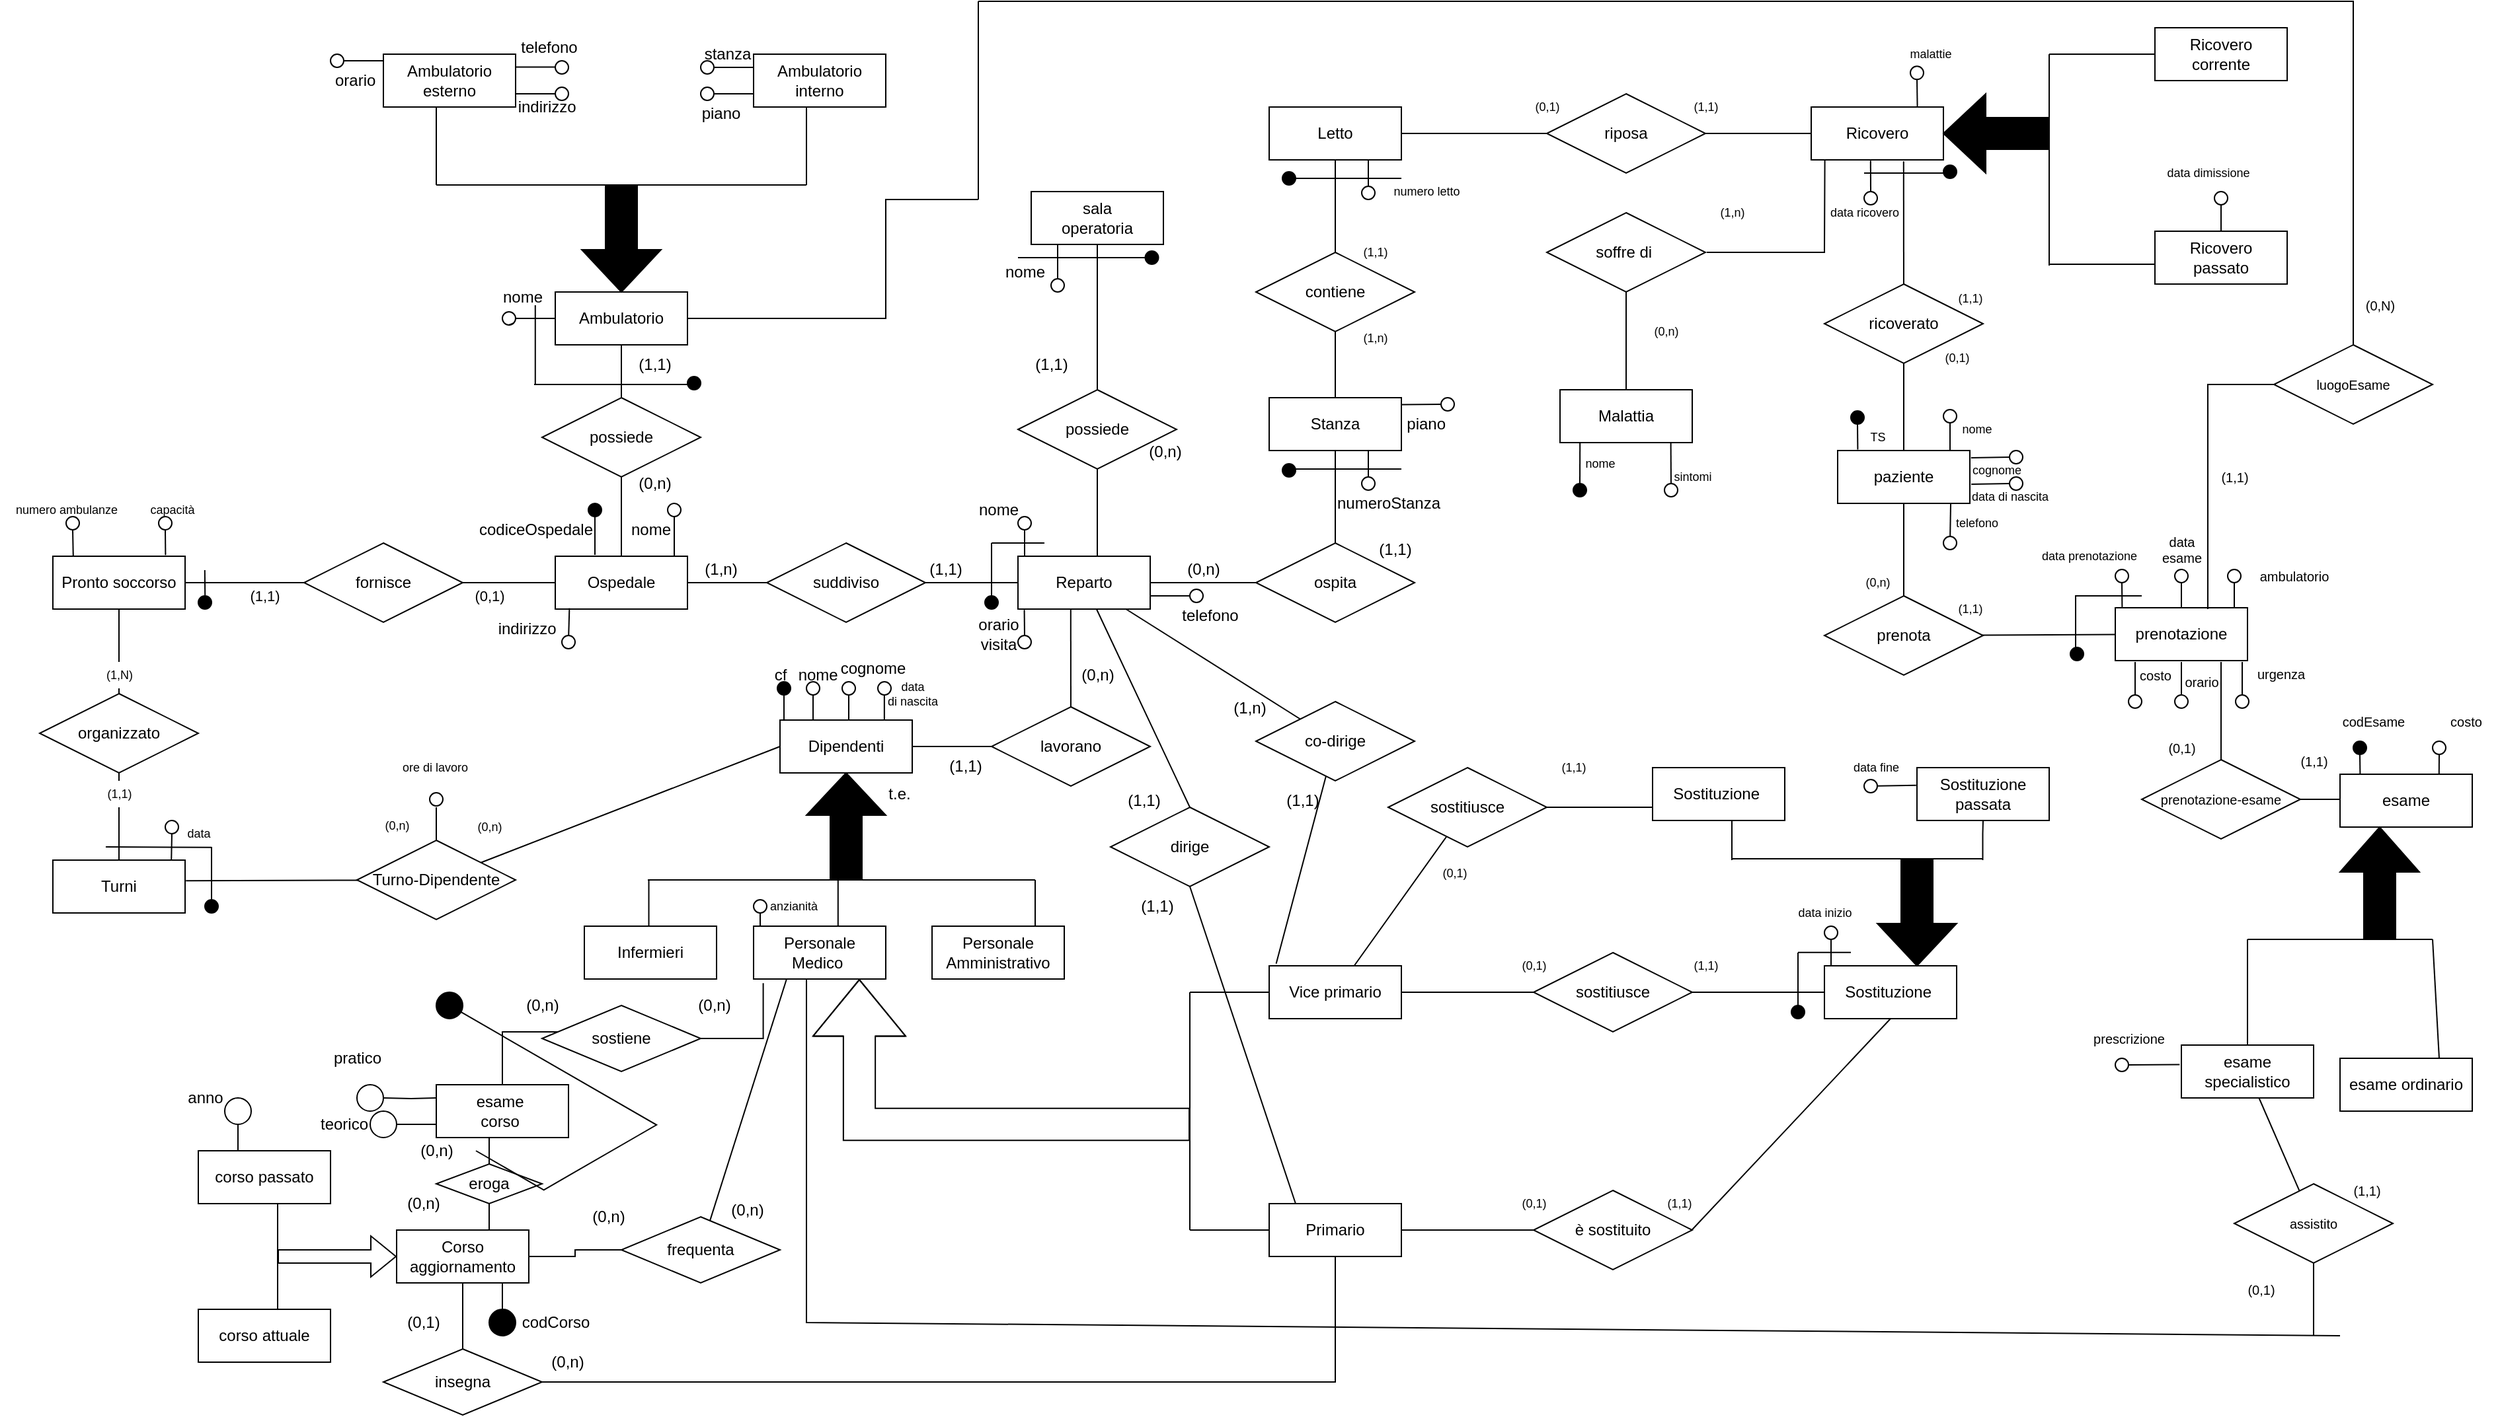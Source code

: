 <mxfile version="20.3.3" type="device" pages="2"><diagram id="pabAaofPUIO62vBQa93P" name="Pagina-1"><mxGraphModel dx="4533" dy="1501" grid="1" gridSize="10" guides="0" tooltips="1" connect="1" arrows="1" fold="1" page="1" pageScale="1" pageWidth="1920" pageHeight="1200" math="0" shadow="0"><root><mxCell id="0"/><mxCell id="1" parent="0"/><mxCell id="sI0u-XjYTSodZHGU4e1u-7" style="edgeStyle=none;rounded=0;orthogonalLoop=1;jettySize=auto;html=1;endArrow=none;endFill=0;exitX=0.5;exitY=1;exitDx=0;exitDy=0;" parent="1" source="sI0u-XjYTSodZHGU4e1u-6" edge="1"><mxGeometry relative="1" as="geometry"><mxPoint x="-3380" y="-689" as="sourcePoint"/><mxPoint x="-3370" y="-661" as="targetPoint"/></mxGeometry></mxCell><mxCell id="sI0u-XjYTSodZHGU4e1u-6" value="" style="ellipse;whiteSpace=wrap;html=1;aspect=fixed;fillColor=#000000;" parent="1" vertex="1"><mxGeometry x="-3375" y="-700" width="10" height="10" as="geometry"/></mxCell><mxCell id="sI0u-XjYTSodZHGU4e1u-8" style="edgeStyle=none;rounded=0;orthogonalLoop=1;jettySize=auto;html=1;endArrow=none;endFill=0;exitX=0.5;exitY=1;exitDx=0;exitDy=0;" parent="1" source="sI0u-XjYTSodZHGU4e1u-9" edge="1"><mxGeometry relative="1" as="geometry"><mxPoint x="-3290" y="-689" as="sourcePoint"/><mxPoint x="-3310" y="-660" as="targetPoint"/></mxGeometry></mxCell><mxCell id="sI0u-XjYTSodZHGU4e1u-9" value="" style="ellipse;whiteSpace=wrap;html=1;aspect=fixed;fillColor=#FFFFFF;" parent="1" vertex="1"><mxGeometry x="-3315" y="-700" width="10" height="10" as="geometry"/></mxCell><mxCell id="sI0u-XjYTSodZHGU4e1u-16" value="codiceOspedale" style="text;html=1;align=center;verticalAlign=middle;resizable=0;points=[];autosize=1;strokeColor=none;fillColor=none;fontSize=12;" parent="1" vertex="1"><mxGeometry x="-3470" y="-695" width="110" height="30" as="geometry"/></mxCell><mxCell id="sI0u-XjYTSodZHGU4e1u-17" value="nome" style="text;html=1;align=center;verticalAlign=middle;resizable=0;points=[];autosize=1;strokeColor=none;fillColor=none;fontSize=12;" parent="1" vertex="1"><mxGeometry x="-3353" y="-695" width="50" height="30" as="geometry"/></mxCell><mxCell id="sI0u-XjYTSodZHGU4e1u-19" value="indirizzo&amp;nbsp;" style="text;html=1;align=center;verticalAlign=middle;resizable=0;points=[];autosize=1;strokeColor=none;fillColor=none;fontSize=12;" parent="1" vertex="1"><mxGeometry x="-3455" y="-620" width="70" height="30" as="geometry"/></mxCell><mxCell id="sI0u-XjYTSodZHGU4e1u-20" value="Ospedale" style="whiteSpace=wrap;html=1;align=center;fontSize=12;fillColor=#FFFFFF;" parent="1" vertex="1"><mxGeometry x="-3400" y="-660" width="100" height="40" as="geometry"/></mxCell><mxCell id="sI0u-XjYTSodZHGU4e1u-22" value="" style="edgeStyle=none;rounded=0;orthogonalLoop=1;jettySize=auto;html=1;fontSize=12;endArrow=none;endFill=0;" parent="1" source="sI0u-XjYTSodZHGU4e1u-21" edge="1"><mxGeometry relative="1" as="geometry"><mxPoint x="-3350" y="-770" as="targetPoint"/></mxGeometry></mxCell><mxCell id="sI0u-XjYTSodZHGU4e1u-21" value="Ambulatorio" style="whiteSpace=wrap;html=1;align=center;fontSize=12;fillColor=#FFFFFF;" parent="1" vertex="1"><mxGeometry x="-3400" y="-860" width="100" height="40" as="geometry"/></mxCell><mxCell id="sI0u-XjYTSodZHGU4e1u-26" value="" style="edgeStyle=none;rounded=0;orthogonalLoop=1;jettySize=auto;html=1;fontSize=12;endArrow=none;endFill=0;" parent="1" source="sI0u-XjYTSodZHGU4e1u-25" target="sI0u-XjYTSodZHGU4e1u-21" edge="1"><mxGeometry relative="1" as="geometry"/></mxCell><mxCell id="sI0u-XjYTSodZHGU4e1u-25" value="" style="ellipse;whiteSpace=wrap;html=1;aspect=fixed;fillColor=#FFFFFF;" parent="1" vertex="1"><mxGeometry x="-3440" y="-845" width="10" height="10" as="geometry"/></mxCell><mxCell id="sI0u-XjYTSodZHGU4e1u-27" value="nome" style="text;html=1;align=center;verticalAlign=middle;resizable=0;points=[];autosize=1;strokeColor=none;fillColor=none;fontSize=12;" parent="1" vertex="1"><mxGeometry x="-3450" y="-871" width="50" height="30" as="geometry"/></mxCell><mxCell id="sI0u-XjYTSodZHGU4e1u-29" value="" style="edgeStyle=none;rounded=0;orthogonalLoop=1;jettySize=auto;html=1;fontSize=12;endArrow=none;endFill=0;entryX=0;entryY=0.833;entryDx=0;entryDy=0;entryPerimeter=0;" parent="1" edge="1"><mxGeometry relative="1" as="geometry"><mxPoint x="-3416" y="-790" as="sourcePoint"/><mxPoint x="-3296" y="-790" as="targetPoint"/><Array as="points"><mxPoint x="-3336" y="-790"/></Array></mxGeometry></mxCell><mxCell id="sI0u-XjYTSodZHGU4e1u-30" value="" style="ellipse;whiteSpace=wrap;html=1;aspect=fixed;fillColor=#000000;" parent="1" vertex="1"><mxGeometry x="-3300" y="-796" width="10" height="10" as="geometry"/></mxCell><mxCell id="sI0u-XjYTSodZHGU4e1u-31" value="" style="shape=singleArrow;whiteSpace=wrap;html=1;arrowWidth=0.4;arrowSize=0.4;fillColor=#000000;rotation=90;" parent="1" vertex="1"><mxGeometry x="-3390" y="-930" width="80" height="60" as="geometry"/></mxCell><mxCell id="sI0u-XjYTSodZHGU4e1u-33" value="" style="line;strokeWidth=1;rotatable=0;dashed=0;labelPosition=right;align=left;verticalAlign=middle;spacingTop=0;spacingLeft=6;points=[];portConstraint=eastwest;fontSize=12;fillColor=#000000;" parent="1" vertex="1"><mxGeometry x="-3490" y="-946" width="280" height="10" as="geometry"/></mxCell><mxCell id="sI0u-XjYTSodZHGU4e1u-36" value="" style="edgeStyle=none;rounded=0;orthogonalLoop=1;jettySize=auto;html=1;fontSize=12;endArrow=none;endFill=0;entryX=0;entryY=0.833;entryDx=0;entryDy=0;entryPerimeter=0;" parent="1" edge="1"><mxGeometry relative="1" as="geometry"><mxPoint x="-3210" y="-941" as="sourcePoint"/><mxPoint x="-3210" y="-1001.01" as="targetPoint"/></mxGeometry></mxCell><mxCell id="sI0u-XjYTSodZHGU4e1u-37" value="" style="edgeStyle=none;rounded=0;orthogonalLoop=1;jettySize=auto;html=1;fontSize=12;endArrow=none;endFill=0;entryX=0;entryY=0.833;entryDx=0;entryDy=0;entryPerimeter=0;" parent="1" edge="1"><mxGeometry relative="1" as="geometry"><mxPoint x="-3490" y="-941" as="sourcePoint"/><mxPoint x="-3490" y="-1001.01" as="targetPoint"/></mxGeometry></mxCell><mxCell id="sI0u-XjYTSodZHGU4e1u-38" value="Ambulatorio&lt;br&gt;esterno" style="whiteSpace=wrap;html=1;align=center;fontSize=12;fillColor=#FFFFFF;" parent="1" vertex="1"><mxGeometry x="-3530" y="-1040" width="100" height="40" as="geometry"/></mxCell><mxCell id="sI0u-XjYTSodZHGU4e1u-41" value="" style="edgeStyle=none;rounded=0;orthogonalLoop=1;jettySize=auto;html=1;fontSize=12;endArrow=none;endFill=0;" parent="1" edge="1"><mxGeometry relative="1" as="geometry"><mxPoint x="-3250" y="-1030" as="sourcePoint"/><mxPoint x="-3280" y="-1030" as="targetPoint"/></mxGeometry></mxCell><mxCell id="sI0u-XjYTSodZHGU4e1u-39" value="Ambulatorio&lt;br&gt;interno" style="whiteSpace=wrap;html=1;align=center;fontSize=12;fillColor=#FFFFFF;" parent="1" vertex="1"><mxGeometry x="-3250" y="-1040" width="100" height="40" as="geometry"/></mxCell><mxCell id="sI0u-XjYTSodZHGU4e1u-42" value="stanza" style="text;html=1;align=center;verticalAlign=middle;resizable=0;points=[];autosize=1;strokeColor=none;fillColor=none;fontSize=12;" parent="1" vertex="1"><mxGeometry x="-3300" y="-1055" width="60" height="30" as="geometry"/></mxCell><mxCell id="sI0u-XjYTSodZHGU4e1u-45" style="edgeStyle=none;rounded=0;orthogonalLoop=1;jettySize=auto;html=1;exitX=0.5;exitY=1;exitDx=0;exitDy=0;entryX=1;entryY=1;entryDx=0;entryDy=0;fontSize=12;endArrow=none;endFill=0;" parent="1" source="sI0u-XjYTSodZHGU4e1u-25" target="sI0u-XjYTSodZHGU4e1u-25" edge="1"><mxGeometry relative="1" as="geometry"/></mxCell><mxCell id="sI0u-XjYTSodZHGU4e1u-46" value="" style="ellipse;whiteSpace=wrap;html=1;aspect=fixed;fillColor=#FFFFFF;" parent="1" vertex="1"><mxGeometry x="-3290" y="-1035" width="10" height="10" as="geometry"/></mxCell><mxCell id="sI0u-XjYTSodZHGU4e1u-47" value="" style="ellipse;whiteSpace=wrap;html=1;aspect=fixed;fillColor=#FFFFFF;" parent="1" vertex="1"><mxGeometry x="-3290" y="-1015" width="10" height="10" as="geometry"/></mxCell><mxCell id="sI0u-XjYTSodZHGU4e1u-50" value="" style="edgeStyle=none;rounded=0;orthogonalLoop=1;jettySize=auto;html=1;fontSize=12;endArrow=none;endFill=0;" parent="1" edge="1"><mxGeometry relative="1" as="geometry"><mxPoint x="-3250" y="-1010" as="sourcePoint"/><mxPoint x="-3280" y="-1010" as="targetPoint"/><Array as="points"><mxPoint x="-3270" y="-1010"/></Array></mxGeometry></mxCell><mxCell id="sI0u-XjYTSodZHGU4e1u-52" value="piano" style="text;html=1;align=center;verticalAlign=middle;resizable=0;points=[];autosize=1;strokeColor=none;fillColor=none;fontSize=12;" parent="1" vertex="1"><mxGeometry x="-3300" y="-1010" width="50" height="30" as="geometry"/></mxCell><mxCell id="sI0u-XjYTSodZHGU4e1u-54" value="" style="ellipse;whiteSpace=wrap;html=1;aspect=fixed;fillColor=#FFFFFF;" parent="1" vertex="1"><mxGeometry x="-3400" y="-1035" width="10" height="10" as="geometry"/></mxCell><mxCell id="sI0u-XjYTSodZHGU4e1u-56" value="" style="edgeStyle=none;rounded=0;orthogonalLoop=1;jettySize=auto;html=1;fontSize=12;endArrow=none;endFill=0;" parent="1" edge="1"><mxGeometry relative="1" as="geometry"><mxPoint x="-3400" y="-1030.19" as="sourcePoint"/><mxPoint x="-3430" y="-1030.19" as="targetPoint"/><Array as="points"><mxPoint x="-3420" y="-1030.19"/></Array></mxGeometry></mxCell><mxCell id="sI0u-XjYTSodZHGU4e1u-59" value="" style="group" parent="1" vertex="1" connectable="0"><mxGeometry x="-3420" y="-1015" width="30" height="10" as="geometry"/></mxCell><mxCell id="sI0u-XjYTSodZHGU4e1u-57" value="" style="ellipse;whiteSpace=wrap;html=1;aspect=fixed;fillColor=#FFFFFF;" parent="sI0u-XjYTSodZHGU4e1u-59" vertex="1"><mxGeometry x="20" width="10" height="10" as="geometry"/></mxCell><mxCell id="sI0u-XjYTSodZHGU4e1u-58" value="" style="edgeStyle=none;rounded=0;orthogonalLoop=1;jettySize=auto;html=1;fontSize=12;endArrow=none;endFill=0;" parent="sI0u-XjYTSodZHGU4e1u-59" edge="1"><mxGeometry relative="1" as="geometry"><mxPoint x="20" y="4.96" as="sourcePoint"/><mxPoint x="-10" y="4.96" as="targetPoint"/><Array as="points"><mxPoint y="4.96"/></Array></mxGeometry></mxCell><mxCell id="sI0u-XjYTSodZHGU4e1u-60" value="" style="group;rotation=-180;" parent="1" vertex="1" connectable="0"><mxGeometry x="-3570" y="-1040" width="30" height="10" as="geometry"/></mxCell><mxCell id="sI0u-XjYTSodZHGU4e1u-61" value="" style="ellipse;whiteSpace=wrap;html=1;aspect=fixed;fillColor=#FFFFFF;rotation=-180;" parent="sI0u-XjYTSodZHGU4e1u-60" vertex="1"><mxGeometry width="10" height="10" as="geometry"/></mxCell><mxCell id="sI0u-XjYTSodZHGU4e1u-62" value="" style="edgeStyle=none;rounded=0;orthogonalLoop=1;jettySize=auto;html=1;fontSize=12;endArrow=none;endFill=0;" parent="sI0u-XjYTSodZHGU4e1u-60" edge="1"><mxGeometry relative="1" as="geometry"><mxPoint x="10" y="5" as="sourcePoint"/><mxPoint x="40" y="5" as="targetPoint"/><Array as="points"><mxPoint x="30" y="5"/></Array></mxGeometry></mxCell><mxCell id="sI0u-XjYTSodZHGU4e1u-63" value="orario&amp;nbsp;" style="text;html=1;align=center;verticalAlign=middle;resizable=0;points=[];autosize=1;strokeColor=none;fillColor=none;fontSize=12;" parent="1" vertex="1"><mxGeometry x="-3580" y="-1035" width="60" height="30" as="geometry"/></mxCell><mxCell id="sI0u-XjYTSodZHGU4e1u-64" value="telefono" style="text;html=1;align=center;verticalAlign=middle;resizable=0;points=[];autosize=1;strokeColor=none;fillColor=none;fontSize=12;" parent="1" vertex="1"><mxGeometry x="-3440" y="-1060" width="70" height="30" as="geometry"/></mxCell><mxCell id="sI0u-XjYTSodZHGU4e1u-66" value="indirizzo&amp;nbsp;" style="text;html=1;align=center;verticalAlign=middle;resizable=0;points=[];autosize=1;strokeColor=none;fillColor=none;fontSize=12;" parent="1" vertex="1"><mxGeometry x="-3440" y="-1015" width="70" height="30" as="geometry"/></mxCell><mxCell id="sI0u-XjYTSodZHGU4e1u-73" value="possiede" style="shape=rhombus;perimeter=rhombusPerimeter;whiteSpace=wrap;html=1;align=center;fontSize=12;fillColor=#FFFFFF;" parent="1" vertex="1"><mxGeometry x="-3410" y="-780" width="120" height="60" as="geometry"/></mxCell><mxCell id="sI0u-XjYTSodZHGU4e1u-75" value="" style="edgeStyle=none;rounded=0;orthogonalLoop=1;jettySize=auto;html=1;fontSize=12;endArrow=none;endFill=0;" parent="1" source="sI0u-XjYTSodZHGU4e1u-74" target="sI0u-XjYTSodZHGU4e1u-20" edge="1"><mxGeometry relative="1" as="geometry"/></mxCell><mxCell id="sI0u-XjYTSodZHGU4e1u-74" value="suddiviso" style="shape=rhombus;perimeter=rhombusPerimeter;whiteSpace=wrap;html=1;align=center;fontSize=12;fillColor=#FFFFFF;" parent="1" vertex="1"><mxGeometry x="-3240" y="-670" width="120" height="60" as="geometry"/></mxCell><mxCell id="sI0u-XjYTSodZHGU4e1u-77" value="" style="edgeStyle=none;rounded=0;orthogonalLoop=1;jettySize=auto;html=1;fontSize=12;endArrow=none;endFill=0;" parent="1" source="sI0u-XjYTSodZHGU4e1u-76" target="sI0u-XjYTSodZHGU4e1u-74" edge="1"><mxGeometry relative="1" as="geometry"/></mxCell><mxCell id="sI0u-XjYTSodZHGU4e1u-76" value="Reparto" style="whiteSpace=wrap;html=1;align=center;fontSize=12;fillColor=#FFFFFF;" parent="1" vertex="1"><mxGeometry x="-3050" y="-660" width="100" height="40" as="geometry"/></mxCell><mxCell id="sI0u-XjYTSodZHGU4e1u-79" value="(1,1)" style="text;html=1;align=center;verticalAlign=middle;resizable=0;points=[];autosize=1;strokeColor=none;fillColor=none;fontSize=12;fillStyle=auto;" parent="1" vertex="1"><mxGeometry x="-3350" y="-820" width="50" height="30" as="geometry"/></mxCell><mxCell id="sI0u-XjYTSodZHGU4e1u-80" value="(1,n)" style="text;html=1;align=center;verticalAlign=middle;resizable=0;points=[];autosize=1;strokeColor=none;fillColor=none;fontSize=12;" parent="1" vertex="1"><mxGeometry x="-3300" y="-665" width="50" height="30" as="geometry"/></mxCell><mxCell id="sI0u-XjYTSodZHGU4e1u-81" value="(1,1)" style="text;html=1;align=center;verticalAlign=middle;resizable=0;points=[];autosize=1;strokeColor=none;fillColor=none;fontSize=12;" parent="1" vertex="1"><mxGeometry x="-3130" y="-665" width="50" height="30" as="geometry"/></mxCell><mxCell id="sI0u-XjYTSodZHGU4e1u-82" value="" style="group" parent="1" vertex="1" connectable="0"><mxGeometry x="-3395" y="-600" width="10" height="10" as="geometry"/></mxCell><mxCell id="sI0u-XjYTSodZHGU4e1u-10" value="" style="ellipse;whiteSpace=wrap;html=1;aspect=fixed;fillColor=#FFFFFF;" parent="sI0u-XjYTSodZHGU4e1u-82" vertex="1"><mxGeometry width="10" height="10" as="geometry"/></mxCell><mxCell id="sI0u-XjYTSodZHGU4e1u-11" value="" style="edgeStyle=none;rounded=0;orthogonalLoop=1;jettySize=auto;html=1;endArrow=none;endFill=0;entryX=0.107;entryY=0.983;entryDx=0;entryDy=0;entryPerimeter=0;" parent="1" source="sI0u-XjYTSodZHGU4e1u-10" target="sI0u-XjYTSodZHGU4e1u-20" edge="1"><mxGeometry relative="1" as="geometry"><mxPoint x="-3724.96" y="-900.06" as="targetPoint"/></mxGeometry></mxCell><mxCell id="sI0u-XjYTSodZHGU4e1u-91" value="" style="edgeStyle=none;rounded=0;orthogonalLoop=1;jettySize=auto;html=1;fontSize=12;endArrow=none;endFill=0;entryX=0.05;entryY=0;entryDx=0;entryDy=0;entryPerimeter=0;" parent="1" source="sI0u-XjYTSodZHGU4e1u-86" target="sI0u-XjYTSodZHGU4e1u-76" edge="1"><mxGeometry relative="1" as="geometry"/></mxCell><mxCell id="sI0u-XjYTSodZHGU4e1u-86" value="" style="ellipse;whiteSpace=wrap;html=1;aspect=fixed;fillColor=#FFFFFF;" parent="1" vertex="1"><mxGeometry x="-3050" y="-690" width="10" height="10" as="geometry"/></mxCell><mxCell id="sI0u-XjYTSodZHGU4e1u-92" value="" style="edgeStyle=none;rounded=0;orthogonalLoop=1;jettySize=auto;html=1;fontSize=12;endArrow=none;endFill=0;" parent="1" edge="1"><mxGeometry relative="1" as="geometry"><mxPoint x="-3030" y="-670" as="sourcePoint"/><mxPoint x="-3070" y="-670" as="targetPoint"/></mxGeometry></mxCell><mxCell id="sI0u-XjYTSodZHGU4e1u-93" value="" style="edgeStyle=none;rounded=0;orthogonalLoop=1;jettySize=auto;html=1;fontSize=12;endArrow=none;endFill=0;" parent="1" edge="1"><mxGeometry relative="1" as="geometry"><mxPoint x="-3070" y="-630" as="sourcePoint"/><mxPoint x="-3070" y="-670" as="targetPoint"/></mxGeometry></mxCell><mxCell id="sI0u-XjYTSodZHGU4e1u-94" value="" style="ellipse;whiteSpace=wrap;html=1;aspect=fixed;fillColor=#000000;" parent="1" vertex="1"><mxGeometry x="-3075" y="-630" width="10" height="10" as="geometry"/></mxCell><mxCell id="sI0u-XjYTSodZHGU4e1u-95" value="nome" style="text;html=1;align=center;verticalAlign=middle;resizable=0;points=[];autosize=1;strokeColor=none;fillColor=none;fontSize=12;" parent="1" vertex="1"><mxGeometry x="-3090" y="-710" width="50" height="30" as="geometry"/></mxCell><mxCell id="sI0u-XjYTSodZHGU4e1u-103" value="" style="edgeStyle=none;rounded=0;orthogonalLoop=1;jettySize=auto;html=1;fontSize=12;endArrow=none;endFill=0;entryX=0.048;entryY=1.017;entryDx=0;entryDy=0;entryPerimeter=0;" parent="1" source="sI0u-XjYTSodZHGU4e1u-102" target="sI0u-XjYTSodZHGU4e1u-76" edge="1"><mxGeometry relative="1" as="geometry"/></mxCell><mxCell id="sI0u-XjYTSodZHGU4e1u-102" value="" style="ellipse;whiteSpace=wrap;html=1;aspect=fixed;fillColor=#FFFFFF;" parent="1" vertex="1"><mxGeometry x="-3050" y="-600" width="10" height="10" as="geometry"/></mxCell><mxCell id="sI0u-XjYTSodZHGU4e1u-104" value="orario&lt;br&gt;visita" style="text;html=1;align=center;verticalAlign=middle;resizable=0;points=[];autosize=1;strokeColor=none;fillColor=none;fontSize=12;" parent="1" vertex="1"><mxGeometry x="-3090" y="-621" width="50" height="40" as="geometry"/></mxCell><mxCell id="sI0u-XjYTSodZHGU4e1u-107" value="" style="edgeStyle=none;rounded=0;orthogonalLoop=1;jettySize=auto;html=1;fontSize=12;endArrow=none;endFill=0;entryX=1;entryY=0.75;entryDx=0;entryDy=0;exitX=0;exitY=0.5;exitDx=0;exitDy=0;" parent="1" source="sI0u-XjYTSodZHGU4e1u-105" target="sI0u-XjYTSodZHGU4e1u-76" edge="1"><mxGeometry relative="1" as="geometry"/></mxCell><mxCell id="sI0u-XjYTSodZHGU4e1u-105" value="" style="ellipse;whiteSpace=wrap;html=1;aspect=fixed;fillColor=#FFFFFF;" parent="1" vertex="1"><mxGeometry x="-2920" y="-635" width="10" height="10" as="geometry"/></mxCell><mxCell id="sI0u-XjYTSodZHGU4e1u-108" value="telefono" style="text;html=1;align=center;verticalAlign=middle;resizable=0;points=[];autosize=1;strokeColor=none;fillColor=none;fontSize=12;" parent="1" vertex="1"><mxGeometry x="-2940" y="-630" width="70" height="30" as="geometry"/></mxCell><mxCell id="sI0u-XjYTSodZHGU4e1u-110" value="" style="edgeStyle=none;rounded=0;orthogonalLoop=1;jettySize=auto;html=1;fontSize=12;endArrow=none;endFill=0;entryX=0.6;entryY=0.012;entryDx=0;entryDy=0;entryPerimeter=0;" parent="1" source="sI0u-XjYTSodZHGU4e1u-109" target="sI0u-XjYTSodZHGU4e1u-76" edge="1"><mxGeometry relative="1" as="geometry"/></mxCell><mxCell id="sI0u-XjYTSodZHGU4e1u-109" value="possiede" style="shape=rhombus;perimeter=rhombusPerimeter;whiteSpace=wrap;html=1;align=center;fontSize=12;fillColor=#FFFFFF;" parent="1" vertex="1"><mxGeometry x="-3050" y="-786" width="120" height="60" as="geometry"/></mxCell><mxCell id="sI0u-XjYTSodZHGU4e1u-112" value="" style="edgeStyle=none;rounded=0;orthogonalLoop=1;jettySize=auto;html=1;fontSize=12;endArrow=none;endFill=0;" parent="1" source="sI0u-XjYTSodZHGU4e1u-111" target="sI0u-XjYTSodZHGU4e1u-109" edge="1"><mxGeometry relative="1" as="geometry"/></mxCell><mxCell id="sI0u-XjYTSodZHGU4e1u-111" value="sala&lt;br&gt;operatoria" style="whiteSpace=wrap;html=1;align=center;fontSize=12;fillColor=#FFFFFF;" parent="1" vertex="1"><mxGeometry x="-3040" y="-936" width="100" height="40" as="geometry"/></mxCell><mxCell id="sI0u-XjYTSodZHGU4e1u-116" value="" style="group" parent="1" vertex="1" connectable="0"><mxGeometry x="-3050" y="-891" width="110" height="10" as="geometry"/></mxCell><mxCell id="sI0u-XjYTSodZHGU4e1u-114" value="" style="edgeStyle=none;rounded=0;orthogonalLoop=1;jettySize=auto;html=1;fontSize=12;endArrow=none;endFill=0;" parent="sI0u-XjYTSodZHGU4e1u-116" source="sI0u-XjYTSodZHGU4e1u-113" edge="1"><mxGeometry relative="1" as="geometry"><mxPoint y="5" as="targetPoint"/></mxGeometry></mxCell><mxCell id="sI0u-XjYTSodZHGU4e1u-113" value="" style="ellipse;whiteSpace=wrap;html=1;aspect=fixed;fillColor=#000000;" parent="sI0u-XjYTSodZHGU4e1u-116" vertex="1"><mxGeometry x="96.25" width="10" height="10" as="geometry"/></mxCell><mxCell id="sI0u-XjYTSodZHGU4e1u-117" value="(0,n)" style="text;html=1;align=center;verticalAlign=middle;resizable=0;points=[];autosize=1;strokeColor=none;fillColor=none;fontSize=12;" parent="1" vertex="1"><mxGeometry x="-2964" y="-754" width="50" height="30" as="geometry"/></mxCell><mxCell id="sI0u-XjYTSodZHGU4e1u-118" value="(1,1)" style="text;html=1;align=center;verticalAlign=middle;resizable=0;points=[];autosize=1;fontSize=12;fillColor=default;" parent="1" vertex="1"><mxGeometry x="-3050" y="-820" width="50" height="30" as="geometry"/></mxCell><mxCell id="sI0u-XjYTSodZHGU4e1u-121" value="" style="edgeStyle=none;rounded=0;orthogonalLoop=1;jettySize=auto;html=1;fontSize=12;endArrow=none;endFill=0;entryX=0.2;entryY=1.004;entryDx=0;entryDy=0;entryPerimeter=0;" parent="1" source="sI0u-XjYTSodZHGU4e1u-120" target="sI0u-XjYTSodZHGU4e1u-111" edge="1"><mxGeometry relative="1" as="geometry"><mxPoint x="-3020" y="-890" as="targetPoint"/></mxGeometry></mxCell><mxCell id="sI0u-XjYTSodZHGU4e1u-120" value="" style="ellipse;whiteSpace=wrap;html=1;aspect=fixed;fillColor=#FFFFFF;" parent="1" vertex="1"><mxGeometry x="-3025" y="-870" width="10" height="10" as="geometry"/></mxCell><mxCell id="sI0u-XjYTSodZHGU4e1u-122" value="nome" style="text;html=1;align=center;verticalAlign=middle;resizable=0;points=[];autosize=1;strokeColor=none;fillColor=none;fontSize=12;" parent="1" vertex="1"><mxGeometry x="-3070" y="-890" width="50" height="30" as="geometry"/></mxCell><mxCell id="sI0u-XjYTSodZHGU4e1u-123" value="ospita" style="shape=rhombus;perimeter=rhombusPerimeter;whiteSpace=wrap;html=1;align=center;fontSize=12;fillColor=#FFFFFF;" parent="1" vertex="1"><mxGeometry x="-2870" y="-670" width="120" height="60" as="geometry"/></mxCell><mxCell id="sI0u-XjYTSodZHGU4e1u-124" value="" style="edgeStyle=none;rounded=0;orthogonalLoop=1;jettySize=auto;html=1;fontSize=12;endArrow=none;endFill=0;" parent="1" source="sI0u-XjYTSodZHGU4e1u-76" target="sI0u-XjYTSodZHGU4e1u-123" edge="1"><mxGeometry relative="1" as="geometry"/></mxCell><mxCell id="sI0u-XjYTSodZHGU4e1u-125" value="Stanza" style="whiteSpace=wrap;html=1;align=center;fontSize=12;fillColor=#FFFFFF;" parent="1" vertex="1"><mxGeometry x="-2860" y="-780" width="100" height="40" as="geometry"/></mxCell><mxCell id="sI0u-XjYTSodZHGU4e1u-126" value="" style="edgeStyle=none;rounded=0;orthogonalLoop=1;jettySize=auto;html=1;fontSize=12;endArrow=none;endFill=0;" parent="1" source="sI0u-XjYTSodZHGU4e1u-123" target="sI0u-XjYTSodZHGU4e1u-125" edge="1"><mxGeometry relative="1" as="geometry"/></mxCell><mxCell id="sI0u-XjYTSodZHGU4e1u-128" value="" style="edgeStyle=none;rounded=0;orthogonalLoop=1;jettySize=auto;html=1;fontSize=12;endArrow=none;endFill=0;entryX=0.75;entryY=1;entryDx=0;entryDy=0;" parent="1" source="sI0u-XjYTSodZHGU4e1u-127" target="sI0u-XjYTSodZHGU4e1u-125" edge="1"><mxGeometry relative="1" as="geometry"/></mxCell><mxCell id="sI0u-XjYTSodZHGU4e1u-127" value="" style="ellipse;whiteSpace=wrap;html=1;aspect=fixed;fillColor=#FFFFFF;" parent="1" vertex="1"><mxGeometry x="-2790" y="-720" width="10" height="10" as="geometry"/></mxCell><mxCell id="sI0u-XjYTSodZHGU4e1u-129" value="numeroStanza" style="text;html=1;align=center;verticalAlign=middle;resizable=0;points=[];autosize=1;strokeColor=none;fillColor=none;fontSize=12;" parent="1" vertex="1"><mxGeometry x="-2820" y="-715" width="100" height="30" as="geometry"/></mxCell><mxCell id="sI0u-XjYTSodZHGU4e1u-130" value="" style="edgeStyle=none;rounded=0;orthogonalLoop=1;jettySize=auto;html=1;fontSize=12;endArrow=none;endFill=0;" parent="1" edge="1"><mxGeometry relative="1" as="geometry"><mxPoint x="-2840" y="-726" as="sourcePoint"/><mxPoint x="-2760" y="-726" as="targetPoint"/></mxGeometry></mxCell><mxCell id="sI0u-XjYTSodZHGU4e1u-131" value="" style="ellipse;whiteSpace=wrap;html=1;aspect=fixed;fillColor=#000000;" parent="1" vertex="1"><mxGeometry x="-2850" y="-730" width="10" height="10" as="geometry"/></mxCell><mxCell id="sI0u-XjYTSodZHGU4e1u-136" value="piano&amp;nbsp;" style="text;html=1;align=center;verticalAlign=middle;resizable=0;points=[];autosize=1;strokeColor=none;fillColor=none;fontSize=12;" parent="1" vertex="1"><mxGeometry x="-2770" y="-775" width="60" height="30" as="geometry"/></mxCell><mxCell id="sI0u-XjYTSodZHGU4e1u-139" value="" style="edgeStyle=none;rounded=0;orthogonalLoop=1;jettySize=auto;html=1;fontSize=12;endArrow=none;endFill=0;entryX=0.399;entryY=1.005;entryDx=0;entryDy=0;entryPerimeter=0;" parent="1" source="sI0u-XjYTSodZHGU4e1u-138" target="sI0u-XjYTSodZHGU4e1u-76" edge="1"><mxGeometry relative="1" as="geometry"/></mxCell><mxCell id="sI0u-XjYTSodZHGU4e1u-138" value="lavorano" style="shape=rhombus;perimeter=rhombusPerimeter;whiteSpace=wrap;html=1;align=center;fontSize=12;fillColor=#FFFFFF;" parent="1" vertex="1"><mxGeometry x="-3070" y="-546" width="120" height="60" as="geometry"/></mxCell><mxCell id="sI0u-XjYTSodZHGU4e1u-140" value="Dipendenti" style="whiteSpace=wrap;html=1;align=center;fontSize=12;fillColor=#FFFFFF;" parent="1" vertex="1"><mxGeometry x="-3230" y="-536" width="100" height="40" as="geometry"/></mxCell><mxCell id="sI0u-XjYTSodZHGU4e1u-141" value="" style="edgeStyle=none;rounded=0;orthogonalLoop=1;jettySize=auto;html=1;fontSize=12;endArrow=none;endFill=0;" parent="1" source="sI0u-XjYTSodZHGU4e1u-138" target="sI0u-XjYTSodZHGU4e1u-140" edge="1"><mxGeometry relative="1" as="geometry"/></mxCell><mxCell id="sI0u-XjYTSodZHGU4e1u-142" value="(0,n)" style="text;html=1;align=center;verticalAlign=middle;resizable=0;points=[];autosize=1;strokeColor=none;fillColor=none;fontSize=12;" parent="1" vertex="1"><mxGeometry x="-2935" y="-665" width="50" height="30" as="geometry"/></mxCell><mxCell id="sI0u-XjYTSodZHGU4e1u-143" value="(1,1)" style="text;html=1;align=center;verticalAlign=middle;resizable=0;points=[];autosize=1;strokeColor=none;fillColor=none;fontSize=12;" parent="1" vertex="1"><mxGeometry x="-2790" y="-680" width="50" height="30" as="geometry"/></mxCell><mxCell id="sI0u-XjYTSodZHGU4e1u-144" value="(0,n)" style="text;html=1;align=center;verticalAlign=middle;resizable=0;points=[];autosize=1;strokeColor=none;fillColor=none;fontSize=12;" parent="1" vertex="1"><mxGeometry x="-3015" y="-585" width="50" height="30" as="geometry"/></mxCell><mxCell id="sI0u-XjYTSodZHGU4e1u-145" value="(1,1)" style="text;html=1;align=center;verticalAlign=middle;resizable=0;points=[];autosize=1;strokeColor=none;fillColor=none;fontSize=12;" parent="1" vertex="1"><mxGeometry x="-3115" y="-516" width="50" height="30" as="geometry"/></mxCell><mxCell id="sI0u-XjYTSodZHGU4e1u-146" value="" style="shape=singleArrow;whiteSpace=wrap;html=1;arrowWidth=0.4;arrowSize=0.4;fillColor=#000000;rotation=-90;" parent="1" vertex="1"><mxGeometry x="-3220" y="-486" width="80" height="60" as="geometry"/></mxCell><mxCell id="sI0u-XjYTSodZHGU4e1u-148" value="t.e." style="text;html=1;align=center;verticalAlign=middle;resizable=0;points=[];autosize=1;strokeColor=none;fillColor=none;fontSize=12;" parent="1" vertex="1"><mxGeometry x="-3160" y="-495" width="40" height="30" as="geometry"/></mxCell><mxCell id="sI0u-XjYTSodZHGU4e1u-150" value="" style="edgeStyle=none;rounded=0;orthogonalLoop=1;jettySize=auto;html=1;fontSize=12;endArrow=none;endFill=0;" parent="1" edge="1"><mxGeometry relative="1" as="geometry"><mxPoint x="-3037" y="-415" as="sourcePoint"/><mxPoint x="-3330" y="-415" as="targetPoint"/></mxGeometry></mxCell><mxCell id="sI0u-XjYTSodZHGU4e1u-151" value="" style="edgeStyle=none;rounded=0;orthogonalLoop=1;jettySize=auto;html=1;fontSize=12;endArrow=none;endFill=0;" parent="1" edge="1"><mxGeometry relative="1" as="geometry"><mxPoint x="-3329.24" y="-415" as="sourcePoint"/><mxPoint x="-3329.24" y="-379" as="targetPoint"/></mxGeometry></mxCell><mxCell id="sI0u-XjYTSodZHGU4e1u-152" value="" style="edgeStyle=none;rounded=0;orthogonalLoop=1;jettySize=auto;html=1;fontSize=12;endArrow=none;endFill=0;" parent="1" edge="1"><mxGeometry relative="1" as="geometry"><mxPoint x="-3037" y="-415" as="sourcePoint"/><mxPoint x="-3037" y="-379" as="targetPoint"/></mxGeometry></mxCell><mxCell id="sI0u-XjYTSodZHGU4e1u-153" value="" style="edgeStyle=none;rounded=0;orthogonalLoop=1;jettySize=auto;html=1;fontSize=12;endArrow=none;endFill=0;" parent="1" edge="1"><mxGeometry relative="1" as="geometry"><mxPoint x="-3186.1" y="-415" as="sourcePoint"/><mxPoint x="-3186.1" y="-379" as="targetPoint"/></mxGeometry></mxCell><mxCell id="sI0u-XjYTSodZHGU4e1u-154" value="Infermieri" style="whiteSpace=wrap;html=1;align=center;fontSize=12;fillColor=#FFFFFF;" parent="1" vertex="1"><mxGeometry x="-3378" y="-380" width="100" height="40" as="geometry"/></mxCell><mxCell id="sI0u-XjYTSodZHGU4e1u-155" value="Personale&lt;br&gt;Medico&amp;nbsp;" style="whiteSpace=wrap;html=1;align=center;fontSize=12;fillColor=#FFFFFF;" parent="1" vertex="1"><mxGeometry x="-3250" y="-380" width="100" height="40" as="geometry"/></mxCell><mxCell id="sI0u-XjYTSodZHGU4e1u-156" value="Personale&lt;br&gt;Amministrativo" style="whiteSpace=wrap;html=1;align=center;fontSize=12;fillColor=#FFFFFF;" parent="1" vertex="1"><mxGeometry x="-3115" y="-380" width="100" height="40" as="geometry"/></mxCell><mxCell id="sI0u-XjYTSodZHGU4e1u-158" value="" style="edgeStyle=none;rounded=0;orthogonalLoop=1;jettySize=auto;html=1;fontSize=12;endArrow=none;endFill=0;entryX=0.03;entryY=0.015;entryDx=0;entryDy=0;entryPerimeter=0;" parent="1" source="sI0u-XjYTSodZHGU4e1u-157" target="sI0u-XjYTSodZHGU4e1u-140" edge="1"><mxGeometry relative="1" as="geometry"/></mxCell><mxCell id="sI0u-XjYTSodZHGU4e1u-157" value="" style="ellipse;whiteSpace=wrap;html=1;aspect=fixed;fillColor=#000000;" parent="1" vertex="1"><mxGeometry x="-3232" y="-565" width="10" height="10" as="geometry"/></mxCell><mxCell id="sI0u-XjYTSodZHGU4e1u-159" value="cf" style="text;html=1;align=center;verticalAlign=middle;resizable=0;points=[];autosize=1;strokeColor=none;fillColor=none;fontSize=12;" parent="1" vertex="1"><mxGeometry x="-3245" y="-585" width="30" height="30" as="geometry"/></mxCell><mxCell id="sI0u-XjYTSodZHGU4e1u-160" value="" style="group" parent="1" vertex="1" connectable="0"><mxGeometry x="-3210" y="-565" width="10" height="10" as="geometry"/></mxCell><mxCell id="sI0u-XjYTSodZHGU4e1u-161" value="" style="ellipse;whiteSpace=wrap;html=1;aspect=fixed;fillColor=#FFFFFF;" parent="sI0u-XjYTSodZHGU4e1u-160" vertex="1"><mxGeometry width="10" height="10" as="geometry"/></mxCell><mxCell id="sI0u-XjYTSodZHGU4e1u-162" value="" style="edgeStyle=none;rounded=0;orthogonalLoop=1;jettySize=auto;html=1;fontSize=12;endArrow=none;endFill=0;entryX=0.25;entryY=0;entryDx=0;entryDy=0;" parent="1" source="sI0u-XjYTSodZHGU4e1u-161" target="sI0u-XjYTSodZHGU4e1u-140" edge="1"><mxGeometry relative="1" as="geometry"/></mxCell><mxCell id="sI0u-XjYTSodZHGU4e1u-163" value="nome&amp;nbsp;" style="text;html=1;align=center;verticalAlign=middle;resizable=0;points=[];autosize=1;strokeColor=none;fillColor=none;fontSize=12;" parent="1" vertex="1"><mxGeometry x="-3230" y="-585" width="60" height="30" as="geometry"/></mxCell><mxCell id="sI0u-XjYTSodZHGU4e1u-164" value="" style="group" parent="1" vertex="1" connectable="0"><mxGeometry x="-3170" y="-565" width="10" height="10" as="geometry"/></mxCell><mxCell id="sI0u-XjYTSodZHGU4e1u-165" value="" style="ellipse;whiteSpace=wrap;html=1;aspect=fixed;fillColor=#FFFFFF;" parent="sI0u-XjYTSodZHGU4e1u-164" vertex="1"><mxGeometry x="-13" width="10" height="10" as="geometry"/></mxCell><mxCell id="sI0u-XjYTSodZHGU4e1u-166" value="cognome" style="text;html=1;align=center;verticalAlign=middle;resizable=0;points=[];autosize=1;strokeColor=none;fillColor=none;fontSize=12;" parent="1" vertex="1"><mxGeometry x="-3195" y="-590" width="70" height="30" as="geometry"/></mxCell><mxCell id="sI0u-XjYTSodZHGU4e1u-169" value="" style="edgeStyle=none;rounded=0;orthogonalLoop=1;jettySize=auto;html=1;fontSize=12;endArrow=none;endFill=0;entryX=0.25;entryY=0;entryDx=0;entryDy=0;" parent="1" edge="1"><mxGeometry relative="1" as="geometry"><mxPoint x="-3178" y="-555" as="sourcePoint"/><mxPoint x="-3178" y="-536" as="targetPoint"/></mxGeometry></mxCell><mxCell id="sI0u-XjYTSodZHGU4e1u-170" value="" style="ellipse;whiteSpace=wrap;html=1;aspect=fixed;fillColor=#FFFFFF;" parent="1" vertex="1"><mxGeometry x="-3156" y="-565" width="10" height="10" as="geometry"/></mxCell><mxCell id="sI0u-XjYTSodZHGU4e1u-171" value="" style="edgeStyle=none;rounded=0;orthogonalLoop=1;jettySize=auto;html=1;fontSize=12;endArrow=none;endFill=0;entryX=0.25;entryY=0;entryDx=0;entryDy=0;" parent="1" edge="1"><mxGeometry relative="1" as="geometry"><mxPoint x="-3151.08" y="-555" as="sourcePoint"/><mxPoint x="-3151.08" y="-536" as="targetPoint"/></mxGeometry></mxCell><mxCell id="sI0u-XjYTSodZHGU4e1u-172" value="data&lt;br&gt;di nascita" style="text;html=1;align=center;verticalAlign=middle;resizable=0;points=[];autosize=1;strokeColor=none;fillColor=none;fontSize=9;" parent="1" vertex="1"><mxGeometry x="-3160" y="-576" width="60" height="40" as="geometry"/></mxCell><mxCell id="sI0u-XjYTSodZHGU4e1u-174" value="" style="edgeStyle=none;rounded=0;orthogonalLoop=1;jettySize=auto;html=1;fontSize=9;endArrow=none;endFill=0;entryX=0.05;entryY=-0.006;entryDx=0;entryDy=0;entryPerimeter=0;" parent="1" source="sI0u-XjYTSodZHGU4e1u-173" target="sI0u-XjYTSodZHGU4e1u-155" edge="1"><mxGeometry relative="1" as="geometry"/></mxCell><mxCell id="sI0u-XjYTSodZHGU4e1u-173" value="" style="ellipse;whiteSpace=wrap;html=1;aspect=fixed;fillColor=#FFFFFF;" parent="1" vertex="1"><mxGeometry x="-3250" y="-400" width="10" height="10" as="geometry"/></mxCell><mxCell id="sI0u-XjYTSodZHGU4e1u-175" value="anzianità" style="text;html=1;align=center;verticalAlign=middle;resizable=0;points=[];autosize=1;strokeColor=none;fillColor=none;fontSize=9;" parent="1" vertex="1"><mxGeometry x="-3250" y="-405" width="60" height="20" as="geometry"/></mxCell><mxCell id="sI0u-XjYTSodZHGU4e1u-185" value="" style="shape=flexArrow;endArrow=classic;html=1;rounded=0;fontSize=9;endWidth=44.828;endSize=13.897;width=24.138;" parent="1" edge="1"><mxGeometry width="50" height="50" relative="1" as="geometry"><mxPoint x="-2920" y="-230" as="sourcePoint"/><mxPoint x="-3170" y="-340" as="targetPoint"/><Array as="points"><mxPoint x="-3170" y="-230"/></Array></mxGeometry></mxCell><mxCell id="sI0u-XjYTSodZHGU4e1u-186" value="" style="edgeStyle=none;rounded=0;orthogonalLoop=1;jettySize=auto;html=1;fontSize=12;endArrow=none;endFill=0;" parent="1" edge="1"><mxGeometry relative="1" as="geometry"><mxPoint x="-2920" y="-150" as="sourcePoint"/><mxPoint x="-2920" y="-330" as="targetPoint"/></mxGeometry></mxCell><mxCell id="sI0u-XjYTSodZHGU4e1u-187" value="Vice primario" style="whiteSpace=wrap;html=1;align=center;fontSize=12;fillColor=#FFFFFF;" parent="1" vertex="1"><mxGeometry x="-2860" y="-350" width="100" height="40" as="geometry"/></mxCell><mxCell id="sI0u-XjYTSodZHGU4e1u-188" value="" style="edgeStyle=none;rounded=0;orthogonalLoop=1;jettySize=auto;html=1;fontSize=12;endArrow=none;endFill=0;" parent="1" edge="1"><mxGeometry relative="1" as="geometry"><mxPoint x="-2860" y="-330" as="sourcePoint"/><mxPoint x="-2920" y="-330" as="targetPoint"/></mxGeometry></mxCell><mxCell id="sI0u-XjYTSodZHGU4e1u-189" value="" style="edgeStyle=none;rounded=0;orthogonalLoop=1;jettySize=auto;html=1;fontSize=12;endArrow=none;endFill=0;" parent="1" edge="1"><mxGeometry relative="1" as="geometry"><mxPoint x="-2860" y="-150" as="sourcePoint"/><mxPoint x="-2920" y="-150" as="targetPoint"/></mxGeometry></mxCell><mxCell id="sI0u-XjYTSodZHGU4e1u-190" value="Primario" style="whiteSpace=wrap;html=1;align=center;fontSize=12;fillColor=#FFFFFF;" parent="1" vertex="1"><mxGeometry x="-2860" y="-170" width="100" height="40" as="geometry"/></mxCell><mxCell id="sI0u-XjYTSodZHGU4e1u-191" value="sostitiusce" style="shape=rhombus;perimeter=rhombusPerimeter;whiteSpace=wrap;html=1;align=center;fontSize=12;fillColor=#FFFFFF;" parent="1" vertex="1"><mxGeometry x="-2660" y="-360" width="120" height="60" as="geometry"/></mxCell><mxCell id="sI0u-XjYTSodZHGU4e1u-194" value="" style="edgeStyle=none;rounded=0;orthogonalLoop=1;jettySize=auto;html=1;fontSize=9;endArrow=none;endFill=0;" parent="1" source="sI0u-XjYTSodZHGU4e1u-187" target="sI0u-XjYTSodZHGU4e1u-191" edge="1"><mxGeometry relative="1" as="geometry"/></mxCell><mxCell id="sI0u-XjYTSodZHGU4e1u-192" value="è sostituito" style="shape=rhombus;perimeter=rhombusPerimeter;whiteSpace=wrap;html=1;align=center;fontSize=12;fillColor=#FFFFFF;" parent="1" vertex="1"><mxGeometry x="-2660" y="-180" width="120" height="60" as="geometry"/></mxCell><mxCell id="sI0u-XjYTSodZHGU4e1u-195" value="" style="edgeStyle=none;rounded=0;orthogonalLoop=1;jettySize=auto;html=1;fontSize=9;endArrow=none;endFill=0;" parent="1" source="sI0u-XjYTSodZHGU4e1u-190" target="sI0u-XjYTSodZHGU4e1u-192" edge="1"><mxGeometry relative="1" as="geometry"/></mxCell><mxCell id="sI0u-XjYTSodZHGU4e1u-196" value="Sostituzione&amp;nbsp;" style="whiteSpace=wrap;html=1;align=center;fontSize=12;fillColor=#FFFFFF;" parent="1" vertex="1"><mxGeometry x="-2440" y="-350" width="100" height="40" as="geometry"/></mxCell><mxCell id="sI0u-XjYTSodZHGU4e1u-197" value="" style="edgeStyle=none;rounded=0;orthogonalLoop=1;jettySize=auto;html=1;fontSize=9;endArrow=none;endFill=0;" parent="1" source="sI0u-XjYTSodZHGU4e1u-191" target="sI0u-XjYTSodZHGU4e1u-196" edge="1"><mxGeometry relative="1" as="geometry"/></mxCell><mxCell id="sI0u-XjYTSodZHGU4e1u-198" value="" style="edgeStyle=none;rounded=0;orthogonalLoop=1;jettySize=auto;html=1;fontSize=9;endArrow=none;endFill=0;entryX=0.5;entryY=1;entryDx=0;entryDy=0;" parent="1" target="sI0u-XjYTSodZHGU4e1u-196" edge="1"><mxGeometry relative="1" as="geometry"><mxPoint x="-2540" y="-150.38" as="sourcePoint"/><mxPoint x="-2440" y="-150.38" as="targetPoint"/></mxGeometry></mxCell><mxCell id="sI0u-XjYTSodZHGU4e1u-199" value="(0,1)" style="text;html=1;align=center;verticalAlign=middle;resizable=0;points=[];autosize=1;strokeColor=none;fillColor=none;fontSize=9;" parent="1" vertex="1"><mxGeometry x="-2680" y="-360" width="40" height="20" as="geometry"/></mxCell><mxCell id="sI0u-XjYTSodZHGU4e1u-200" value="(1,1)" style="text;html=1;align=center;verticalAlign=middle;resizable=0;points=[];autosize=1;strokeColor=none;fillColor=none;fontSize=9;" parent="1" vertex="1"><mxGeometry x="-2550" y="-360" width="40" height="20" as="geometry"/></mxCell><mxCell id="sI0u-XjYTSodZHGU4e1u-201" value="(0,1)" style="text;html=1;align=center;verticalAlign=middle;resizable=0;points=[];autosize=1;strokeColor=none;fillColor=none;fontSize=9;" parent="1" vertex="1"><mxGeometry x="-2680" y="-180" width="40" height="20" as="geometry"/></mxCell><mxCell id="sI0u-XjYTSodZHGU4e1u-202" value="(1,1)" style="text;html=1;align=center;verticalAlign=middle;resizable=0;points=[];autosize=1;strokeColor=none;fillColor=none;fontSize=9;" parent="1" vertex="1"><mxGeometry x="-2570" y="-180" width="40" height="20" as="geometry"/></mxCell><mxCell id="sI0u-XjYTSodZHGU4e1u-203" value="" style="shape=singleArrow;whiteSpace=wrap;html=1;arrowWidth=0.4;arrowSize=0.4;fillColor=#000000;rotation=90;" parent="1" vertex="1"><mxGeometry x="-2410" y="-420" width="80" height="60" as="geometry"/></mxCell><mxCell id="sI0u-XjYTSodZHGU4e1u-205" value="" style="edgeStyle=none;rounded=0;orthogonalLoop=1;jettySize=auto;html=1;fontSize=9;endArrow=none;endFill=0;" parent="1" edge="1"><mxGeometry relative="1" as="geometry"><mxPoint x="-2510" y="-431" as="sourcePoint"/><mxPoint x="-2320" y="-431" as="targetPoint"/></mxGeometry></mxCell><mxCell id="sI0u-XjYTSodZHGU4e1u-206" value="" style="edgeStyle=none;rounded=0;orthogonalLoop=1;jettySize=auto;html=1;fontSize=9;endArrow=none;endFill=0;" parent="1" edge="1"><mxGeometry relative="1" as="geometry"><mxPoint x="-2510" y="-460" as="sourcePoint"/><mxPoint x="-2510" y="-430" as="targetPoint"/><Array as="points"><mxPoint x="-2510" y="-450"/></Array></mxGeometry></mxCell><mxCell id="sI0u-XjYTSodZHGU4e1u-210" value="" style="edgeStyle=none;rounded=0;orthogonalLoop=1;jettySize=auto;html=1;fontSize=9;endArrow=none;endFill=0;" parent="1" source="sI0u-XjYTSodZHGU4e1u-208" edge="1"><mxGeometry relative="1" as="geometry"><mxPoint x="-2435" y="-350" as="targetPoint"/></mxGeometry></mxCell><mxCell id="sI0u-XjYTSodZHGU4e1u-208" value="" style="ellipse;whiteSpace=wrap;html=1;aspect=fixed;fillColor=#FFFFFF;" parent="1" vertex="1"><mxGeometry x="-2440" y="-380" width="10" height="10" as="geometry"/></mxCell><mxCell id="sI0u-XjYTSodZHGU4e1u-209" value="data inizio" style="text;html=1;align=center;verticalAlign=middle;resizable=0;points=[];autosize=1;strokeColor=none;fillColor=none;fontSize=9;" parent="1" vertex="1"><mxGeometry x="-2470" y="-400" width="60" height="20" as="geometry"/></mxCell><mxCell id="sI0u-XjYTSodZHGU4e1u-212" value="" style="edgeStyle=none;rounded=0;orthogonalLoop=1;jettySize=auto;html=1;fontSize=9;endArrow=none;endFill=0;" parent="1" edge="1"><mxGeometry relative="1" as="geometry"><mxPoint x="-2460" y="-360.15" as="sourcePoint"/><mxPoint x="-2420" y="-360.15" as="targetPoint"/></mxGeometry></mxCell><mxCell id="sI0u-XjYTSodZHGU4e1u-213" value="" style="edgeStyle=none;rounded=0;orthogonalLoop=1;jettySize=auto;html=1;fontSize=9;endArrow=none;endFill=0;" parent="1" edge="1"><mxGeometry relative="1" as="geometry"><mxPoint x="-2460" y="-360" as="sourcePoint"/><mxPoint x="-2460" y="-320" as="targetPoint"/></mxGeometry></mxCell><mxCell id="sI0u-XjYTSodZHGU4e1u-214" value="" style="ellipse;whiteSpace=wrap;html=1;aspect=fixed;fillColor=#000000;" parent="1" vertex="1"><mxGeometry x="-2465" y="-320" width="10" height="10" as="geometry"/></mxCell><mxCell id="sI0u-XjYTSodZHGU4e1u-215" value="Sostituzione&amp;nbsp;" style="whiteSpace=wrap;html=1;align=center;fontSize=12;fillColor=#FFFFFF;" parent="1" vertex="1"><mxGeometry x="-2570" y="-500" width="100" height="40" as="geometry"/></mxCell><mxCell id="sI0u-XjYTSodZHGU4e1u-216" value="Sostituzione&lt;br&gt;passata" style="whiteSpace=wrap;html=1;align=center;fontSize=12;fillColor=#FFFFFF;" parent="1" vertex="1"><mxGeometry x="-2370" y="-500" width="100" height="40" as="geometry"/></mxCell><mxCell id="sI0u-XjYTSodZHGU4e1u-217" value="" style="edgeStyle=none;rounded=0;orthogonalLoop=1;jettySize=auto;html=1;fontSize=9;endArrow=none;endFill=0;" parent="1" edge="1"><mxGeometry relative="1" as="geometry"><mxPoint x="-2320" y="-460" as="sourcePoint"/><mxPoint x="-2320.26" y="-430.0" as="targetPoint"/><Array as="points"><mxPoint x="-2320.26" y="-450"/></Array></mxGeometry></mxCell><mxCell id="sI0u-XjYTSodZHGU4e1u-219" value="" style="edgeStyle=none;rounded=0;orthogonalLoop=1;jettySize=auto;html=1;fontSize=9;endArrow=none;endFill=0;entryX=-0.006;entryY=0.334;entryDx=0;entryDy=0;entryPerimeter=0;" parent="1" source="sI0u-XjYTSodZHGU4e1u-218" target="sI0u-XjYTSodZHGU4e1u-216" edge="1"><mxGeometry relative="1" as="geometry"/></mxCell><mxCell id="sI0u-XjYTSodZHGU4e1u-218" value="" style="ellipse;whiteSpace=wrap;html=1;aspect=fixed;fillColor=#FFFFFF;" parent="1" vertex="1"><mxGeometry x="-2410" y="-491" width="10" height="10" as="geometry"/></mxCell><mxCell id="sI0u-XjYTSodZHGU4e1u-220" value="data fine&amp;nbsp;" style="text;html=1;align=center;verticalAlign=middle;resizable=0;points=[];autosize=1;strokeColor=none;fillColor=none;fontSize=9;" parent="1" vertex="1"><mxGeometry x="-2430" y="-510" width="60" height="20" as="geometry"/></mxCell><mxCell id="sI0u-XjYTSodZHGU4e1u-222" value="" style="edgeStyle=none;rounded=0;orthogonalLoop=1;jettySize=auto;html=1;fontSize=9;endArrow=none;endFill=0;" parent="1" source="sI0u-XjYTSodZHGU4e1u-221" target="sI0u-XjYTSodZHGU4e1u-187" edge="1"><mxGeometry relative="1" as="geometry"/></mxCell><mxCell id="sI0u-XjYTSodZHGU4e1u-221" value="sostitiusce" style="shape=rhombus;perimeter=rhombusPerimeter;whiteSpace=wrap;html=1;align=center;fontSize=12;fillColor=#FFFFFF;" parent="1" vertex="1"><mxGeometry x="-2770" y="-500" width="120" height="60" as="geometry"/></mxCell><mxCell id="sI0u-XjYTSodZHGU4e1u-223" value="" style="edgeStyle=none;rounded=0;orthogonalLoop=1;jettySize=auto;html=1;fontSize=9;endArrow=none;endFill=0;entryX=0;entryY=0.75;entryDx=0;entryDy=0;exitX=1;exitY=0.5;exitDx=0;exitDy=0;" parent="1" source="sI0u-XjYTSodZHGU4e1u-221" target="sI0u-XjYTSodZHGU4e1u-215" edge="1"><mxGeometry relative="1" as="geometry"><mxPoint x="-2750" y="-466.37" as="sourcePoint"/><mxPoint x="-2650" y="-466.37" as="targetPoint"/></mxGeometry></mxCell><mxCell id="sI0u-XjYTSodZHGU4e1u-224" value="(0,1)" style="text;html=1;align=center;verticalAlign=middle;resizable=0;points=[];autosize=1;strokeColor=none;fillColor=none;fontSize=9;" parent="1" vertex="1"><mxGeometry x="-2740" y="-430" width="40" height="20" as="geometry"/></mxCell><mxCell id="sI0u-XjYTSodZHGU4e1u-225" value="(1,1)" style="text;html=1;align=center;verticalAlign=middle;resizable=0;points=[];autosize=1;strokeColor=none;fillColor=none;fontSize=9;" parent="1" vertex="1"><mxGeometry x="-2650" y="-510" width="40" height="20" as="geometry"/></mxCell><mxCell id="sI0u-XjYTSodZHGU4e1u-228" value="" style="edgeStyle=none;rounded=0;orthogonalLoop=1;jettySize=auto;html=1;fontSize=9;endArrow=none;endFill=0;startArrow=none;" parent="1" target="sI0u-XjYTSodZHGU4e1u-20" edge="1"><mxGeometry relative="1" as="geometry"><mxPoint x="-3470" y="-640" as="sourcePoint"/></mxGeometry></mxCell><mxCell id="sI0u-XjYTSodZHGU4e1u-227" value="fornisce" style="shape=rhombus;perimeter=rhombusPerimeter;whiteSpace=wrap;html=1;align=center;fontSize=12;fillColor=#FFFFFF;" parent="1" vertex="1"><mxGeometry x="-3590" y="-670" width="120" height="60" as="geometry"/></mxCell><mxCell id="sI0u-XjYTSodZHGU4e1u-230" value="" style="edgeStyle=none;rounded=0;orthogonalLoop=1;jettySize=auto;html=1;fontSize=9;endArrow=none;endFill=0;startArrow=none;" parent="1" target="sI0u-XjYTSodZHGU4e1u-227" edge="1"><mxGeometry relative="1" as="geometry"><mxPoint x="-3600" y="-640" as="sourcePoint"/></mxGeometry></mxCell><mxCell id="sI0u-XjYTSodZHGU4e1u-229" value="Pronto soccorso" style="whiteSpace=wrap;html=1;align=center;fontSize=12;fillColor=#FFFFFF;" parent="1" vertex="1"><mxGeometry x="-3780" y="-660" width="100" height="40" as="geometry"/></mxCell><mxCell id="sI0u-XjYTSodZHGU4e1u-234" value="" style="edgeStyle=none;rounded=0;orthogonalLoop=1;jettySize=auto;html=1;fontSize=9;endArrow=none;endFill=0;entryX=0.154;entryY=0.008;entryDx=0;entryDy=0;entryPerimeter=0;" parent="1" source="sI0u-XjYTSodZHGU4e1u-233" target="sI0u-XjYTSodZHGU4e1u-229" edge="1"><mxGeometry relative="1" as="geometry"/></mxCell><mxCell id="sI0u-XjYTSodZHGU4e1u-233" value="" style="ellipse;whiteSpace=wrap;html=1;aspect=fixed;fillColor=#FFFFFF;" parent="1" vertex="1"><mxGeometry x="-3770" y="-690" width="10" height="10" as="geometry"/></mxCell><mxCell id="sI0u-XjYTSodZHGU4e1u-235" value="numero ambulanze" style="text;html=1;align=center;verticalAlign=middle;resizable=0;points=[];autosize=1;strokeColor=none;fillColor=none;fontSize=9;" parent="1" vertex="1"><mxGeometry x="-3820" y="-705" width="100" height="20" as="geometry"/></mxCell><mxCell id="sI0u-XjYTSodZHGU4e1u-237" value="" style="edgeStyle=none;rounded=0;orthogonalLoop=1;jettySize=auto;html=1;fontSize=9;endArrow=none;endFill=0;entryX=0.852;entryY=-0.023;entryDx=0;entryDy=0;entryPerimeter=0;" parent="1" source="sI0u-XjYTSodZHGU4e1u-236" target="sI0u-XjYTSodZHGU4e1u-229" edge="1"><mxGeometry relative="1" as="geometry"><mxPoint x="-3700" y="-660" as="targetPoint"/></mxGeometry></mxCell><mxCell id="sI0u-XjYTSodZHGU4e1u-236" value="" style="ellipse;whiteSpace=wrap;html=1;aspect=fixed;fillColor=#FFFFFF;" parent="1" vertex="1"><mxGeometry x="-3700" y="-690" width="10" height="10" as="geometry"/></mxCell><mxCell id="sI0u-XjYTSodZHGU4e1u-238" value="capacità" style="text;html=1;align=center;verticalAlign=middle;resizable=0;points=[];autosize=1;strokeColor=none;fillColor=none;fontSize=9;" parent="1" vertex="1"><mxGeometry x="-3720" y="-705" width="60" height="20" as="geometry"/></mxCell><mxCell id="sI0u-XjYTSodZHGU4e1u-239" value="" style="ellipse;whiteSpace=wrap;html=1;aspect=fixed;fillColor=#000000;" parent="1" vertex="1"><mxGeometry x="-3670" y="-630" width="10" height="10" as="geometry"/></mxCell><mxCell id="sI0u-XjYTSodZHGU4e1u-240" value="" style="edgeStyle=none;rounded=0;orthogonalLoop=1;jettySize=auto;html=1;fontSize=9;endArrow=none;endFill=0;entryX=0.852;entryY=-0.023;entryDx=0;entryDy=0;entryPerimeter=0;" parent="1" edge="1"><mxGeometry relative="1" as="geometry"><mxPoint x="-3665.1" y="-649.54" as="sourcePoint"/><mxPoint x="-3664.9" y="-630.46" as="targetPoint"/></mxGeometry></mxCell><mxCell id="sI0u-XjYTSodZHGU4e1u-242" value="" style="edgeStyle=none;rounded=0;orthogonalLoop=1;jettySize=auto;html=1;fontSize=9;endArrow=none;endFill=0;startArrow=none;" parent="1" source="sI0u-XjYTSodZHGU4e1u-245" target="sI0u-XjYTSodZHGU4e1u-229" edge="1"><mxGeometry relative="1" as="geometry"/></mxCell><mxCell id="sI0u-XjYTSodZHGU4e1u-241" value="organizzato" style="shape=rhombus;perimeter=rhombusPerimeter;whiteSpace=wrap;html=1;align=center;fontSize=12;fillColor=#FFFFFF;" parent="1" vertex="1"><mxGeometry x="-3790" y="-556" width="120" height="60" as="geometry"/></mxCell><mxCell id="sI0u-XjYTSodZHGU4e1u-244" value="" style="edgeStyle=none;rounded=0;orthogonalLoop=1;jettySize=auto;html=1;fontSize=9;endArrow=none;endFill=0;startArrow=none;" parent="1" source="sI0u-XjYTSodZHGU4e1u-246" target="sI0u-XjYTSodZHGU4e1u-241" edge="1"><mxGeometry relative="1" as="geometry"/></mxCell><mxCell id="sI0u-XjYTSodZHGU4e1u-243" value="Turni" style="whiteSpace=wrap;html=1;align=center;fontSize=12;fillColor=#FFFFFF;" parent="1" vertex="1"><mxGeometry x="-3780" y="-430" width="100" height="40" as="geometry"/></mxCell><mxCell id="sI0u-XjYTSodZHGU4e1u-248" value="" style="edgeStyle=none;rounded=0;orthogonalLoop=1;jettySize=auto;html=1;fontSize=9;endArrow=none;endFill=0;entryX=0.896;entryY=0.013;entryDx=0;entryDy=0;entryPerimeter=0;" parent="1" source="sI0u-XjYTSodZHGU4e1u-247" target="sI0u-XjYTSodZHGU4e1u-243" edge="1"><mxGeometry relative="1" as="geometry"/></mxCell><mxCell id="sI0u-XjYTSodZHGU4e1u-247" value="" style="ellipse;whiteSpace=wrap;html=1;aspect=fixed;fillColor=#FFFFFF;" parent="1" vertex="1"><mxGeometry x="-3695" y="-460" width="10" height="10" as="geometry"/></mxCell><mxCell id="sI0u-XjYTSodZHGU4e1u-251" value="data" style="text;html=1;align=center;verticalAlign=middle;resizable=0;points=[];autosize=1;strokeColor=none;fillColor=none;fontSize=9;" parent="1" vertex="1"><mxGeometry x="-3690" y="-460" width="40" height="20" as="geometry"/></mxCell><mxCell id="sI0u-XjYTSodZHGU4e1u-254" value="" style="edgeStyle=none;rounded=0;orthogonalLoop=1;jettySize=auto;html=1;fontSize=9;endArrow=none;endFill=0;entryX=1.006;entryY=0.391;entryDx=0;entryDy=0;entryPerimeter=0;" parent="1" source="sI0u-XjYTSodZHGU4e1u-253" target="sI0u-XjYTSodZHGU4e1u-243" edge="1"><mxGeometry relative="1" as="geometry"/></mxCell><mxCell id="sI0u-XjYTSodZHGU4e1u-258" value="" style="edgeStyle=none;rounded=0;orthogonalLoop=1;jettySize=auto;html=1;fontSize=9;endArrow=none;endFill=0;entryX=0;entryY=0.5;entryDx=0;entryDy=0;" parent="1" source="sI0u-XjYTSodZHGU4e1u-253" target="sI0u-XjYTSodZHGU4e1u-140" edge="1"><mxGeometry relative="1" as="geometry"/></mxCell><mxCell id="sI0u-XjYTSodZHGU4e1u-253" value="Turno-Dipendente" style="shape=rhombus;perimeter=rhombusPerimeter;whiteSpace=wrap;html=1;align=center;fontSize=12;fillColor=#FFFFFF;" parent="1" vertex="1"><mxGeometry x="-3550" y="-445" width="120" height="60" as="geometry"/></mxCell><mxCell id="sI0u-XjYTSodZHGU4e1u-256" value="" style="edgeStyle=none;rounded=0;orthogonalLoop=1;jettySize=auto;html=1;fontSize=9;endArrow=none;endFill=0;entryX=0.5;entryY=0;entryDx=0;entryDy=0;" parent="1" target="sI0u-XjYTSodZHGU4e1u-253" edge="1"><mxGeometry relative="1" as="geometry"><mxPoint x="-3490" y="-470" as="sourcePoint"/></mxGeometry></mxCell><mxCell id="sI0u-XjYTSodZHGU4e1u-255" value="" style="ellipse;whiteSpace=wrap;html=1;aspect=fixed;fillColor=#FFFFFF;" parent="1" vertex="1"><mxGeometry x="-3495" y="-481" width="10" height="10" as="geometry"/></mxCell><mxCell id="sI0u-XjYTSodZHGU4e1u-257" value="ore di lavoro&amp;nbsp;" style="text;html=1;align=center;verticalAlign=middle;resizable=0;points=[];autosize=1;strokeColor=none;fillColor=none;fontSize=9;" parent="1" vertex="1"><mxGeometry x="-3530" y="-510" width="80" height="20" as="geometry"/></mxCell><mxCell id="sI0u-XjYTSodZHGU4e1u-259" value="(0,n)" style="text;html=1;align=center;verticalAlign=middle;resizable=0;points=[];autosize=1;strokeColor=none;fillColor=none;fontSize=9;" parent="1" vertex="1"><mxGeometry x="-3470" y="-465" width="40" height="20" as="geometry"/></mxCell><mxCell id="sI0u-XjYTSodZHGU4e1u-260" value="(0,n)" style="text;html=1;align=center;verticalAlign=middle;resizable=0;points=[];autosize=1;strokeColor=none;fillColor=none;fontSize=9;" parent="1" vertex="1"><mxGeometry x="-3540" y="-466" width="40" height="20" as="geometry"/></mxCell><mxCell id="sI0u-XjYTSodZHGU4e1u-262" value="" style="edgeStyle=none;rounded=0;orthogonalLoop=1;jettySize=auto;html=1;fontSize=9;endArrow=none;endFill=0;" parent="1" edge="1"><mxGeometry relative="1" as="geometry"><mxPoint x="-3660" y="-439.64" as="sourcePoint"/><mxPoint x="-3740" y="-440" as="targetPoint"/></mxGeometry></mxCell><mxCell id="sI0u-XjYTSodZHGU4e1u-263" value="" style="edgeStyle=none;rounded=0;orthogonalLoop=1;jettySize=auto;html=1;fontSize=9;endArrow=none;endFill=0;" parent="1" edge="1"><mxGeometry relative="1" as="geometry"><mxPoint x="-3660" y="-400" as="sourcePoint"/><mxPoint x="-3660" y="-440" as="targetPoint"/></mxGeometry></mxCell><mxCell id="sI0u-XjYTSodZHGU4e1u-264" value="" style="ellipse;whiteSpace=wrap;html=1;aspect=fixed;fillColor=#000000;" parent="1" vertex="1"><mxGeometry x="-3665" y="-400" width="10" height="10" as="geometry"/></mxCell><mxCell id="sI0u-XjYTSodZHGU4e1u-265" value="" style="group" parent="1" vertex="1" connectable="0"><mxGeometry x="-2730" y="-780" width="10" height="10" as="geometry"/></mxCell><mxCell id="sI0u-XjYTSodZHGU4e1u-132" value="" style="ellipse;whiteSpace=wrap;html=1;aspect=fixed;fillColor=#FFFFFF;" parent="sI0u-XjYTSodZHGU4e1u-265" vertex="1"><mxGeometry width="10" height="10" as="geometry"/></mxCell><mxCell id="sI0u-XjYTSodZHGU4e1u-133" value="" style="edgeStyle=none;rounded=0;orthogonalLoop=1;jettySize=auto;html=1;fontSize=12;endArrow=none;endFill=0;entryX=1.003;entryY=0.13;entryDx=0;entryDy=0;entryPerimeter=0;" parent="1" source="sI0u-XjYTSodZHGU4e1u-132" target="sI0u-XjYTSodZHGU4e1u-125" edge="1"><mxGeometry relative="1" as="geometry"/></mxCell><mxCell id="sI0u-XjYTSodZHGU4e1u-267" value="" style="edgeStyle=none;rounded=0;orthogonalLoop=1;jettySize=auto;html=1;fontSize=9;endArrow=none;endFill=0;entryX=0.5;entryY=0;entryDx=0;entryDy=0;" parent="1" source="sI0u-XjYTSodZHGU4e1u-266" target="sI0u-XjYTSodZHGU4e1u-125" edge="1"><mxGeometry relative="1" as="geometry"/></mxCell><mxCell id="sI0u-XjYTSodZHGU4e1u-266" value="contiene" style="shape=rhombus;perimeter=rhombusPerimeter;whiteSpace=wrap;html=1;align=center;fontSize=12;fillColor=#FFFFFF;" parent="1" vertex="1"><mxGeometry x="-2870" y="-890" width="120" height="60" as="geometry"/></mxCell><mxCell id="sI0u-XjYTSodZHGU4e1u-269" value="" style="edgeStyle=none;rounded=0;orthogonalLoop=1;jettySize=auto;html=1;fontSize=9;endArrow=none;endFill=0;" parent="1" source="sI0u-XjYTSodZHGU4e1u-268" target="sI0u-XjYTSodZHGU4e1u-266" edge="1"><mxGeometry relative="1" as="geometry"/></mxCell><mxCell id="sI0u-XjYTSodZHGU4e1u-268" value="Letto" style="whiteSpace=wrap;html=1;align=center;fontSize=12;fillColor=#FFFFFF;" parent="1" vertex="1"><mxGeometry x="-2860" y="-1000" width="100" height="40" as="geometry"/></mxCell><mxCell id="sI0u-XjYTSodZHGU4e1u-270" value="" style="edgeStyle=none;rounded=0;orthogonalLoop=1;jettySize=auto;html=1;fontSize=12;endArrow=none;endFill=0;entryX=0.75;entryY=1;entryDx=0;entryDy=0;" parent="1" source="sI0u-XjYTSodZHGU4e1u-271" edge="1"><mxGeometry relative="1" as="geometry"><mxPoint x="-2785" y="-960" as="targetPoint"/></mxGeometry></mxCell><mxCell id="sI0u-XjYTSodZHGU4e1u-271" value="" style="ellipse;whiteSpace=wrap;html=1;aspect=fixed;fillColor=#FFFFFF;" parent="1" vertex="1"><mxGeometry x="-2790" y="-940" width="10" height="10" as="geometry"/></mxCell><mxCell id="sI0u-XjYTSodZHGU4e1u-272" value="" style="edgeStyle=none;rounded=0;orthogonalLoop=1;jettySize=auto;html=1;fontSize=12;endArrow=none;endFill=0;" parent="1" edge="1"><mxGeometry relative="1" as="geometry"><mxPoint x="-2840" y="-946" as="sourcePoint"/><mxPoint x="-2760" y="-946" as="targetPoint"/></mxGeometry></mxCell><mxCell id="sI0u-XjYTSodZHGU4e1u-273" value="" style="ellipse;whiteSpace=wrap;html=1;aspect=fixed;fillColor=#000000;" parent="1" vertex="1"><mxGeometry x="-2850" y="-951" width="10" height="10" as="geometry"/></mxCell><mxCell id="sI0u-XjYTSodZHGU4e1u-274" value="numero letto&amp;nbsp;" style="text;html=1;align=center;verticalAlign=middle;resizable=0;points=[];autosize=1;strokeColor=none;fillColor=none;fontSize=9;" parent="1" vertex="1"><mxGeometry x="-2780" y="-946" width="80" height="20" as="geometry"/></mxCell><mxCell id="sI0u-XjYTSodZHGU4e1u-276" value="" style="edgeStyle=none;rounded=0;orthogonalLoop=1;jettySize=auto;html=1;fontSize=9;endArrow=none;endFill=0;entryX=1;entryY=0.5;entryDx=0;entryDy=0;" parent="1" source="sI0u-XjYTSodZHGU4e1u-275" target="sI0u-XjYTSodZHGU4e1u-268" edge="1"><mxGeometry relative="1" as="geometry"/></mxCell><mxCell id="sI0u-XjYTSodZHGU4e1u-275" value="riposa" style="shape=rhombus;perimeter=rhombusPerimeter;whiteSpace=wrap;html=1;align=center;fontSize=12;fillColor=#FFFFFF;" parent="1" vertex="1"><mxGeometry x="-2650" y="-1010" width="120" height="60" as="geometry"/></mxCell><mxCell id="sI0u-XjYTSodZHGU4e1u-277" value="(1,1)" style="text;html=1;align=center;verticalAlign=middle;resizable=0;points=[];autosize=1;strokeColor=none;fillColor=none;fontSize=9;" parent="1" vertex="1"><mxGeometry x="-2800" y="-900" width="40" height="20" as="geometry"/></mxCell><mxCell id="sI0u-XjYTSodZHGU4e1u-278" value="(1,n)" style="text;html=1;align=center;verticalAlign=middle;resizable=0;points=[];autosize=1;strokeColor=none;fillColor=none;fontSize=9;" parent="1" vertex="1"><mxGeometry x="-2800" y="-835" width="40" height="20" as="geometry"/></mxCell><mxCell id="sI0u-XjYTSodZHGU4e1u-279" value="(0,1)" style="text;html=1;align=center;verticalAlign=middle;resizable=0;points=[];autosize=1;strokeColor=none;fillColor=none;fontSize=9;" parent="1" vertex="1"><mxGeometry x="-2670" y="-1010" width="40" height="20" as="geometry"/></mxCell><mxCell id="sI0u-XjYTSodZHGU4e1u-280" value="(1,1)" style="text;html=1;align=center;verticalAlign=middle;resizable=0;points=[];autosize=1;strokeColor=none;fillColor=none;fontSize=9;" parent="1" vertex="1"><mxGeometry x="-2550" y="-1010" width="40" height="20" as="geometry"/></mxCell><mxCell id="sI0u-XjYTSodZHGU4e1u-282" value="" style="edgeStyle=none;rounded=0;orthogonalLoop=1;jettySize=auto;html=1;fontSize=9;endArrow=none;endFill=0;entryX=1;entryY=0.5;entryDx=0;entryDy=0;" parent="1" source="sI0u-XjYTSodZHGU4e1u-281" target="sI0u-XjYTSodZHGU4e1u-275" edge="1"><mxGeometry relative="1" as="geometry"/></mxCell><mxCell id="sI0u-XjYTSodZHGU4e1u-281" value="Ricovero" style="whiteSpace=wrap;html=1;align=center;fontSize=12;fillColor=#FFFFFF;" parent="1" vertex="1"><mxGeometry x="-2450" y="-1000" width="100" height="40" as="geometry"/></mxCell><mxCell id="sI0u-XjYTSodZHGU4e1u-287" value="" style="edgeStyle=none;rounded=0;orthogonalLoop=1;jettySize=auto;html=1;fontSize=9;endArrow=none;endFill=0;entryX=0.103;entryY=0.021;entryDx=0;entryDy=0;entryPerimeter=0;" parent="1" source="sI0u-XjYTSodZHGU4e1u-288" edge="1"><mxGeometry relative="1" as="geometry"><mxPoint x="-2369.7" y="-1000" as="targetPoint"/></mxGeometry></mxCell><mxCell id="sI0u-XjYTSodZHGU4e1u-288" value="" style="ellipse;whiteSpace=wrap;html=1;aspect=fixed;fillColor=#FFFFFF;" parent="1" vertex="1"><mxGeometry x="-2375" y="-1030.84" width="10" height="10" as="geometry"/></mxCell><mxCell id="sI0u-XjYTSodZHGU4e1u-291" value="malattie" style="text;html=1;align=center;verticalAlign=middle;resizable=0;points=[];autosize=1;strokeColor=none;fillColor=none;fontSize=9;" parent="1" vertex="1"><mxGeometry x="-2390" y="-1050" width="60" height="20" as="geometry"/></mxCell><mxCell id="sI0u-XjYTSodZHGU4e1u-292" value="soffre di&amp;nbsp;" style="shape=rhombus;perimeter=rhombusPerimeter;whiteSpace=wrap;html=1;align=center;fontSize=12;fillColor=#FFFFFF;" parent="1" vertex="1"><mxGeometry x="-2650" y="-920" width="120" height="60" as="geometry"/></mxCell><mxCell id="sI0u-XjYTSodZHGU4e1u-293" value="" style="edgeStyle=none;rounded=0;orthogonalLoop=1;jettySize=auto;html=1;fontSize=9;endArrow=none;endFill=0;entryX=1;entryY=0.5;entryDx=0;entryDy=0;exitX=0.103;exitY=0.986;exitDx=0;exitDy=0;exitPerimeter=0;" parent="1" source="sI0u-XjYTSodZHGU4e1u-281" edge="1"><mxGeometry relative="1" as="geometry"><mxPoint x="-2390" y="-959.72" as="sourcePoint"/><mxPoint x="-2529" y="-890" as="targetPoint"/><Array as="points"><mxPoint x="-2440" y="-890"/></Array></mxGeometry></mxCell><mxCell id="sI0u-XjYTSodZHGU4e1u-295" value="Malattia" style="whiteSpace=wrap;html=1;align=center;fontSize=12;fillColor=#FFFFFF;" parent="1" vertex="1"><mxGeometry x="-2640" y="-786" width="100" height="40" as="geometry"/></mxCell><mxCell id="sI0u-XjYTSodZHGU4e1u-296" value="" style="edgeStyle=none;rounded=0;orthogonalLoop=1;jettySize=auto;html=1;fontSize=9;endArrow=none;endFill=0;" parent="1" source="sI0u-XjYTSodZHGU4e1u-292" target="sI0u-XjYTSodZHGU4e1u-295" edge="1"><mxGeometry relative="1" as="geometry"/></mxCell><mxCell id="sI0u-XjYTSodZHGU4e1u-298" value="" style="edgeStyle=none;rounded=0;orthogonalLoop=1;jettySize=auto;html=1;fontSize=9;endArrow=none;endFill=0;entryX=0.151;entryY=1.003;entryDx=0;entryDy=0;entryPerimeter=0;" parent="1" source="sI0u-XjYTSodZHGU4e1u-297" target="sI0u-XjYTSodZHGU4e1u-295" edge="1"><mxGeometry relative="1" as="geometry"/></mxCell><mxCell id="sI0u-XjYTSodZHGU4e1u-297" value="" style="ellipse;whiteSpace=wrap;html=1;aspect=fixed;fillColor=#000000;" parent="1" vertex="1"><mxGeometry x="-2630" y="-715" width="10" height="10" as="geometry"/></mxCell><mxCell id="sI0u-XjYTSodZHGU4e1u-299" value="nome" style="text;html=1;align=center;verticalAlign=middle;resizable=0;points=[];autosize=1;strokeColor=none;fillColor=none;fontSize=9;" parent="1" vertex="1"><mxGeometry x="-2635" y="-740" width="50" height="20" as="geometry"/></mxCell><mxCell id="sI0u-XjYTSodZHGU4e1u-301" value="" style="edgeStyle=none;rounded=0;orthogonalLoop=1;jettySize=auto;html=1;fontSize=9;endArrow=none;endFill=0;entryX=0.838;entryY=1.001;entryDx=0;entryDy=0;entryPerimeter=0;" parent="1" source="sI0u-XjYTSodZHGU4e1u-300" target="sI0u-XjYTSodZHGU4e1u-295" edge="1"><mxGeometry relative="1" as="geometry"/></mxCell><mxCell id="sI0u-XjYTSodZHGU4e1u-300" value="" style="ellipse;whiteSpace=wrap;html=1;aspect=fixed;fillColor=#FFFFFF;" parent="1" vertex="1"><mxGeometry x="-2561" y="-715" width="10" height="10" as="geometry"/></mxCell><mxCell id="sI0u-XjYTSodZHGU4e1u-302" value="sintomi" style="text;html=1;align=center;verticalAlign=middle;resizable=0;points=[];autosize=1;strokeColor=none;fillColor=none;fontSize=9;" parent="1" vertex="1"><mxGeometry x="-2565" y="-730" width="50" height="20" as="geometry"/></mxCell><mxCell id="sI0u-XjYTSodZHGU4e1u-303" value="(0,n)" style="text;html=1;align=center;verticalAlign=middle;resizable=0;points=[];autosize=1;strokeColor=none;fillColor=none;fontSize=9;" parent="1" vertex="1"><mxGeometry x="-2580" y="-840" width="40" height="20" as="geometry"/></mxCell><mxCell id="sI0u-XjYTSodZHGU4e1u-304" value="(1,n)" style="text;html=1;align=center;verticalAlign=middle;resizable=0;points=[];autosize=1;strokeColor=none;fillColor=none;fontSize=9;" parent="1" vertex="1"><mxGeometry x="-2530" y="-930" width="40" height="20" as="geometry"/></mxCell><mxCell id="sI0u-XjYTSodZHGU4e1u-305" value="" style="shape=singleArrow;whiteSpace=wrap;html=1;arrowWidth=0.4;arrowSize=0.4;fillColor=#000000;rotation=-180;" parent="1" vertex="1"><mxGeometry x="-2350" y="-1010" width="80" height="60" as="geometry"/></mxCell><mxCell id="sI0u-XjYTSodZHGU4e1u-311" value="" style="edgeStyle=none;rounded=0;orthogonalLoop=1;jettySize=auto;html=1;fontSize=9;endArrow=none;endFill=0;" parent="1" edge="1"><mxGeometry relative="1" as="geometry"><mxPoint x="-2270" y="-1040" as="sourcePoint"/><mxPoint x="-2270" y="-880" as="targetPoint"/></mxGeometry></mxCell><mxCell id="sI0u-XjYTSodZHGU4e1u-312" value="" style="edgeStyle=none;rounded=0;orthogonalLoop=1;jettySize=auto;html=1;fontSize=9;endArrow=none;endFill=0;entryX=1;entryY=0.5;entryDx=0;entryDy=0;" parent="1" edge="1"><mxGeometry relative="1" as="geometry"><mxPoint x="-2190" y="-1040" as="sourcePoint"/><mxPoint x="-2270" y="-1040" as="targetPoint"/></mxGeometry></mxCell><mxCell id="sI0u-XjYTSodZHGU4e1u-313" value="" style="edgeStyle=none;rounded=0;orthogonalLoop=1;jettySize=auto;html=1;fontSize=9;endArrow=none;endFill=0;entryX=1;entryY=0.5;entryDx=0;entryDy=0;" parent="1" edge="1"><mxGeometry relative="1" as="geometry"><mxPoint x="-2190" y="-881.0" as="sourcePoint"/><mxPoint x="-2270" y="-881.0" as="targetPoint"/></mxGeometry></mxCell><mxCell id="sI0u-XjYTSodZHGU4e1u-314" value="Ricovero&lt;br&gt;corrente" style="whiteSpace=wrap;html=1;align=center;fontSize=12;fillColor=#FFFFFF;" parent="1" vertex="1"><mxGeometry x="-2190" y="-1060" width="100" height="40" as="geometry"/></mxCell><mxCell id="sI0u-XjYTSodZHGU4e1u-315" value="Ricovero&lt;br&gt;passato" style="whiteSpace=wrap;html=1;align=center;fontSize=12;fillColor=#FFFFFF;" parent="1" vertex="1"><mxGeometry x="-2190" y="-906" width="100" height="40" as="geometry"/></mxCell><mxCell id="sI0u-XjYTSodZHGU4e1u-317" value="" style="edgeStyle=none;rounded=0;orthogonalLoop=1;jettySize=auto;html=1;fontSize=9;endArrow=none;endFill=0;entryX=0.449;entryY=1.016;entryDx=0;entryDy=0;entryPerimeter=0;" parent="1" source="sI0u-XjYTSodZHGU4e1u-316" target="sI0u-XjYTSodZHGU4e1u-281" edge="1"><mxGeometry relative="1" as="geometry"><mxPoint x="-2390" y="-960" as="targetPoint"/></mxGeometry></mxCell><mxCell id="sI0u-XjYTSodZHGU4e1u-316" value="" style="ellipse;whiteSpace=wrap;html=1;aspect=fixed;fillColor=#FFFFFF;" parent="1" vertex="1"><mxGeometry x="-2410" y="-936" width="10" height="10" as="geometry"/></mxCell><mxCell id="sI0u-XjYTSodZHGU4e1u-318" value="" style="edgeStyle=none;rounded=0;orthogonalLoop=1;jettySize=auto;html=1;fontSize=9;endArrow=none;endFill=0;" parent="1" edge="1"><mxGeometry relative="1" as="geometry"><mxPoint x="-2350" y="-950" as="targetPoint"/><mxPoint x="-2410" y="-950" as="sourcePoint"/></mxGeometry></mxCell><mxCell id="sI0u-XjYTSodZHGU4e1u-319" value="" style="ellipse;whiteSpace=wrap;html=1;aspect=fixed;fillColor=#000000;" parent="1" vertex="1"><mxGeometry x="-2350" y="-956" width="10" height="10" as="geometry"/></mxCell><mxCell id="sI0u-XjYTSodZHGU4e1u-326" value="" style="edgeStyle=none;rounded=0;orthogonalLoop=1;jettySize=auto;html=1;fontSize=9;endArrow=none;endFill=0;" parent="1" source="sI0u-XjYTSodZHGU4e1u-320" target="sI0u-XjYTSodZHGU4e1u-315" edge="1"><mxGeometry relative="1" as="geometry"/></mxCell><mxCell id="sI0u-XjYTSodZHGU4e1u-320" value="" style="ellipse;whiteSpace=wrap;html=1;aspect=fixed;fillColor=#FFFFFF;" parent="1" vertex="1"><mxGeometry x="-2145" y="-936" width="10" height="10" as="geometry"/></mxCell><mxCell id="sI0u-XjYTSodZHGU4e1u-328" value="data dimissione" style="text;html=1;align=center;verticalAlign=middle;resizable=0;points=[];autosize=1;strokeColor=none;fillColor=none;fontSize=9;" parent="1" vertex="1"><mxGeometry x="-2195" y="-960" width="90" height="20" as="geometry"/></mxCell><mxCell id="sI0u-XjYTSodZHGU4e1u-329" value="data ricovero" style="text;html=1;align=center;verticalAlign=middle;resizable=0;points=[];autosize=1;strokeColor=none;fillColor=none;fontSize=9;" parent="1" vertex="1"><mxGeometry x="-2450" y="-930" width="80" height="20" as="geometry"/></mxCell><mxCell id="sI0u-XjYTSodZHGU4e1u-331" value="" style="edgeStyle=none;rounded=0;orthogonalLoop=1;jettySize=auto;html=1;fontSize=9;endArrow=none;endFill=0;entryX=0.699;entryY=1.027;entryDx=0;entryDy=0;entryPerimeter=0;" parent="1" source="sI0u-XjYTSodZHGU4e1u-330" target="sI0u-XjYTSodZHGU4e1u-281" edge="1"><mxGeometry relative="1" as="geometry"/></mxCell><mxCell id="sI0u-XjYTSodZHGU4e1u-330" value="ricoverato" style="shape=rhombus;perimeter=rhombusPerimeter;whiteSpace=wrap;html=1;align=center;fontSize=12;fillColor=#FFFFFF;" parent="1" vertex="1"><mxGeometry x="-2440" y="-866" width="120" height="60" as="geometry"/></mxCell><mxCell id="sI0u-XjYTSodZHGU4e1u-334" value="" style="edgeStyle=none;rounded=0;orthogonalLoop=1;jettySize=auto;html=1;fontSize=9;endArrow=none;endFill=0;" parent="1" source="sI0u-XjYTSodZHGU4e1u-333" target="sI0u-XjYTSodZHGU4e1u-330" edge="1"><mxGeometry relative="1" as="geometry"/></mxCell><mxCell id="sI0u-XjYTSodZHGU4e1u-333" value="paziente" style="whiteSpace=wrap;html=1;align=center;fontSize=12;fillColor=#FFFFFF;" parent="1" vertex="1"><mxGeometry x="-2430" y="-740" width="100" height="40" as="geometry"/></mxCell><mxCell id="sI0u-XjYTSodZHGU4e1u-335" value="(0,1)" style="text;html=1;align=center;verticalAlign=middle;resizable=0;points=[];autosize=1;strokeColor=none;fillColor=none;fontSize=9;" parent="1" vertex="1"><mxGeometry x="-2360" y="-820" width="40" height="20" as="geometry"/></mxCell><mxCell id="sI0u-XjYTSodZHGU4e1u-336" value="(1,1)" style="text;html=1;align=center;verticalAlign=middle;resizable=0;points=[];autosize=1;strokeColor=none;fillColor=none;fontSize=9;" parent="1" vertex="1"><mxGeometry x="-2350" y="-865" width="40" height="20" as="geometry"/></mxCell><mxCell id="sI0u-XjYTSodZHGU4e1u-342" value="" style="edgeStyle=none;rounded=0;orthogonalLoop=1;jettySize=auto;html=1;fontSize=9;endArrow=none;endFill=0;entryX=0.152;entryY=-0.02;entryDx=0;entryDy=0;entryPerimeter=0;" parent="1" source="sI0u-XjYTSodZHGU4e1u-337" target="sI0u-XjYTSodZHGU4e1u-333" edge="1"><mxGeometry relative="1" as="geometry"/></mxCell><mxCell id="sI0u-XjYTSodZHGU4e1u-337" value="" style="ellipse;whiteSpace=wrap;html=1;aspect=fixed;fillColor=#000000;" parent="1" vertex="1"><mxGeometry x="-2420" y="-770" width="10" height="10" as="geometry"/></mxCell><mxCell id="sI0u-XjYTSodZHGU4e1u-341" value="" style="edgeStyle=none;rounded=0;orthogonalLoop=1;jettySize=auto;html=1;fontSize=9;endArrow=none;endFill=0;entryX=0.85;entryY=0;entryDx=0;entryDy=0;entryPerimeter=0;" parent="1" source="sI0u-XjYTSodZHGU4e1u-338" target="sI0u-XjYTSodZHGU4e1u-333" edge="1"><mxGeometry relative="1" as="geometry"/></mxCell><mxCell id="sI0u-XjYTSodZHGU4e1u-338" value="" style="ellipse;whiteSpace=wrap;html=1;aspect=fixed;fillColor=#FFFFFF;" parent="1" vertex="1"><mxGeometry x="-2350" y="-771" width="10" height="10" as="geometry"/></mxCell><mxCell id="sI0u-XjYTSodZHGU4e1u-343" value="" style="edgeStyle=none;rounded=0;orthogonalLoop=1;jettySize=auto;html=1;fontSize=9;endArrow=none;endFill=0;entryX=1.009;entryY=0.136;entryDx=0;entryDy=0;entryPerimeter=0;" parent="1" source="sI0u-XjYTSodZHGU4e1u-339" target="sI0u-XjYTSodZHGU4e1u-333" edge="1"><mxGeometry relative="1" as="geometry"/></mxCell><mxCell id="sI0u-XjYTSodZHGU4e1u-339" value="" style="ellipse;whiteSpace=wrap;html=1;aspect=fixed;fillColor=#FFFFFF;" parent="1" vertex="1"><mxGeometry x="-2300" y="-740" width="10" height="10" as="geometry"/></mxCell><mxCell id="sI0u-XjYTSodZHGU4e1u-344" value="" style="edgeStyle=none;rounded=0;orthogonalLoop=1;jettySize=auto;html=1;fontSize=9;endArrow=none;endFill=0;entryX=1.011;entryY=0.636;entryDx=0;entryDy=0;entryPerimeter=0;" parent="1" source="sI0u-XjYTSodZHGU4e1u-340" target="sI0u-XjYTSodZHGU4e1u-333" edge="1"><mxGeometry relative="1" as="geometry"/></mxCell><mxCell id="sI0u-XjYTSodZHGU4e1u-340" value="" style="ellipse;whiteSpace=wrap;html=1;aspect=fixed;fillColor=#FFFFFF;" parent="1" vertex="1"><mxGeometry x="-2300" y="-720" width="10" height="10" as="geometry"/></mxCell><mxCell id="sI0u-XjYTSodZHGU4e1u-345" value="TS" style="text;html=1;align=center;verticalAlign=middle;resizable=0;points=[];autosize=1;strokeColor=none;fillColor=none;fontSize=9;" parent="1" vertex="1"><mxGeometry x="-2420" y="-760" width="40" height="20" as="geometry"/></mxCell><mxCell id="sI0u-XjYTSodZHGU4e1u-346" value="nome" style="text;html=1;align=center;verticalAlign=middle;resizable=0;points=[];autosize=1;strokeColor=none;fillColor=none;fontSize=9;" parent="1" vertex="1"><mxGeometry x="-2350" y="-766" width="50" height="20" as="geometry"/></mxCell><mxCell id="sI0u-XjYTSodZHGU4e1u-347" value="cognome" style="text;html=1;align=center;verticalAlign=middle;resizable=0;points=[];autosize=1;strokeColor=none;fillColor=none;fontSize=9;" parent="1" vertex="1"><mxGeometry x="-2340" y="-735" width="60" height="20" as="geometry"/></mxCell><mxCell id="sI0u-XjYTSodZHGU4e1u-348" value="data di nascita" style="text;html=1;align=center;verticalAlign=middle;resizable=0;points=[];autosize=1;strokeColor=none;fillColor=none;fontSize=9;" parent="1" vertex="1"><mxGeometry x="-2340" y="-715" width="80" height="20" as="geometry"/></mxCell><mxCell id="sI0u-XjYTSodZHGU4e1u-350" value="" style="edgeStyle=none;rounded=0;orthogonalLoop=1;jettySize=auto;html=1;fontSize=9;endArrow=none;endFill=0;entryX=0.855;entryY=1.007;entryDx=0;entryDy=0;entryPerimeter=0;" parent="1" source="sI0u-XjYTSodZHGU4e1u-349" target="sI0u-XjYTSodZHGU4e1u-333" edge="1"><mxGeometry relative="1" as="geometry"/></mxCell><mxCell id="sI0u-XjYTSodZHGU4e1u-349" value="" style="ellipse;whiteSpace=wrap;html=1;aspect=fixed;fillColor=#FFFFFF;" parent="1" vertex="1"><mxGeometry x="-2350" y="-675" width="10" height="10" as="geometry"/></mxCell><mxCell id="sI0u-XjYTSodZHGU4e1u-351" value="telefono" style="text;html=1;align=center;verticalAlign=middle;resizable=0;points=[];autosize=1;strokeColor=none;fillColor=none;fontSize=9;" parent="1" vertex="1"><mxGeometry x="-2355" y="-695" width="60" height="20" as="geometry"/></mxCell><mxCell id="sI0u-XjYTSodZHGU4e1u-353" value="" style="edgeStyle=none;rounded=0;orthogonalLoop=1;jettySize=auto;html=1;fontSize=9;endArrow=none;endFill=0;entryX=0.5;entryY=1;entryDx=0;entryDy=0;" parent="1" source="sI0u-XjYTSodZHGU4e1u-352" target="sI0u-XjYTSodZHGU4e1u-333" edge="1"><mxGeometry relative="1" as="geometry"/></mxCell><mxCell id="sI0u-XjYTSodZHGU4e1u-352" value="prenota" style="shape=rhombus;perimeter=rhombusPerimeter;whiteSpace=wrap;html=1;align=center;fontSize=12;fillColor=#FFFFFF;" parent="1" vertex="1"><mxGeometry x="-2440" y="-630" width="120" height="60" as="geometry"/></mxCell><mxCell id="sI0u-XjYTSodZHGU4e1u-355" value="" style="edgeStyle=none;rounded=0;orthogonalLoop=1;jettySize=auto;html=1;fontSize=9;endArrow=none;endFill=0;" parent="1" source="sI0u-XjYTSodZHGU4e1u-354" target="sI0u-XjYTSodZHGU4e1u-352" edge="1"><mxGeometry relative="1" as="geometry"/></mxCell><mxCell id="sI0u-XjYTSodZHGU4e1u-354" value="prenotazione" style="whiteSpace=wrap;html=1;align=center;fontSize=12;fillColor=#FFFFFF;" parent="1" vertex="1"><mxGeometry x="-2220" y="-621" width="100" height="40" as="geometry"/></mxCell><mxCell id="sI0u-XjYTSodZHGU4e1u-356" value="(0,n)" style="text;html=1;align=center;verticalAlign=middle;resizable=0;points=[];autosize=1;strokeColor=none;fillColor=none;fontSize=9;" parent="1" vertex="1"><mxGeometry x="-2420" y="-650" width="40" height="20" as="geometry"/></mxCell><mxCell id="sI0u-XjYTSodZHGU4e1u-357" value="(1,1)" style="text;html=1;align=center;verticalAlign=middle;resizable=0;points=[];autosize=1;strokeColor=none;fillColor=none;fontSize=9;" parent="1" vertex="1"><mxGeometry x="-2350" y="-630" width="40" height="20" as="geometry"/></mxCell><mxCell id="sI0u-XjYTSodZHGU4e1u-359" value="" style="edgeStyle=none;rounded=0;orthogonalLoop=1;jettySize=auto;html=1;fontSize=9;endArrow=none;endFill=0;entryX=0.052;entryY=0.001;entryDx=0;entryDy=0;entryPerimeter=0;" parent="1" source="sI0u-XjYTSodZHGU4e1u-358" target="sI0u-XjYTSodZHGU4e1u-354" edge="1"><mxGeometry relative="1" as="geometry"/></mxCell><mxCell id="sI0u-XjYTSodZHGU4e1u-358" value="" style="ellipse;whiteSpace=wrap;html=1;aspect=fixed;fillColor=#FFFFFF;" parent="1" vertex="1"><mxGeometry x="-2220" y="-650" width="10" height="10" as="geometry"/></mxCell><mxCell id="sI0u-XjYTSodZHGU4e1u-360" value="data prenotazione" style="text;html=1;align=center;verticalAlign=middle;resizable=0;points=[];autosize=1;strokeColor=none;fillColor=none;fontSize=9;" parent="1" vertex="1"><mxGeometry x="-2290" y="-670" width="100" height="20" as="geometry"/></mxCell><mxCell id="sI0u-XjYTSodZHGU4e1u-361" value="" style="edgeStyle=none;rounded=0;orthogonalLoop=1;jettySize=auto;html=1;fontSize=9;endArrow=none;endFill=0;" parent="1" edge="1"><mxGeometry relative="1" as="geometry"><mxPoint x="-2200" y="-630" as="sourcePoint"/><mxPoint x="-2250" y="-590" as="targetPoint"/><Array as="points"><mxPoint x="-2250" y="-630"/></Array></mxGeometry></mxCell><mxCell id="sI0u-XjYTSodZHGU4e1u-362" value="" style="ellipse;whiteSpace=wrap;html=1;aspect=fixed;fillColor=#000000;" parent="1" vertex="1"><mxGeometry x="-2254" y="-591" width="10" height="10" as="geometry"/></mxCell><mxCell id="sI0u-XjYTSodZHGU4e1u-371" value="" style="edgeStyle=none;rounded=0;orthogonalLoop=1;jettySize=auto;html=1;fontSize=9;endArrow=none;endFill=0;exitX=0.5;exitY=0;exitDx=0;exitDy=0;" parent="1" source="sI0u-XjYTSodZHGU4e1u-370" edge="1"><mxGeometry relative="1" as="geometry"><mxPoint x="-2140" y="-580" as="targetPoint"/><Array as="points"><mxPoint x="-2140" y="-520"/></Array></mxGeometry></mxCell><mxCell id="sI0u-XjYTSodZHGU4e1u-370" value="&lt;font style=&quot;font-size: 10px;&quot;&gt;prenotazione-esame&lt;/font&gt;" style="shape=rhombus;perimeter=rhombusPerimeter;whiteSpace=wrap;html=1;align=center;fontSize=12;fillColor=#FFFFFF;" parent="1" vertex="1"><mxGeometry x="-2200" y="-506" width="120" height="60" as="geometry"/></mxCell><mxCell id="sI0u-XjYTSodZHGU4e1u-377" value="" style="edgeStyle=none;rounded=0;orthogonalLoop=1;jettySize=auto;html=1;fontSize=10;endArrow=none;endFill=0;" parent="1" source="sI0u-XjYTSodZHGU4e1u-374" target="sI0u-XjYTSodZHGU4e1u-354" edge="1"><mxGeometry relative="1" as="geometry"/></mxCell><mxCell id="sI0u-XjYTSodZHGU4e1u-374" value="" style="ellipse;whiteSpace=wrap;html=1;aspect=fixed;fillColor=#FFFFFF;" parent="1" vertex="1"><mxGeometry x="-2175" y="-650" width="10" height="10" as="geometry"/></mxCell><mxCell id="sI0u-XjYTSodZHGU4e1u-376" value="" style="edgeStyle=none;rounded=0;orthogonalLoop=1;jettySize=auto;html=1;fontSize=10;endArrow=none;endFill=0;entryX=0.9;entryY=-0.006;entryDx=0;entryDy=0;entryPerimeter=0;" parent="1" source="sI0u-XjYTSodZHGU4e1u-375" target="sI0u-XjYTSodZHGU4e1u-354" edge="1"><mxGeometry relative="1" as="geometry"/></mxCell><mxCell id="sI0u-XjYTSodZHGU4e1u-375" value="" style="ellipse;whiteSpace=wrap;html=1;aspect=fixed;fillColor=#FFFFFF;" parent="1" vertex="1"><mxGeometry x="-2135" y="-650" width="10" height="10" as="geometry"/></mxCell><mxCell id="sI0u-XjYTSodZHGU4e1u-378" value="ambulatorio" style="text;html=1;align=center;verticalAlign=middle;resizable=0;points=[];autosize=1;strokeColor=none;fillColor=none;fontSize=10;" parent="1" vertex="1"><mxGeometry x="-2125" y="-660" width="80" height="30" as="geometry"/></mxCell><mxCell id="sI0u-XjYTSodZHGU4e1u-380" value="data&lt;br&gt;esame" style="text;html=1;align=center;verticalAlign=middle;resizable=0;points=[];autosize=1;strokeColor=none;fillColor=none;fontSize=10;" parent="1" vertex="1"><mxGeometry x="-2195" y="-685" width="50" height="40" as="geometry"/></mxCell><mxCell id="sI0u-XjYTSodZHGU4e1u-382" value="" style="edgeStyle=none;rounded=0;orthogonalLoop=1;jettySize=auto;html=1;fontSize=10;endArrow=none;endFill=0;" parent="1" source="sI0u-XjYTSodZHGU4e1u-381" edge="1"><mxGeometry relative="1" as="geometry"><mxPoint x="-2205" y="-580" as="targetPoint"/></mxGeometry></mxCell><mxCell id="sI0u-XjYTSodZHGU4e1u-381" value="" style="ellipse;whiteSpace=wrap;html=1;aspect=fixed;fillColor=#FFFFFF;" parent="1" vertex="1"><mxGeometry x="-2210" y="-555" width="10" height="10" as="geometry"/></mxCell><mxCell id="sI0u-XjYTSodZHGU4e1u-383" value="costo" style="text;html=1;align=center;verticalAlign=middle;resizable=0;points=[];autosize=1;strokeColor=none;fillColor=none;fontSize=10;" parent="1" vertex="1"><mxGeometry x="-2215" y="-585" width="50" height="30" as="geometry"/></mxCell><mxCell id="sI0u-XjYTSodZHGU4e1u-385" value="" style="edgeStyle=none;rounded=0;orthogonalLoop=1;jettySize=auto;html=1;fontSize=10;endArrow=none;endFill=0;entryX=0.8;entryY=1.025;entryDx=0;entryDy=0;entryPerimeter=0;" parent="1" edge="1"><mxGeometry relative="1" as="geometry"><mxPoint x="-2124" y="-555" as="sourcePoint"/><mxPoint x="-2124" y="-580" as="targetPoint"/></mxGeometry></mxCell><mxCell id="sI0u-XjYTSodZHGU4e1u-384" value="" style="ellipse;whiteSpace=wrap;html=1;aspect=fixed;fillColor=#FFFFFF;" parent="1" vertex="1"><mxGeometry x="-2129" y="-555" width="10" height="10" as="geometry"/></mxCell><mxCell id="sI0u-XjYTSodZHGU4e1u-386" value="urgenza" style="text;html=1;align=center;verticalAlign=middle;resizable=0;points=[];autosize=1;strokeColor=none;fillColor=none;fontSize=10;" parent="1" vertex="1"><mxGeometry x="-2125" y="-586" width="60" height="30" as="geometry"/></mxCell><mxCell id="sI0u-XjYTSodZHGU4e1u-388" value="" style="edgeStyle=none;rounded=0;orthogonalLoop=1;jettySize=auto;html=1;fontSize=10;endArrow=none;endFill=0;" parent="1" source="sI0u-XjYTSodZHGU4e1u-387" edge="1"><mxGeometry relative="1" as="geometry"><mxPoint x="-2170" y="-580" as="targetPoint"/></mxGeometry></mxCell><mxCell id="sI0u-XjYTSodZHGU4e1u-387" value="" style="ellipse;whiteSpace=wrap;html=1;aspect=fixed;fillColor=#FFFFFF;" parent="1" vertex="1"><mxGeometry x="-2175" y="-555" width="10" height="10" as="geometry"/></mxCell><mxCell id="sI0u-XjYTSodZHGU4e1u-389" value="orario" style="text;html=1;align=center;verticalAlign=middle;resizable=0;points=[];autosize=1;strokeColor=none;fillColor=none;fontSize=10;" parent="1" vertex="1"><mxGeometry x="-2180" y="-580" width="50" height="30" as="geometry"/></mxCell><mxCell id="sI0u-XjYTSodZHGU4e1u-391" value="" style="edgeStyle=none;rounded=0;orthogonalLoop=1;jettySize=auto;html=1;fontSize=12;endArrow=none;endFill=0;entryX=0;entryY=0.833;entryDx=0;entryDy=0;entryPerimeter=0;" parent="1" edge="1"><mxGeometry relative="1" as="geometry"><mxPoint x="-3415.11" y="-789.99" as="sourcePoint"/><mxPoint x="-3415.11" y="-850" as="targetPoint"/><Array as="points"><mxPoint x="-3415.11" y="-809.99"/></Array></mxGeometry></mxCell><mxCell id="sI0u-XjYTSodZHGU4e1u-392" value="" style="endArrow=none;html=1;rounded=0;fontSize=10;exitX=1;exitY=0.5;exitDx=0;exitDy=0;" parent="1" source="sI0u-XjYTSodZHGU4e1u-21" edge="1"><mxGeometry width="50" height="50" relative="1" as="geometry"><mxPoint x="-3010" y="-800" as="sourcePoint"/><mxPoint x="-3150" y="-930" as="targetPoint"/><Array as="points"><mxPoint x="-3150" y="-840"/><mxPoint x="-3150" y="-930"/><mxPoint x="-3080" y="-930"/></Array></mxGeometry></mxCell><mxCell id="sI0u-XjYTSodZHGU4e1u-395" value="" style="edgeStyle=none;rounded=0;orthogonalLoop=1;jettySize=auto;html=1;fontSize=12;endArrow=none;endFill=0;" parent="1" edge="1"><mxGeometry relative="1" as="geometry"><mxPoint x="-3080" y="-930" as="sourcePoint"/><mxPoint x="-3080" y="-1080" as="targetPoint"/><Array as="points"><mxPoint x="-3080" y="-980"/></Array></mxGeometry></mxCell><mxCell id="sI0u-XjYTSodZHGU4e1u-396" value="" style="edgeStyle=none;rounded=0;orthogonalLoop=1;jettySize=auto;html=1;fontSize=12;endArrow=none;endFill=0;" parent="1" edge="1"><mxGeometry relative="1" as="geometry"><mxPoint x="-2040" y="-1080" as="sourcePoint"/><mxPoint x="-3080" y="-1080" as="targetPoint"/><Array as="points"><mxPoint x="-2040" y="-790"/><mxPoint x="-2040" y="-1080"/></Array></mxGeometry></mxCell><mxCell id="sI0u-XjYTSodZHGU4e1u-398" value="" style="edgeStyle=none;rounded=0;orthogonalLoop=1;jettySize=auto;html=1;fontSize=10;endArrow=none;endFill=0;" parent="1" source="sI0u-XjYTSodZHGU4e1u-397" edge="1"><mxGeometry relative="1" as="geometry"><mxPoint x="-2150" y="-790" as="targetPoint"/><Array as="points"><mxPoint x="-2150" y="-790"/><mxPoint x="-2150" y="-620"/></Array></mxGeometry></mxCell><mxCell id="sI0u-XjYTSodZHGU4e1u-397" value="&lt;font style=&quot;font-size: 10px;&quot;&gt;luogoEsame&lt;/font&gt;" style="shape=rhombus;perimeter=rhombusPerimeter;whiteSpace=wrap;html=1;align=center;fontSize=12;fillColor=#FFFFFF;" parent="1" vertex="1"><mxGeometry x="-2100" y="-820" width="120" height="60" as="geometry"/></mxCell><mxCell id="sI0u-XjYTSodZHGU4e1u-399" value="(1,1)" style="text;html=1;align=center;verticalAlign=middle;resizable=0;points=[];autosize=1;strokeColor=none;fillColor=none;fontSize=10;" parent="1" vertex="1"><mxGeometry x="-2150" y="-735" width="40" height="30" as="geometry"/></mxCell><mxCell id="sI0u-XjYTSodZHGU4e1u-400" value="(0,N)" style="text;html=1;align=center;verticalAlign=middle;resizable=0;points=[];autosize=1;strokeColor=none;fillColor=none;fontSize=10;" parent="1" vertex="1"><mxGeometry x="-2045" y="-865" width="50" height="30" as="geometry"/></mxCell><mxCell id="sI0u-XjYTSodZHGU4e1u-401" value="esame" style="whiteSpace=wrap;html=1;align=center;fontSize=12;fillColor=#FFFFFF;" parent="1" vertex="1"><mxGeometry x="-2050" y="-495" width="100" height="40" as="geometry"/></mxCell><mxCell id="sI0u-XjYTSodZHGU4e1u-402" value="" style="edgeStyle=none;rounded=0;orthogonalLoop=1;jettySize=auto;html=1;fontSize=10;endArrow=none;endFill=0;" parent="1" source="sI0u-XjYTSodZHGU4e1u-370" edge="1"><mxGeometry relative="1" as="geometry"><mxPoint x="-2050" y="-476" as="targetPoint"/></mxGeometry></mxCell><mxCell id="sI0u-XjYTSodZHGU4e1u-404" value="(1,1)" style="text;html=1;align=center;verticalAlign=middle;resizable=0;points=[];autosize=1;strokeColor=none;fillColor=none;fontSize=10;" parent="1" vertex="1"><mxGeometry x="-2090" y="-520" width="40" height="30" as="geometry"/></mxCell><mxCell id="sI0u-XjYTSodZHGU4e1u-406" value="" style="edgeStyle=none;rounded=0;orthogonalLoop=1;jettySize=auto;html=1;fontSize=10;endArrow=none;endFill=0;entryX=0.152;entryY=-0.006;entryDx=0;entryDy=0;entryPerimeter=0;" parent="1" source="sI0u-XjYTSodZHGU4e1u-405" target="sI0u-XjYTSodZHGU4e1u-401" edge="1"><mxGeometry relative="1" as="geometry"/></mxCell><mxCell id="sI0u-XjYTSodZHGU4e1u-405" value="" style="ellipse;whiteSpace=wrap;html=1;aspect=fixed;fillColor=#000000;" parent="1" vertex="1"><mxGeometry x="-2040" y="-520" width="10" height="10" as="geometry"/></mxCell><mxCell id="sI0u-XjYTSodZHGU4e1u-407" value="codEsame" style="text;html=1;align=center;verticalAlign=middle;resizable=0;points=[];autosize=1;strokeColor=none;fillColor=none;fontSize=10;" parent="1" vertex="1"><mxGeometry x="-2060" y="-550" width="70" height="30" as="geometry"/></mxCell><mxCell id="sI0u-XjYTSodZHGU4e1u-410" value="" style="edgeStyle=none;rounded=0;orthogonalLoop=1;jettySize=auto;html=1;fontSize=10;endArrow=none;endFill=0;entryX=0.749;entryY=-0.011;entryDx=0;entryDy=0;entryPerimeter=0;" parent="1" source="sI0u-XjYTSodZHGU4e1u-409" target="sI0u-XjYTSodZHGU4e1u-401" edge="1"><mxGeometry relative="1" as="geometry"/></mxCell><mxCell id="sI0u-XjYTSodZHGU4e1u-409" value="" style="ellipse;whiteSpace=wrap;html=1;aspect=fixed;fillColor=#FFFFFF;" parent="1" vertex="1"><mxGeometry x="-1980" y="-520" width="10" height="10" as="geometry"/></mxCell><mxCell id="sI0u-XjYTSodZHGU4e1u-411" value="costo" style="text;html=1;align=center;verticalAlign=middle;resizable=0;points=[];autosize=1;strokeColor=none;fillColor=none;fontSize=10;" parent="1" vertex="1"><mxGeometry x="-1980" y="-550" width="50" height="30" as="geometry"/></mxCell><mxCell id="sI0u-XjYTSodZHGU4e1u-412" value="" style="shape=singleArrow;whiteSpace=wrap;html=1;arrowWidth=0.4;arrowSize=0.4;fillColor=#000000;rotation=-90;" parent="1" vertex="1"><mxGeometry x="-2062.5" y="-442.5" width="85" height="60" as="geometry"/></mxCell><mxCell id="sI0u-XjYTSodZHGU4e1u-415" value="esame specialistico" style="whiteSpace=wrap;html=1;align=center;fontSize=12;fillColor=#FFFFFF;" parent="1" vertex="1"><mxGeometry x="-2170" y="-290" width="100" height="40" as="geometry"/></mxCell><mxCell id="sI0u-XjYTSodZHGU4e1u-416" value="esame ordinario" style="whiteSpace=wrap;html=1;align=center;fontSize=12;fillColor=#FFFFFF;" parent="1" vertex="1"><mxGeometry x="-2050" y="-280" width="100" height="40" as="geometry"/></mxCell><mxCell id="sI0u-XjYTSodZHGU4e1u-418" value="" style="edgeStyle=none;rounded=0;orthogonalLoop=1;jettySize=auto;html=1;fontSize=10;endArrow=none;endFill=0;" parent="1" edge="1"><mxGeometry relative="1" as="geometry"><mxPoint x="-2120" y="-370" as="sourcePoint"/><mxPoint x="-1980" y="-370" as="targetPoint"/></mxGeometry></mxCell><mxCell id="sI0u-XjYTSodZHGU4e1u-419" value="" style="edgeStyle=none;rounded=0;orthogonalLoop=1;jettySize=auto;html=1;fontSize=10;endArrow=none;endFill=0;exitX=0.5;exitY=0;exitDx=0;exitDy=0;" parent="1" source="sI0u-XjYTSodZHGU4e1u-415" edge="1"><mxGeometry relative="1" as="geometry"><mxPoint x="-2070.43" y="-316.5" as="sourcePoint"/><mxPoint x="-2120" y="-370" as="targetPoint"/></mxGeometry></mxCell><mxCell id="sI0u-XjYTSodZHGU4e1u-420" value="" style="edgeStyle=none;rounded=0;orthogonalLoop=1;jettySize=auto;html=1;fontSize=10;endArrow=none;endFill=0;exitX=0.75;exitY=0;exitDx=0;exitDy=0;" parent="1" source="sI0u-XjYTSodZHGU4e1u-416" edge="1"><mxGeometry relative="1" as="geometry"><mxPoint x="-1980" y="-286" as="sourcePoint"/><mxPoint x="-1980" y="-370" as="targetPoint"/><Array as="points"/></mxGeometry></mxCell><mxCell id="sI0u-XjYTSodZHGU4e1u-422" value="" style="edgeStyle=none;rounded=0;orthogonalLoop=1;jettySize=auto;html=1;fontSize=10;endArrow=none;endFill=0;entryX=-0.013;entryY=0.368;entryDx=0;entryDy=0;entryPerimeter=0;" parent="1" source="sI0u-XjYTSodZHGU4e1u-421" target="sI0u-XjYTSodZHGU4e1u-415" edge="1"><mxGeometry relative="1" as="geometry"/></mxCell><mxCell id="sI0u-XjYTSodZHGU4e1u-421" value="" style="ellipse;whiteSpace=wrap;html=1;aspect=fixed;fillColor=#FFFFFF;" parent="1" vertex="1"><mxGeometry x="-2220" y="-280" width="10" height="10" as="geometry"/></mxCell><mxCell id="sI0u-XjYTSodZHGU4e1u-423" value="prescrizione" style="text;html=1;align=center;verticalAlign=middle;resizable=0;points=[];autosize=1;strokeColor=none;fillColor=none;fontSize=10;" parent="1" vertex="1"><mxGeometry x="-2250" y="-310" width="80" height="30" as="geometry"/></mxCell><mxCell id="sI0u-XjYTSodZHGU4e1u-425" value="" style="edgeStyle=none;rounded=0;orthogonalLoop=1;jettySize=auto;html=1;fontSize=10;endArrow=none;endFill=0;" parent="1" source="sI0u-XjYTSodZHGU4e1u-424" target="sI0u-XjYTSodZHGU4e1u-415" edge="1"><mxGeometry relative="1" as="geometry"/></mxCell><mxCell id="sI0u-XjYTSodZHGU4e1u-424" value="&lt;span style=&quot;font-size: 10px;&quot;&gt;assistito&lt;/span&gt;" style="shape=rhombus;perimeter=rhombusPerimeter;whiteSpace=wrap;html=1;align=center;fontSize=12;fillColor=#FFFFFF;" parent="1" vertex="1"><mxGeometry x="-2130" y="-185" width="120" height="60" as="geometry"/></mxCell><mxCell id="sI0u-XjYTSodZHGU4e1u-427" value="" style="edgeStyle=none;rounded=0;orthogonalLoop=1;jettySize=auto;html=1;fontSize=12;endArrow=none;endFill=0;" parent="1" edge="1"><mxGeometry relative="1" as="geometry"><mxPoint x="-3210" y="-340" as="sourcePoint"/><mxPoint x="-3210" y="-80" as="targetPoint"/><Array as="points"><mxPoint x="-3210" y="-80"/><mxPoint x="-2050" y="-70"/></Array></mxGeometry></mxCell><mxCell id="sI0u-XjYTSodZHGU4e1u-428" value="(1,1)" style="text;html=1;align=center;verticalAlign=middle;resizable=0;points=[];autosize=1;strokeColor=none;fillColor=none;fontSize=10;" parent="1" vertex="1"><mxGeometry x="-2050" y="-195" width="40" height="30" as="geometry"/></mxCell><mxCell id="TORuuMnzwbRmKRLrU7oS-7" value="" style="edgeStyle=none;rounded=0;orthogonalLoop=1;jettySize=auto;html=1;fontSize=10;endArrow=none;endFill=0;" parent="1" edge="1"><mxGeometry relative="1" as="geometry"><mxPoint x="-2070" y="-70" as="sourcePoint"/><mxPoint x="-2070.004" y="-125" as="targetPoint"/></mxGeometry></mxCell><mxCell id="TORuuMnzwbRmKRLrU7oS-9" value="(0,1)" style="text;html=1;align=center;verticalAlign=middle;resizable=0;points=[];autosize=1;strokeColor=none;fillColor=none;fontSize=10;" parent="1" vertex="1"><mxGeometry x="-2130" y="-120" width="40" height="30" as="geometry"/></mxCell><mxCell id="TORuuMnzwbRmKRLrU7oS-10" value="(0,1)" style="text;html=1;align=center;verticalAlign=middle;resizable=0;points=[];autosize=1;strokeColor=none;fillColor=none;fontSize=10;" parent="1" vertex="1"><mxGeometry x="-2190" y="-530" width="40" height="30" as="geometry"/></mxCell><mxCell id="TORuuMnzwbRmKRLrU7oS-11" value="" style="endArrow=none;html=1;rounded=0;entryX=0.5;entryY=1;entryDx=0;entryDy=0;" parent="1" target="TORuuMnzwbRmKRLrU7oS-12" edge="1"><mxGeometry width="50" height="50" relative="1" as="geometry"><mxPoint x="-2840" y="-170" as="sourcePoint"/><mxPoint x="-2790" y="-220" as="targetPoint"/></mxGeometry></mxCell><mxCell id="TORuuMnzwbRmKRLrU7oS-13" value="" style="rounded=0;orthogonalLoop=1;jettySize=auto;html=1;endArrow=none;endFill=0;exitX=0.5;exitY=0;exitDx=0;exitDy=0;" parent="1" source="TORuuMnzwbRmKRLrU7oS-12" target="sI0u-XjYTSodZHGU4e1u-76" edge="1"><mxGeometry relative="1" as="geometry"/></mxCell><mxCell id="TORuuMnzwbRmKRLrU7oS-12" value="dirige" style="shape=rhombus;perimeter=rhombusPerimeter;whiteSpace=wrap;html=1;align=center;fontSize=12;fillColor=#FFFFFF;" parent="1" vertex="1"><mxGeometry x="-2980" y="-470" width="120" height="60" as="geometry"/></mxCell><mxCell id="TORuuMnzwbRmKRLrU7oS-14" value="(1,1)" style="text;html=1;align=center;verticalAlign=middle;resizable=0;points=[];autosize=1;strokeColor=none;fillColor=none;fontSize=12;" parent="1" vertex="1"><mxGeometry x="-2980" y="-490" width="50" height="30" as="geometry"/></mxCell><mxCell id="TORuuMnzwbRmKRLrU7oS-15" value="(1,1)" style="text;html=1;align=center;verticalAlign=middle;resizable=0;points=[];autosize=1;strokeColor=none;fillColor=none;fontSize=12;" parent="1" vertex="1"><mxGeometry x="-2970" y="-410" width="50" height="30" as="geometry"/></mxCell><mxCell id="sI0u-XjYTSodZHGU4e1u-246" value="(1,1)" style="text;html=1;align=center;verticalAlign=middle;resizable=0;points=[];autosize=1;strokeColor=none;fillColor=none;fontSize=9;" parent="1" vertex="1"><mxGeometry x="-3750" y="-490" width="40" height="20" as="geometry"/></mxCell><mxCell id="TORuuMnzwbRmKRLrU7oS-16" value="" style="edgeStyle=none;rounded=0;orthogonalLoop=1;jettySize=auto;html=1;fontSize=9;endArrow=none;endFill=0;" parent="1" source="sI0u-XjYTSodZHGU4e1u-243" target="sI0u-XjYTSodZHGU4e1u-246" edge="1"><mxGeometry relative="1" as="geometry"><mxPoint x="-3730" y="-430" as="sourcePoint"/><mxPoint x="-3730" y="-496" as="targetPoint"/></mxGeometry></mxCell><mxCell id="sI0u-XjYTSodZHGU4e1u-245" value="(1,N)" style="text;html=1;align=center;verticalAlign=middle;resizable=0;points=[];autosize=1;strokeColor=none;fillColor=none;fontSize=9;" parent="1" vertex="1"><mxGeometry x="-3750" y="-580" width="40" height="20" as="geometry"/></mxCell><mxCell id="TORuuMnzwbRmKRLrU7oS-18" value="" style="edgeStyle=none;rounded=0;orthogonalLoop=1;jettySize=auto;html=1;fontSize=9;endArrow=none;endFill=0;" parent="1" source="sI0u-XjYTSodZHGU4e1u-241" target="sI0u-XjYTSodZHGU4e1u-245" edge="1"><mxGeometry relative="1" as="geometry"><mxPoint x="-3730" y="-556" as="sourcePoint"/><mxPoint x="-3730" y="-620" as="targetPoint"/></mxGeometry></mxCell><mxCell id="TORuuMnzwbRmKRLrU7oS-19" value="" style="edgeStyle=none;rounded=0;orthogonalLoop=1;jettySize=auto;html=1;fontSize=9;endArrow=none;endFill=0;" parent="1" source="sI0u-XjYTSodZHGU4e1u-229" edge="1"><mxGeometry relative="1" as="geometry"><mxPoint x="-3680" y="-640" as="sourcePoint"/><mxPoint x="-3590" y="-640" as="targetPoint"/></mxGeometry></mxCell><mxCell id="TORuuMnzwbRmKRLrU7oS-20" value="" style="edgeStyle=none;rounded=0;orthogonalLoop=1;jettySize=auto;html=1;fontSize=9;endArrow=none;endFill=0;" parent="1" source="sI0u-XjYTSodZHGU4e1u-227" edge="1"><mxGeometry relative="1" as="geometry"><mxPoint x="-3470" y="-640" as="sourcePoint"/><mxPoint x="-3460" y="-640" as="targetPoint"/></mxGeometry></mxCell><mxCell id="TORuuMnzwbRmKRLrU7oS-21" value="" style="edgeStyle=none;rounded=0;orthogonalLoop=1;jettySize=auto;html=1;fontSize=18;endArrow=none;endFill=0;entryX=0.5;entryY=0;entryDx=0;entryDy=0;" parent="1" target="sI0u-XjYTSodZHGU4e1u-20" edge="1"><mxGeometry relative="1" as="geometry"><mxPoint x="-3350" y="-720" as="sourcePoint"/><mxPoint x="-3345" y="-710" as="targetPoint"/></mxGeometry></mxCell><mxCell id="TORuuMnzwbRmKRLrU7oS-31" value="(1,1)" style="text;html=1;align=center;verticalAlign=middle;resizable=0;points=[];autosize=1;strokeColor=none;fillColor=none;fontSize=11;" parent="1" vertex="1"><mxGeometry x="-3640" y="-640" width="40" height="20" as="geometry"/></mxCell><mxCell id="TORuuMnzwbRmKRLrU7oS-34" value="(0,1)" style="text;html=1;align=center;verticalAlign=middle;resizable=0;points=[];autosize=1;strokeColor=none;fillColor=none;fontSize=11;" parent="1" vertex="1"><mxGeometry x="-3475" y="-645" width="50" height="30" as="geometry"/></mxCell><mxCell id="TORuuMnzwbRmKRLrU7oS-36" value="(0,n)" style="text;html=1;align=center;verticalAlign=middle;resizable=0;points=[];autosize=1;strokeColor=none;fillColor=none;fontSize=12;" parent="1" vertex="1"><mxGeometry x="-3350" y="-730" width="50" height="30" as="geometry"/></mxCell><mxCell id="ZvZP4P7Ex7zI0dYq7BKl-7" value="" style="edgeStyle=none;rounded=0;orthogonalLoop=1;jettySize=auto;html=1;fontSize=11;endArrow=none;endFill=0;entryX=0.053;entryY=-0.042;entryDx=0;entryDy=0;entryPerimeter=0;" parent="1" source="ZvZP4P7Ex7zI0dYq7BKl-2" target="sI0u-XjYTSodZHGU4e1u-187" edge="1"><mxGeometry relative="1" as="geometry"/></mxCell><mxCell id="ZvZP4P7Ex7zI0dYq7BKl-8" value="" style="edgeStyle=none;rounded=0;orthogonalLoop=1;jettySize=auto;html=1;fontSize=11;endArrow=none;endFill=0;" parent="1" source="ZvZP4P7Ex7zI0dYq7BKl-2" target="sI0u-XjYTSodZHGU4e1u-76" edge="1"><mxGeometry relative="1" as="geometry"/></mxCell><mxCell id="ZvZP4P7Ex7zI0dYq7BKl-2" value="co-dirige" style="shape=rhombus;perimeter=rhombusPerimeter;whiteSpace=wrap;html=1;align=center;fontSize=12;fillColor=#FFFFFF;" parent="1" vertex="1"><mxGeometry x="-2870" y="-550" width="120" height="60" as="geometry"/></mxCell><mxCell id="ZvZP4P7Ex7zI0dYq7BKl-5" value="(1,n)" style="text;html=1;align=center;verticalAlign=middle;resizable=0;points=[];autosize=1;strokeColor=none;fillColor=none;fontSize=12;" parent="1" vertex="1"><mxGeometry x="-2900" y="-560" width="50" height="30" as="geometry"/></mxCell><mxCell id="ZvZP4P7Ex7zI0dYq7BKl-9" value="(1,1)" style="text;html=1;align=center;verticalAlign=middle;resizable=0;points=[];autosize=1;strokeColor=none;fillColor=none;fontSize=12;" parent="1" vertex="1"><mxGeometry x="-2860" y="-490" width="50" height="30" as="geometry"/></mxCell><mxCell id="xQtfYsOq7zAtpWZv9G5L-1" value="Corso aggiornamento" style="whiteSpace=wrap;html=1;align=center;fontSize=12;fillColor=#FFFFFF;" vertex="1" parent="1"><mxGeometry x="-3520" y="-150" width="100" height="40" as="geometry"/></mxCell><mxCell id="xQtfYsOq7zAtpWZv9G5L-5" value="" style="edgeStyle=None;rounded=0;orthogonalLoop=1;jettySize=auto;html=1;endArrow=none;endFill=0;entryX=0.25;entryY=1;entryDx=0;entryDy=0;" edge="1" parent="1" source="xQtfYsOq7zAtpWZv9G5L-3" target="sI0u-XjYTSodZHGU4e1u-155"><mxGeometry relative="1" as="geometry"/></mxCell><mxCell id="xQtfYsOq7zAtpWZv9G5L-6" value="" style="edgeStyle=orthogonalEdgeStyle;rounded=0;orthogonalLoop=1;jettySize=auto;html=1;endArrow=none;endFill=0;" edge="1" parent="1" source="xQtfYsOq7zAtpWZv9G5L-3" target="xQtfYsOq7zAtpWZv9G5L-1"><mxGeometry relative="1" as="geometry"/></mxCell><mxCell id="xQtfYsOq7zAtpWZv9G5L-3" value="frequenta" style="shape=rhombus;perimeter=rhombusPerimeter;whiteSpace=wrap;html=1;align=center;fontSize=12;fillColor=#FFFFFF;" vertex="1" parent="1"><mxGeometry x="-3350" y="-160" width="120" height="50" as="geometry"/></mxCell><mxCell id="xQtfYsOq7zAtpWZv9G5L-2" value="esame&amp;nbsp;&lt;br&gt;corso&amp;nbsp;" style="whiteSpace=wrap;html=1;align=center;fontSize=12;fillColor=#FFFFFF;" vertex="1" parent="1"><mxGeometry x="-3490" y="-260" width="100" height="40" as="geometry"/></mxCell><mxCell id="xQtfYsOq7zAtpWZv9G5L-8" value="" style="edgeStyle=orthogonalEdgeStyle;rounded=0;orthogonalLoop=1;jettySize=auto;html=1;endArrow=none;endFill=0;" edge="1" parent="1" source="xQtfYsOq7zAtpWZv9G5L-7" target="xQtfYsOq7zAtpWZv9G5L-2"><mxGeometry relative="1" as="geometry"><Array as="points"><mxPoint x="-3440" y="-300"/></Array></mxGeometry></mxCell><mxCell id="xQtfYsOq7zAtpWZv9G5L-9" value="" style="edgeStyle=orthogonalEdgeStyle;rounded=0;orthogonalLoop=1;jettySize=auto;html=1;endArrow=none;endFill=0;entryX=0.073;entryY=1.079;entryDx=0;entryDy=0;entryPerimeter=0;" edge="1" parent="1" source="xQtfYsOq7zAtpWZv9G5L-7" target="sI0u-XjYTSodZHGU4e1u-155"><mxGeometry relative="1" as="geometry"/></mxCell><mxCell id="xQtfYsOq7zAtpWZv9G5L-7" value="sostiene" style="shape=rhombus;perimeter=rhombusPerimeter;whiteSpace=wrap;html=1;align=center;fontSize=12;fillColor=#FFFFFF;" vertex="1" parent="1"><mxGeometry x="-3410" y="-320" width="120" height="50" as="geometry"/></mxCell><mxCell id="xQtfYsOq7zAtpWZv9G5L-11" value="" style="edgeStyle=orthogonalEdgeStyle;rounded=0;orthogonalLoop=1;jettySize=auto;html=1;endArrow=none;endFill=0;" edge="1" parent="1" source="xQtfYsOq7zAtpWZv9G5L-10" target="xQtfYsOq7zAtpWZv9G5L-1"><mxGeometry relative="1" as="geometry"/></mxCell><mxCell id="xQtfYsOq7zAtpWZv9G5L-12" value="" style="edgeStyle=orthogonalEdgeStyle;rounded=0;orthogonalLoop=1;jettySize=auto;html=1;endArrow=none;endFill=0;" edge="1" parent="1" source="xQtfYsOq7zAtpWZv9G5L-10" target="xQtfYsOq7zAtpWZv9G5L-2"><mxGeometry relative="1" as="geometry"/></mxCell><mxCell id="xQtfYsOq7zAtpWZv9G5L-10" value="eroga" style="shape=rhombus;perimeter=rhombusPerimeter;whiteSpace=wrap;html=1;align=center;fontSize=12;fillColor=#FFFFFF;" vertex="1" parent="1"><mxGeometry x="-3490" y="-200" width="80" height="30" as="geometry"/></mxCell><mxCell id="xQtfYsOq7zAtpWZv9G5L-14" value="" style="edgeStyle=orthogonalEdgeStyle;rounded=0;orthogonalLoop=1;jettySize=auto;html=1;endArrow=none;endFill=0;" edge="1" parent="1" source="xQtfYsOq7zAtpWZv9G5L-13" target="sI0u-XjYTSodZHGU4e1u-190"><mxGeometry relative="1" as="geometry"/></mxCell><mxCell id="xQtfYsOq7zAtpWZv9G5L-16" value="" style="edgeStyle=orthogonalEdgeStyle;rounded=0;orthogonalLoop=1;jettySize=auto;html=1;endArrow=none;endFill=0;" edge="1" parent="1" source="xQtfYsOq7zAtpWZv9G5L-13" target="xQtfYsOq7zAtpWZv9G5L-1"><mxGeometry relative="1" as="geometry"/></mxCell><mxCell id="xQtfYsOq7zAtpWZv9G5L-13" value="insegna" style="shape=rhombus;perimeter=rhombusPerimeter;whiteSpace=wrap;html=1;align=center;fontSize=12;fillColor=#FFFFFF;" vertex="1" parent="1"><mxGeometry x="-3530" y="-60" width="120" height="50" as="geometry"/></mxCell><mxCell id="xQtfYsOq7zAtpWZv9G5L-17" value="" style="shape=flexArrow;endArrow=classic;html=1;rounded=0;" edge="1" parent="1"><mxGeometry width="50" height="50" relative="1" as="geometry"><mxPoint x="-3610" y="-130" as="sourcePoint"/><mxPoint x="-3520" y="-130" as="targetPoint"/></mxGeometry></mxCell><mxCell id="xQtfYsOq7zAtpWZv9G5L-18" value="" style="endArrow=none;html=1;rounded=0;" edge="1" parent="1"><mxGeometry width="50" height="50" relative="1" as="geometry"><mxPoint x="-3610" y="-90" as="sourcePoint"/><mxPoint x="-3610" y="-170" as="targetPoint"/></mxGeometry></mxCell><mxCell id="xQtfYsOq7zAtpWZv9G5L-19" value="corso passato" style="whiteSpace=wrap;html=1;align=center;fontSize=12;fillColor=#FFFFFF;" vertex="1" parent="1"><mxGeometry x="-3670" y="-210" width="100" height="40" as="geometry"/></mxCell><mxCell id="xQtfYsOq7zAtpWZv9G5L-20" value="corso attuale" style="whiteSpace=wrap;html=1;align=center;fontSize=12;fillColor=#FFFFFF;" vertex="1" parent="1"><mxGeometry x="-3670" y="-90" width="100" height="40" as="geometry"/></mxCell><mxCell id="xQtfYsOq7zAtpWZv9G5L-26" value="" style="edgeStyle=orthogonalEdgeStyle;rounded=0;orthogonalLoop=1;jettySize=auto;html=1;endArrow=none;endFill=0;entryX=0.75;entryY=1;entryDx=0;entryDy=0;" edge="1" parent="1" source="xQtfYsOq7zAtpWZv9G5L-21" target="xQtfYsOq7zAtpWZv9G5L-1"><mxGeometry relative="1" as="geometry"/></mxCell><mxCell id="xQtfYsOq7zAtpWZv9G5L-21" value="" style="ellipse;whiteSpace=wrap;html=1;aspect=fixed;fillColor=#000000;" vertex="1" parent="1"><mxGeometry x="-3450" y="-90" width="20" height="20" as="geometry"/></mxCell><mxCell id="xQtfYsOq7zAtpWZv9G5L-27" value="codCorso" style="text;html=1;align=center;verticalAlign=middle;resizable=0;points=[];autosize=1;strokeColor=none;fillColor=none;" vertex="1" parent="1"><mxGeometry x="-3435" y="-95" width="70" height="30" as="geometry"/></mxCell><mxCell id="xQtfYsOq7zAtpWZv9G5L-30" value="" style="edgeStyle=orthogonalEdgeStyle;rounded=0;orthogonalLoop=1;jettySize=auto;html=1;endArrow=none;endFill=0;" edge="1" parent="1" source="xQtfYsOq7zAtpWZv9G5L-29" target="xQtfYsOq7zAtpWZv9G5L-19"><mxGeometry relative="1" as="geometry"/></mxCell><mxCell id="xQtfYsOq7zAtpWZv9G5L-29" value="" style="ellipse;whiteSpace=wrap;html=1;aspect=fixed;fillColor=#FFFFFF;" vertex="1" parent="1"><mxGeometry x="-3650" y="-250" width="20" height="20" as="geometry"/></mxCell><mxCell id="xQtfYsOq7zAtpWZv9G5L-31" value="anno" style="text;html=1;align=center;verticalAlign=middle;resizable=0;points=[];autosize=1;strokeColor=none;fillColor=none;" vertex="1" parent="1"><mxGeometry x="-3690" y="-265" width="50" height="30" as="geometry"/></mxCell><mxCell id="xQtfYsOq7zAtpWZv9G5L-37" value="" style="edgeStyle=orthogonalEdgeStyle;rounded=0;orthogonalLoop=1;jettySize=auto;html=1;endArrow=none;endFill=0;" edge="1" parent="1" source="xQtfYsOq7zAtpWZv9G5L-32"><mxGeometry relative="1" as="geometry"><mxPoint x="-3490" y="-230" as="targetPoint"/></mxGeometry></mxCell><mxCell id="xQtfYsOq7zAtpWZv9G5L-32" value="" style="ellipse;whiteSpace=wrap;html=1;aspect=fixed;fillColor=#FFFFFF;" vertex="1" parent="1"><mxGeometry x="-3540" y="-240" width="20" height="20" as="geometry"/></mxCell><mxCell id="xQtfYsOq7zAtpWZv9G5L-40" value="" style="edgeStyle=orthogonalEdgeStyle;rounded=0;orthogonalLoop=1;jettySize=auto;html=1;endArrow=none;endFill=0;entryX=0;entryY=0.25;entryDx=0;entryDy=0;" edge="1" parent="1" target="xQtfYsOq7zAtpWZv9G5L-2"><mxGeometry relative="1" as="geometry"><mxPoint x="-3530" y="-250" as="sourcePoint"/></mxGeometry></mxCell><mxCell id="xQtfYsOq7zAtpWZv9G5L-38" value="" style="ellipse;whiteSpace=wrap;html=1;aspect=fixed;fillColor=#FFFFFF;" vertex="1" parent="1"><mxGeometry x="-3550" y="-260" width="20" height="20" as="geometry"/></mxCell><mxCell id="xQtfYsOq7zAtpWZv9G5L-41" value="pratico" style="text;html=1;align=center;verticalAlign=middle;resizable=0;points=[];autosize=1;strokeColor=none;fillColor=none;" vertex="1" parent="1"><mxGeometry x="-3580" y="-295" width="60" height="30" as="geometry"/></mxCell><mxCell id="xQtfYsOq7zAtpWZv9G5L-42" value="teorico" style="text;html=1;align=center;verticalAlign=middle;resizable=0;points=[];autosize=1;strokeColor=none;fillColor=none;" vertex="1" parent="1"><mxGeometry x="-3590" y="-245" width="60" height="30" as="geometry"/></mxCell><mxCell id="xQtfYsOq7zAtpWZv9G5L-43" value="" style="endArrow=none;html=1;rounded=0;edgeStyle=isometricEdgeStyle;elbow=vertical;startArrow=none;" edge="1" parent="1" source="xQtfYsOq7zAtpWZv9G5L-44"><mxGeometry width="50" height="50" relative="1" as="geometry"><mxPoint x="-3470" y="-320" as="sourcePoint"/><mxPoint x="-3460" y="-210" as="targetPoint"/><Array as="points"><mxPoint x="-3340" y="-220"/></Array></mxGeometry></mxCell><mxCell id="xQtfYsOq7zAtpWZv9G5L-44" value="" style="ellipse;whiteSpace=wrap;html=1;aspect=fixed;fillColor=#000000;" vertex="1" parent="1"><mxGeometry x="-3490" y="-330" width="20" height="20" as="geometry"/></mxCell><mxCell id="xQtfYsOq7zAtpWZv9G5L-45" value="" style="endArrow=none;html=1;rounded=0;edgeStyle=isometricEdgeStyle;elbow=vertical;" edge="1" parent="1" target="xQtfYsOq7zAtpWZv9G5L-44"><mxGeometry width="50" height="50" relative="1" as="geometry"><mxPoint x="-3470" y="-320" as="sourcePoint"/><mxPoint x="-3460" y="-210.0" as="targetPoint"/><Array as="points"/></mxGeometry></mxCell><mxCell id="xQtfYsOq7zAtpWZv9G5L-46" value="(0,n)" style="text;html=1;align=center;verticalAlign=middle;resizable=0;points=[];autosize=1;strokeColor=none;fillColor=none;" vertex="1" parent="1"><mxGeometry x="-3280" y="-180" width="50" height="30" as="geometry"/></mxCell><mxCell id="xQtfYsOq7zAtpWZv9G5L-47" value="(0,n)" style="text;html=1;align=center;verticalAlign=middle;resizable=0;points=[];autosize=1;strokeColor=none;fillColor=none;" vertex="1" parent="1"><mxGeometry x="-3385" y="-175" width="50" height="30" as="geometry"/></mxCell><mxCell id="xQtfYsOq7zAtpWZv9G5L-48" value="(0,n)&lt;span style=&quot;white-space: pre;&quot;&gt;&#9;&lt;/span&gt;" style="text;html=1;align=center;verticalAlign=middle;resizable=0;points=[];autosize=1;strokeColor=none;fillColor=none;" vertex="1" parent="1"><mxGeometry x="-3415" y="-65" width="50" height="30" as="geometry"/></mxCell><mxCell id="xQtfYsOq7zAtpWZv9G5L-49" value="(0,1)" style="text;html=1;align=center;verticalAlign=middle;resizable=0;points=[];autosize=1;strokeColor=none;fillColor=none;" vertex="1" parent="1"><mxGeometry x="-3525" y="-95" width="50" height="30" as="geometry"/></mxCell><mxCell id="xQtfYsOq7zAtpWZv9G5L-50" value="(0,n)" style="text;html=1;align=center;verticalAlign=middle;resizable=0;points=[];autosize=1;strokeColor=none;fillColor=none;" vertex="1" parent="1"><mxGeometry x="-3305" y="-335" width="50" height="30" as="geometry"/></mxCell><mxCell id="xQtfYsOq7zAtpWZv9G5L-51" value="(0,n)" style="text;html=1;align=center;verticalAlign=middle;resizable=0;points=[];autosize=1;strokeColor=none;fillColor=none;" vertex="1" parent="1"><mxGeometry x="-3435" y="-335" width="50" height="30" as="geometry"/></mxCell><mxCell id="xQtfYsOq7zAtpWZv9G5L-52" value="(0,n)" style="text;html=1;align=center;verticalAlign=middle;resizable=0;points=[];autosize=1;strokeColor=none;fillColor=none;" vertex="1" parent="1"><mxGeometry x="-3525" y="-185" width="50" height="30" as="geometry"/></mxCell><mxCell id="xQtfYsOq7zAtpWZv9G5L-53" value="(0,n)" style="text;html=1;align=center;verticalAlign=middle;resizable=0;points=[];autosize=1;strokeColor=none;fillColor=none;" vertex="1" parent="1"><mxGeometry x="-3515" y="-225" width="50" height="30" as="geometry"/></mxCell></root></mxGraphModel></diagram><diagram id="cTJ_ec4Z73O3qIat2zBq" name="Pagina-2"><mxGraphModel dx="2536" dy="1468" grid="1" gridSize="10" guides="1" tooltips="1" connect="1" arrows="1" fold="1" page="1" pageScale="1" pageWidth="1920" pageHeight="1200" math="0" shadow="0"><root><mxCell id="0"/><mxCell id="1" parent="0"/><mxCell id="vwNlxvWfqO04X-r0n2Ew-1" style="edgeStyle=none;rounded=0;orthogonalLoop=1;jettySize=auto;html=1;endArrow=none;endFill=0;exitX=0.5;exitY=1;exitDx=0;exitDy=0;" parent="1" source="vwNlxvWfqO04X-r0n2Ew-2" edge="1"><mxGeometry relative="1" as="geometry"><mxPoint x="-1480" y="-769" as="sourcePoint"/><mxPoint x="-1470" y="-741" as="targetPoint"/></mxGeometry></mxCell><mxCell id="vwNlxvWfqO04X-r0n2Ew-2" value="" style="ellipse;whiteSpace=wrap;html=1;aspect=fixed;fillColor=#000000;" parent="1" vertex="1"><mxGeometry x="-1475" y="-780" width="10" height="10" as="geometry"/></mxCell><mxCell id="vwNlxvWfqO04X-r0n2Ew-3" style="edgeStyle=none;rounded=0;orthogonalLoop=1;jettySize=auto;html=1;endArrow=none;endFill=0;exitX=0.5;exitY=1;exitDx=0;exitDy=0;" parent="1" source="vwNlxvWfqO04X-r0n2Ew-4" edge="1"><mxGeometry relative="1" as="geometry"><mxPoint x="-1390" y="-769" as="sourcePoint"/><mxPoint x="-1410" y="-740" as="targetPoint"/></mxGeometry></mxCell><mxCell id="vwNlxvWfqO04X-r0n2Ew-4" value="" style="ellipse;whiteSpace=wrap;html=1;aspect=fixed;fillColor=#FFFFFF;" parent="1" vertex="1"><mxGeometry x="-1415" y="-780" width="10" height="10" as="geometry"/></mxCell><mxCell id="vwNlxvWfqO04X-r0n2Ew-5" value="" style="edgeStyle=none;rounded=0;orthogonalLoop=1;jettySize=auto;html=1;fontSize=18;endArrow=none;endFill=0;entryX=0.5;entryY=0;entryDx=0;entryDy=0;" parent="1" edge="1"><mxGeometry relative="1" as="geometry"><mxPoint x="-1450" y="-800" as="sourcePoint"/><mxPoint x="-1450" y="-740" as="targetPoint"/></mxGeometry></mxCell><mxCell id="vwNlxvWfqO04X-r0n2Ew-6" value="codiceOspedale" style="text;html=1;align=center;verticalAlign=middle;resizable=0;points=[];autosize=1;strokeColor=none;fillColor=none;fontSize=12;" parent="1" vertex="1"><mxGeometry x="-1570" y="-775" width="110" height="30" as="geometry"/></mxCell><mxCell id="vwNlxvWfqO04X-r0n2Ew-7" value="nome" style="text;html=1;align=center;verticalAlign=middle;resizable=0;points=[];autosize=1;strokeColor=none;fillColor=none;fontSize=12;" parent="1" vertex="1"><mxGeometry x="-1453" y="-775" width="50" height="30" as="geometry"/></mxCell><mxCell id="vwNlxvWfqO04X-r0n2Ew-8" value="indirizzo&amp;nbsp;" style="text;html=1;align=center;verticalAlign=middle;resizable=0;points=[];autosize=1;strokeColor=none;fillColor=none;fontSize=12;" parent="1" vertex="1"><mxGeometry x="-1555" y="-700" width="70" height="30" as="geometry"/></mxCell><mxCell id="vwNlxvWfqO04X-r0n2Ew-9" value="Ospedale" style="whiteSpace=wrap;html=1;align=center;fontSize=12;fillColor=#FFFFFF;" parent="1" vertex="1"><mxGeometry x="-1500" y="-740" width="100" height="40" as="geometry"/></mxCell><mxCell id="vwNlxvWfqO04X-r0n2Ew-10" value="" style="edgeStyle=none;rounded=0;orthogonalLoop=1;jettySize=auto;html=1;fontSize=12;endArrow=none;endFill=0;" parent="1" source="vwNlxvWfqO04X-r0n2Ew-11" edge="1"><mxGeometry relative="1" as="geometry"><mxPoint x="-1450" y="-850" as="targetPoint"/></mxGeometry></mxCell><mxCell id="vwNlxvWfqO04X-r0n2Ew-11" value="Ambulatorio" style="whiteSpace=wrap;html=1;align=center;fontSize=12;fillColor=#FFFFFF;" parent="1" vertex="1"><mxGeometry x="-1500" y="-940" width="100" height="40" as="geometry"/></mxCell><mxCell id="vwNlxvWfqO04X-r0n2Ew-12" value="" style="edgeStyle=none;rounded=0;orthogonalLoop=1;jettySize=auto;html=1;fontSize=12;endArrow=none;endFill=0;" parent="1" source="vwNlxvWfqO04X-r0n2Ew-13" target="vwNlxvWfqO04X-r0n2Ew-11" edge="1"><mxGeometry relative="1" as="geometry"/></mxCell><mxCell id="vwNlxvWfqO04X-r0n2Ew-13" value="" style="ellipse;whiteSpace=wrap;html=1;aspect=fixed;fillColor=#FFFFFF;" parent="1" vertex="1"><mxGeometry x="-1540" y="-925" width="10" height="10" as="geometry"/></mxCell><mxCell id="vwNlxvWfqO04X-r0n2Ew-14" value="nome" style="text;html=1;align=center;verticalAlign=middle;resizable=0;points=[];autosize=1;strokeColor=none;fillColor=none;fontSize=12;" parent="1" vertex="1"><mxGeometry x="-1550" y="-951" width="50" height="30" as="geometry"/></mxCell><mxCell id="vwNlxvWfqO04X-r0n2Ew-15" value="" style="edgeStyle=none;rounded=0;orthogonalLoop=1;jettySize=auto;html=1;fontSize=12;endArrow=none;endFill=0;entryX=0;entryY=0.833;entryDx=0;entryDy=0;entryPerimeter=0;" parent="1" edge="1"><mxGeometry relative="1" as="geometry"><mxPoint x="-1516" y="-870" as="sourcePoint"/><mxPoint x="-1396" y="-870" as="targetPoint"/><Array as="points"><mxPoint x="-1436" y="-870"/></Array></mxGeometry></mxCell><mxCell id="vwNlxvWfqO04X-r0n2Ew-16" value="" style="ellipse;whiteSpace=wrap;html=1;aspect=fixed;fillColor=#000000;" parent="1" vertex="1"><mxGeometry x="-1400" y="-876" width="10" height="10" as="geometry"/></mxCell><mxCell id="vwNlxvWfqO04X-r0n2Ew-19" value="" style="edgeStyle=none;rounded=0;orthogonalLoop=1;jettySize=auto;html=1;fontSize=12;endArrow=none;endFill=0;entryX=0;entryY=0.833;entryDx=0;entryDy=0;entryPerimeter=0;" parent="1" edge="1"><mxGeometry relative="1" as="geometry"><mxPoint x="-1310" y="-1021" as="sourcePoint"/><mxPoint x="-1310" y="-1081.01" as="targetPoint"/></mxGeometry></mxCell><mxCell id="vwNlxvWfqO04X-r0n2Ew-20" value="" style="edgeStyle=none;rounded=0;orthogonalLoop=1;jettySize=auto;html=1;fontSize=12;endArrow=none;endFill=0;entryX=0;entryY=0.833;entryDx=0;entryDy=0;entryPerimeter=0;" parent="1" edge="1"><mxGeometry relative="1" as="geometry"><mxPoint x="-1590" y="-1021" as="sourcePoint"/><mxPoint x="-1590" y="-1081.01" as="targetPoint"/></mxGeometry></mxCell><mxCell id="vwNlxvWfqO04X-r0n2Ew-21" value="Ambulatorio&lt;br&gt;esterno" style="whiteSpace=wrap;html=1;align=center;fontSize=12;fillColor=#FFFFFF;" parent="1" vertex="1"><mxGeometry x="-1630" y="-1120" width="100" height="40" as="geometry"/></mxCell><mxCell id="vwNlxvWfqO04X-r0n2Ew-22" value="" style="edgeStyle=none;rounded=0;orthogonalLoop=1;jettySize=auto;html=1;fontSize=12;endArrow=none;endFill=0;" parent="1" edge="1"><mxGeometry relative="1" as="geometry"><mxPoint x="-1350" y="-1110" as="sourcePoint"/><mxPoint x="-1380" y="-1110" as="targetPoint"/></mxGeometry></mxCell><mxCell id="vwNlxvWfqO04X-r0n2Ew-23" value="Ambulatorio&lt;br&gt;interno" style="whiteSpace=wrap;html=1;align=center;fontSize=12;fillColor=#FFFFFF;" parent="1" vertex="1"><mxGeometry x="-1350" y="-1120" width="100" height="40" as="geometry"/></mxCell><mxCell id="vwNlxvWfqO04X-r0n2Ew-24" value="stanza" style="text;html=1;align=center;verticalAlign=middle;resizable=0;points=[];autosize=1;strokeColor=none;fillColor=none;fontSize=12;" parent="1" vertex="1"><mxGeometry x="-1400" y="-1135" width="60" height="30" as="geometry"/></mxCell><mxCell id="vwNlxvWfqO04X-r0n2Ew-25" style="edgeStyle=none;rounded=0;orthogonalLoop=1;jettySize=auto;html=1;exitX=0.5;exitY=1;exitDx=0;exitDy=0;entryX=1;entryY=1;entryDx=0;entryDy=0;fontSize=12;endArrow=none;endFill=0;" parent="1" source="vwNlxvWfqO04X-r0n2Ew-13" target="vwNlxvWfqO04X-r0n2Ew-13" edge="1"><mxGeometry relative="1" as="geometry"/></mxCell><mxCell id="vwNlxvWfqO04X-r0n2Ew-26" value="" style="ellipse;whiteSpace=wrap;html=1;aspect=fixed;fillColor=#FFFFFF;" parent="1" vertex="1"><mxGeometry x="-1390" y="-1115" width="10" height="10" as="geometry"/></mxCell><mxCell id="vwNlxvWfqO04X-r0n2Ew-27" value="" style="ellipse;whiteSpace=wrap;html=1;aspect=fixed;fillColor=#FFFFFF;" parent="1" vertex="1"><mxGeometry x="-1390" y="-1095" width="10" height="10" as="geometry"/></mxCell><mxCell id="vwNlxvWfqO04X-r0n2Ew-28" value="" style="edgeStyle=none;rounded=0;orthogonalLoop=1;jettySize=auto;html=1;fontSize=12;endArrow=none;endFill=0;" parent="1" edge="1"><mxGeometry relative="1" as="geometry"><mxPoint x="-1350" y="-1090" as="sourcePoint"/><mxPoint x="-1380" y="-1090" as="targetPoint"/><Array as="points"><mxPoint x="-1370" y="-1090"/></Array></mxGeometry></mxCell><mxCell id="vwNlxvWfqO04X-r0n2Ew-29" value="piano" style="text;html=1;align=center;verticalAlign=middle;resizable=0;points=[];autosize=1;strokeColor=none;fillColor=none;fontSize=12;" parent="1" vertex="1"><mxGeometry x="-1395" y="-1090" width="50" height="30" as="geometry"/></mxCell><mxCell id="vwNlxvWfqO04X-r0n2Ew-30" value="" style="ellipse;whiteSpace=wrap;html=1;aspect=fixed;fillColor=#FFFFFF;" parent="1" vertex="1"><mxGeometry x="-1500" y="-1115" width="10" height="10" as="geometry"/></mxCell><mxCell id="vwNlxvWfqO04X-r0n2Ew-31" value="" style="edgeStyle=none;rounded=0;orthogonalLoop=1;jettySize=auto;html=1;fontSize=12;endArrow=none;endFill=0;" parent="1" edge="1"><mxGeometry relative="1" as="geometry"><mxPoint x="-1500" y="-1110.19" as="sourcePoint"/><mxPoint x="-1530" y="-1110.19" as="targetPoint"/><Array as="points"><mxPoint x="-1520" y="-1110.19"/></Array></mxGeometry></mxCell><mxCell id="vwNlxvWfqO04X-r0n2Ew-32" value="" style="group" parent="1" vertex="1" connectable="0"><mxGeometry x="-1520" y="-1095" width="30" height="10" as="geometry"/></mxCell><mxCell id="vwNlxvWfqO04X-r0n2Ew-33" value="" style="ellipse;whiteSpace=wrap;html=1;aspect=fixed;fillColor=#FFFFFF;" parent="vwNlxvWfqO04X-r0n2Ew-32" vertex="1"><mxGeometry x="20" width="10" height="10" as="geometry"/></mxCell><mxCell id="vwNlxvWfqO04X-r0n2Ew-34" value="" style="edgeStyle=none;rounded=0;orthogonalLoop=1;jettySize=auto;html=1;fontSize=12;endArrow=none;endFill=0;" parent="vwNlxvWfqO04X-r0n2Ew-32" edge="1"><mxGeometry relative="1" as="geometry"><mxPoint x="20" y="4.96" as="sourcePoint"/><mxPoint x="-10" y="4.96" as="targetPoint"/><Array as="points"><mxPoint y="4.96"/></Array></mxGeometry></mxCell><mxCell id="vwNlxvWfqO04X-r0n2Ew-35" value="" style="group;rotation=-180;" parent="1" vertex="1" connectable="0"><mxGeometry x="-1670" y="-1120" width="70" height="10" as="geometry"/></mxCell><mxCell id="vwNlxvWfqO04X-r0n2Ew-36" value="" style="ellipse;whiteSpace=wrap;html=1;aspect=fixed;fillColor=#FFFFFF;rotation=-180;" parent="vwNlxvWfqO04X-r0n2Ew-35" vertex="1"><mxGeometry width="10" height="10" as="geometry"/></mxCell><mxCell id="vwNlxvWfqO04X-r0n2Ew-37" value="" style="edgeStyle=none;rounded=0;orthogonalLoop=1;jettySize=auto;html=1;fontSize=12;endArrow=none;endFill=0;" parent="vwNlxvWfqO04X-r0n2Ew-35" edge="1"><mxGeometry relative="1" as="geometry"><mxPoint x="10" y="5" as="sourcePoint"/><mxPoint x="40" y="5" as="targetPoint"/><Array as="points"><mxPoint x="30" y="5"/></Array></mxGeometry></mxCell><mxCell id="vwNlxvWfqO04X-r0n2Ew-39" value="telefono" style="text;html=1;align=center;verticalAlign=middle;resizable=0;points=[];autosize=1;strokeColor=none;fillColor=none;fontSize=12;" parent="1" vertex="1"><mxGeometry x="-1540" y="-1140" width="70" height="30" as="geometry"/></mxCell><mxCell id="vwNlxvWfqO04X-r0n2Ew-40" value="indirizzo&amp;nbsp;" style="text;html=1;align=center;verticalAlign=middle;resizable=0;points=[];autosize=1;strokeColor=none;fillColor=none;fontSize=12;" parent="1" vertex="1"><mxGeometry x="-1540" y="-1095" width="70" height="30" as="geometry"/></mxCell><mxCell id="vwNlxvWfqO04X-r0n2Ew-41" value="possiede" style="shape=rhombus;perimeter=rhombusPerimeter;whiteSpace=wrap;html=1;align=center;fontSize=12;fillColor=#FFFFFF;" parent="1" vertex="1"><mxGeometry x="-1510" y="-860" width="120" height="60" as="geometry"/></mxCell><mxCell id="vwNlxvWfqO04X-r0n2Ew-42" value="" style="edgeStyle=none;rounded=0;orthogonalLoop=1;jettySize=auto;html=1;fontSize=12;endArrow=none;endFill=0;" parent="1" source="vwNlxvWfqO04X-r0n2Ew-43" target="vwNlxvWfqO04X-r0n2Ew-9" edge="1"><mxGeometry relative="1" as="geometry"/></mxCell><mxCell id="vwNlxvWfqO04X-r0n2Ew-43" value="suddiviso" style="shape=rhombus;perimeter=rhombusPerimeter;whiteSpace=wrap;html=1;align=center;fontSize=12;fillColor=#FFFFFF;" parent="1" vertex="1"><mxGeometry x="-1340" y="-750" width="120" height="60" as="geometry"/></mxCell><mxCell id="vwNlxvWfqO04X-r0n2Ew-44" value="" style="edgeStyle=none;rounded=0;orthogonalLoop=1;jettySize=auto;html=1;fontSize=12;endArrow=none;endFill=0;" parent="1" source="vwNlxvWfqO04X-r0n2Ew-46" target="vwNlxvWfqO04X-r0n2Ew-43" edge="1"><mxGeometry relative="1" as="geometry"/></mxCell><mxCell id="vwNlxvWfqO04X-r0n2Ew-46" value="Reparto" style="whiteSpace=wrap;html=1;align=center;fontSize=12;fillColor=#FFFFFF;" parent="1" vertex="1"><mxGeometry x="-1150" y="-740" width="100" height="40" as="geometry"/></mxCell><mxCell id="vwNlxvWfqO04X-r0n2Ew-47" value="(0,n)" style="text;html=1;align=center;verticalAlign=middle;resizable=0;points=[];autosize=1;strokeColor=none;fillColor=none;fontSize=12;" parent="1" vertex="1"><mxGeometry x="-1430" y="-820" width="50" height="30" as="geometry"/></mxCell><mxCell id="vwNlxvWfqO04X-r0n2Ew-48" value="(1,1)" style="text;html=1;align=center;verticalAlign=middle;resizable=0;points=[];autosize=1;strokeColor=none;fillColor=none;fontSize=12;" parent="1" vertex="1"><mxGeometry x="-1430" y="-866" width="50" height="30" as="geometry"/></mxCell><mxCell id="vwNlxvWfqO04X-r0n2Ew-49" value="(1,n)" style="text;html=1;align=center;verticalAlign=middle;resizable=0;points=[];autosize=1;strokeColor=none;fillColor=none;fontSize=12;" parent="1" vertex="1"><mxGeometry x="-1400" y="-745" width="50" height="30" as="geometry"/></mxCell><mxCell id="vwNlxvWfqO04X-r0n2Ew-50" value="(1,1)" style="text;html=1;align=center;verticalAlign=middle;resizable=0;points=[];autosize=1;strokeColor=none;fillColor=none;fontSize=12;" parent="1" vertex="1"><mxGeometry x="-1230" y="-745" width="50" height="30" as="geometry"/></mxCell><mxCell id="vwNlxvWfqO04X-r0n2Ew-51" value="" style="group" parent="1" vertex="1" connectable="0"><mxGeometry x="-1495" y="-680" width="10" height="10" as="geometry"/></mxCell><mxCell id="vwNlxvWfqO04X-r0n2Ew-52" value="" style="ellipse;whiteSpace=wrap;html=1;aspect=fixed;fillColor=#FFFFFF;" parent="vwNlxvWfqO04X-r0n2Ew-51" vertex="1"><mxGeometry width="10" height="10" as="geometry"/></mxCell><mxCell id="vwNlxvWfqO04X-r0n2Ew-53" value="" style="edgeStyle=none;rounded=0;orthogonalLoop=1;jettySize=auto;html=1;endArrow=none;endFill=0;entryX=0.107;entryY=0.983;entryDx=0;entryDy=0;entryPerimeter=0;" parent="1" source="vwNlxvWfqO04X-r0n2Ew-52" target="vwNlxvWfqO04X-r0n2Ew-9" edge="1"><mxGeometry relative="1" as="geometry"><mxPoint x="-1824.96" y="-980.06" as="targetPoint"/></mxGeometry></mxCell><mxCell id="vwNlxvWfqO04X-r0n2Ew-54" value="" style="edgeStyle=none;rounded=0;orthogonalLoop=1;jettySize=auto;html=1;fontSize=12;endArrow=none;endFill=0;entryX=0.05;entryY=0;entryDx=0;entryDy=0;entryPerimeter=0;" parent="1" source="vwNlxvWfqO04X-r0n2Ew-55" target="vwNlxvWfqO04X-r0n2Ew-46" edge="1"><mxGeometry relative="1" as="geometry"/></mxCell><mxCell id="vwNlxvWfqO04X-r0n2Ew-55" value="" style="ellipse;whiteSpace=wrap;html=1;aspect=fixed;fillColor=#FFFFFF;" parent="1" vertex="1"><mxGeometry x="-1150" y="-770" width="10" height="10" as="geometry"/></mxCell><mxCell id="vwNlxvWfqO04X-r0n2Ew-56" value="" style="edgeStyle=none;rounded=0;orthogonalLoop=1;jettySize=auto;html=1;fontSize=12;endArrow=none;endFill=0;" parent="1" edge="1"><mxGeometry relative="1" as="geometry"><mxPoint x="-1130" y="-750" as="sourcePoint"/><mxPoint x="-1170" y="-750" as="targetPoint"/></mxGeometry></mxCell><mxCell id="vwNlxvWfqO04X-r0n2Ew-57" value="" style="edgeStyle=none;rounded=0;orthogonalLoop=1;jettySize=auto;html=1;fontSize=12;endArrow=none;endFill=0;" parent="1" edge="1"><mxGeometry relative="1" as="geometry"><mxPoint x="-1170" y="-710" as="sourcePoint"/><mxPoint x="-1170" y="-750" as="targetPoint"/></mxGeometry></mxCell><mxCell id="vwNlxvWfqO04X-r0n2Ew-58" value="" style="ellipse;whiteSpace=wrap;html=1;aspect=fixed;fillColor=#000000;" parent="1" vertex="1"><mxGeometry x="-1175" y="-710" width="10" height="10" as="geometry"/></mxCell><mxCell id="vwNlxvWfqO04X-r0n2Ew-59" value="nome" style="text;html=1;align=center;verticalAlign=middle;resizable=0;points=[];autosize=1;strokeColor=none;fillColor=none;fontSize=12;" parent="1" vertex="1"><mxGeometry x="-1190" y="-790" width="50" height="30" as="geometry"/></mxCell><mxCell id="vwNlxvWfqO04X-r0n2Ew-66" value="" style="edgeStyle=none;rounded=0;orthogonalLoop=1;jettySize=auto;html=1;fontSize=12;endArrow=none;endFill=0;entryX=0.048;entryY=1.017;entryDx=0;entryDy=0;entryPerimeter=0;" parent="1" source="vwNlxvWfqO04X-r0n2Ew-67" target="vwNlxvWfqO04X-r0n2Ew-46" edge="1"><mxGeometry relative="1" as="geometry"/></mxCell><mxCell id="vwNlxvWfqO04X-r0n2Ew-67" value="" style="ellipse;whiteSpace=wrap;html=1;aspect=fixed;fillColor=#FFFFFF;" parent="1" vertex="1"><mxGeometry x="-1150" y="-680" width="10" height="10" as="geometry"/></mxCell><mxCell id="vwNlxvWfqO04X-r0n2Ew-68" value="inizio&lt;br&gt;Visita" style="text;html=1;align=center;verticalAlign=middle;resizable=0;points=[];autosize=1;strokeColor=none;fillColor=none;fontSize=12;" parent="1" vertex="1"><mxGeometry x="-1210" y="-701" width="50" height="40" as="geometry"/></mxCell><mxCell id="vwNlxvWfqO04X-r0n2Ew-69" value="" style="edgeStyle=none;rounded=0;orthogonalLoop=1;jettySize=auto;html=1;fontSize=12;endArrow=none;endFill=0;entryX=0.902;entryY=0.001;entryDx=0;entryDy=0;entryPerimeter=0;" parent="1" source="vwNlxvWfqO04X-r0n2Ew-70" target="vwNlxvWfqO04X-r0n2Ew-46" edge="1"><mxGeometry relative="1" as="geometry"/></mxCell><mxCell id="vwNlxvWfqO04X-r0n2Ew-70" value="" style="ellipse;whiteSpace=wrap;html=1;aspect=fixed;fillColor=#FFFFFF;" parent="1" vertex="1"><mxGeometry x="-1064" y="-775" width="10" height="10" as="geometry"/></mxCell><mxCell id="vwNlxvWfqO04X-r0n2Ew-71" value="telefono" style="text;html=1;align=center;verticalAlign=middle;resizable=0;points=[];autosize=1;strokeColor=none;fillColor=none;fontSize=12;" parent="1" vertex="1"><mxGeometry x="-1060" y="-785" width="70" height="30" as="geometry"/></mxCell><mxCell id="vwNlxvWfqO04X-r0n2Ew-72" value="" style="edgeStyle=none;rounded=0;orthogonalLoop=1;jettySize=auto;html=1;fontSize=12;endArrow=none;endFill=0;entryX=0.6;entryY=0.012;entryDx=0;entryDy=0;entryPerimeter=0;" parent="1" source="vwNlxvWfqO04X-r0n2Ew-73" target="vwNlxvWfqO04X-r0n2Ew-46" edge="1"><mxGeometry relative="1" as="geometry"/></mxCell><mxCell id="vwNlxvWfqO04X-r0n2Ew-73" value="possiede" style="shape=rhombus;perimeter=rhombusPerimeter;whiteSpace=wrap;html=1;align=center;fontSize=12;fillColor=#FFFFFF;" parent="1" vertex="1"><mxGeometry x="-1150" y="-866" width="120" height="60" as="geometry"/></mxCell><mxCell id="vwNlxvWfqO04X-r0n2Ew-74" value="" style="edgeStyle=none;rounded=0;orthogonalLoop=1;jettySize=auto;html=1;fontSize=12;endArrow=none;endFill=0;" parent="1" source="vwNlxvWfqO04X-r0n2Ew-75" target="vwNlxvWfqO04X-r0n2Ew-73" edge="1"><mxGeometry relative="1" as="geometry"/></mxCell><mxCell id="vwNlxvWfqO04X-r0n2Ew-75" value="sala&lt;br&gt;operatoria" style="whiteSpace=wrap;html=1;align=center;fontSize=12;fillColor=#FFFFFF;" parent="1" vertex="1"><mxGeometry x="-1140" y="-1016" width="100" height="40" as="geometry"/></mxCell><mxCell id="vwNlxvWfqO04X-r0n2Ew-76" value="" style="group" parent="1" vertex="1" connectable="0"><mxGeometry x="-1150" y="-971" width="110" height="10" as="geometry"/></mxCell><mxCell id="vwNlxvWfqO04X-r0n2Ew-77" value="" style="edgeStyle=none;rounded=0;orthogonalLoop=1;jettySize=auto;html=1;fontSize=12;endArrow=none;endFill=0;" parent="vwNlxvWfqO04X-r0n2Ew-76" source="vwNlxvWfqO04X-r0n2Ew-78" edge="1"><mxGeometry relative="1" as="geometry"><mxPoint y="5" as="targetPoint"/></mxGeometry></mxCell><mxCell id="vwNlxvWfqO04X-r0n2Ew-78" value="" style="ellipse;whiteSpace=wrap;html=1;aspect=fixed;fillColor=#000000;" parent="vwNlxvWfqO04X-r0n2Ew-76" vertex="1"><mxGeometry x="96.25" width="10" height="10" as="geometry"/></mxCell><mxCell id="vwNlxvWfqO04X-r0n2Ew-79" value="(0,n)" style="text;html=1;align=center;verticalAlign=middle;resizable=0;points=[];autosize=1;strokeColor=none;fillColor=none;fontSize=12;" parent="1" vertex="1"><mxGeometry x="-1064" y="-834" width="50" height="30" as="geometry"/></mxCell><mxCell id="vwNlxvWfqO04X-r0n2Ew-80" value="(1,1)" style="text;html=1;align=center;verticalAlign=middle;resizable=0;points=[];autosize=1;strokeColor=none;fillColor=none;fontSize=12;" parent="1" vertex="1"><mxGeometry x="-1065" y="-875" width="50" height="30" as="geometry"/></mxCell><mxCell id="vwNlxvWfqO04X-r0n2Ew-81" value="" style="edgeStyle=none;rounded=0;orthogonalLoop=1;jettySize=auto;html=1;fontSize=12;endArrow=none;endFill=0;entryX=0.2;entryY=1.004;entryDx=0;entryDy=0;entryPerimeter=0;" parent="1" source="vwNlxvWfqO04X-r0n2Ew-82" target="vwNlxvWfqO04X-r0n2Ew-75" edge="1"><mxGeometry relative="1" as="geometry"><mxPoint x="-1120" y="-970" as="targetPoint"/></mxGeometry></mxCell><mxCell id="vwNlxvWfqO04X-r0n2Ew-82" value="" style="ellipse;whiteSpace=wrap;html=1;aspect=fixed;fillColor=#FFFFFF;" parent="1" vertex="1"><mxGeometry x="-1125" y="-950" width="10" height="10" as="geometry"/></mxCell><mxCell id="vwNlxvWfqO04X-r0n2Ew-83" value="tipo" style="text;html=1;align=center;verticalAlign=middle;resizable=0;points=[];autosize=1;strokeColor=none;fillColor=none;fontSize=12;" parent="1" vertex="1"><mxGeometry x="-1165" y="-970" width="40" height="30" as="geometry"/></mxCell><mxCell id="vwNlxvWfqO04X-r0n2Ew-85" value="ospita" style="shape=rhombus;perimeter=rhombusPerimeter;whiteSpace=wrap;html=1;align=center;fontSize=12;fillColor=#FFFFFF;" parent="1" vertex="1"><mxGeometry x="-970" y="-750" width="120" height="60" as="geometry"/></mxCell><mxCell id="vwNlxvWfqO04X-r0n2Ew-45" value="" style="edgeStyle=none;rounded=0;orthogonalLoop=1;jettySize=auto;html=1;fontSize=12;endArrow=none;endFill=0;" parent="1" source="vwNlxvWfqO04X-r0n2Ew-46" target="vwNlxvWfqO04X-r0n2Ew-85" edge="1"><mxGeometry relative="1" as="geometry"/></mxCell><mxCell id="vwNlxvWfqO04X-r0n2Ew-86" value="Stanza" style="whiteSpace=wrap;html=1;align=center;fontSize=12;fillColor=#FFFFFF;" parent="1" vertex="1"><mxGeometry x="-960" y="-860" width="100" height="40" as="geometry"/></mxCell><mxCell id="vwNlxvWfqO04X-r0n2Ew-84" value="" style="edgeStyle=none;rounded=0;orthogonalLoop=1;jettySize=auto;html=1;fontSize=12;endArrow=none;endFill=0;" parent="1" source="vwNlxvWfqO04X-r0n2Ew-85" target="vwNlxvWfqO04X-r0n2Ew-86" edge="1"><mxGeometry relative="1" as="geometry"/></mxCell><mxCell id="vwNlxvWfqO04X-r0n2Ew-87" value="" style="edgeStyle=none;rounded=0;orthogonalLoop=1;jettySize=auto;html=1;fontSize=12;endArrow=none;endFill=0;entryX=0.75;entryY=1;entryDx=0;entryDy=0;" parent="1" source="vwNlxvWfqO04X-r0n2Ew-88" target="vwNlxvWfqO04X-r0n2Ew-86" edge="1"><mxGeometry relative="1" as="geometry"/></mxCell><mxCell id="vwNlxvWfqO04X-r0n2Ew-88" value="" style="ellipse;whiteSpace=wrap;html=1;aspect=fixed;fillColor=#FFFFFF;" parent="1" vertex="1"><mxGeometry x="-890" y="-800" width="10" height="10" as="geometry"/></mxCell><mxCell id="vwNlxvWfqO04X-r0n2Ew-89" value="numeroStanza" style="text;html=1;align=center;verticalAlign=middle;resizable=0;points=[];autosize=1;strokeColor=none;fillColor=none;fontSize=12;" parent="1" vertex="1"><mxGeometry x="-920" y="-795" width="100" height="30" as="geometry"/></mxCell><mxCell id="vwNlxvWfqO04X-r0n2Ew-90" value="" style="edgeStyle=none;rounded=0;orthogonalLoop=1;jettySize=auto;html=1;fontSize=12;endArrow=none;endFill=0;" parent="1" edge="1"><mxGeometry relative="1" as="geometry"><mxPoint x="-940" y="-806" as="sourcePoint"/><mxPoint x="-860" y="-806" as="targetPoint"/></mxGeometry></mxCell><mxCell id="vwNlxvWfqO04X-r0n2Ew-91" value="" style="ellipse;whiteSpace=wrap;html=1;aspect=fixed;fillColor=#000000;" parent="1" vertex="1"><mxGeometry x="-950" y="-810" width="10" height="10" as="geometry"/></mxCell><mxCell id="vwNlxvWfqO04X-r0n2Ew-92" value="piano&amp;nbsp;" style="text;html=1;align=center;verticalAlign=middle;resizable=0;points=[];autosize=1;strokeColor=none;fillColor=none;fontSize=12;" parent="1" vertex="1"><mxGeometry x="-870" y="-855" width="60" height="30" as="geometry"/></mxCell><mxCell id="vwNlxvWfqO04X-r0n2Ew-94" value="" style="edgeStyle=none;rounded=0;orthogonalLoop=1;jettySize=auto;html=1;fontSize=12;endArrow=none;endFill=0;" parent="1" edge="1"><mxGeometry relative="1" as="geometry"><mxPoint x="-1070" y="-460" as="targetPoint"/><mxPoint x="-1070" y="-480" as="sourcePoint"/></mxGeometry></mxCell><mxCell id="vwNlxvWfqO04X-r0n2Ew-435" value="" style="edgeStyle=none;rounded=0;orthogonalLoop=1;jettySize=auto;html=1;endArrow=none;endFill=0;" parent="1" source="vwNlxvWfqO04X-r0n2Ew-95" edge="1"><mxGeometry relative="1" as="geometry"><mxPoint x="-1070" y="-580" as="targetPoint"/><Array as="points"><mxPoint x="-1070" y="-580"/><mxPoint x="-1160" y="-580"/></Array></mxGeometry></mxCell><mxCell id="vwNlxvWfqO04X-r0n2Ew-97" value="(0,n)" style="text;html=1;align=center;verticalAlign=middle;resizable=0;points=[];autosize=1;strokeColor=none;fillColor=none;fontSize=12;" parent="1" vertex="1"><mxGeometry x="-1000" y="-745" width="50" height="30" as="geometry"/></mxCell><mxCell id="vwNlxvWfqO04X-r0n2Ew-98" value="(1,1)" style="text;html=1;align=center;verticalAlign=middle;resizable=0;points=[];autosize=1;strokeColor=none;fillColor=none;fontSize=12;" parent="1" vertex="1"><mxGeometry x="-890" y="-760" width="50" height="30" as="geometry"/></mxCell><mxCell id="vwNlxvWfqO04X-r0n2Ew-104" value="" style="edgeStyle=none;rounded=0;orthogonalLoop=1;jettySize=auto;html=1;fontSize=12;endArrow=none;endFill=0;" parent="1" edge="1"><mxGeometry relative="1" as="geometry"><mxPoint x="-1430" y="-490" as="sourcePoint"/><mxPoint x="-1429.24" y="-459" as="targetPoint"/><Array as="points"/></mxGeometry></mxCell><mxCell id="vwNlxvWfqO04X-r0n2Ew-109" value="Personale&lt;br&gt;Amministrativo" style="whiteSpace=wrap;html=1;align=center;fontSize=12;fillColor=#FFFFFF;" parent="1" vertex="1"><mxGeometry x="-1140" y="-460" width="100" height="40" as="geometry"/></mxCell><mxCell id="vwNlxvWfqO04X-r0n2Ew-125" value="" style="ellipse;whiteSpace=wrap;html=1;aspect=fixed;fillColor=#FFFFFF;" parent="1" vertex="1"><mxGeometry x="-1345" y="-400" width="10" height="10" as="geometry"/></mxCell><mxCell id="vwNlxvWfqO04X-r0n2Ew-126" value="anzianità" style="text;html=1;align=center;verticalAlign=middle;resizable=0;points=[];autosize=1;strokeColor=none;fillColor=none;fontSize=9;" parent="1" vertex="1"><mxGeometry x="-1385" y="-395" width="60" height="20" as="geometry"/></mxCell><mxCell id="vwNlxvWfqO04X-r0n2Ew-164" value="" style="edgeStyle=none;rounded=0;orthogonalLoop=1;jettySize=auto;html=1;fontSize=9;endArrow=none;endFill=0;" parent="1" source="vwNlxvWfqO04X-r0n2Ew-165" target="vwNlxvWfqO04X-r0n2Ew-9" edge="1"><mxGeometry relative="1" as="geometry"/></mxCell><mxCell id="vwNlxvWfqO04X-r0n2Ew-165" value="fornisce" style="shape=rhombus;perimeter=rhombusPerimeter;whiteSpace=wrap;html=1;align=center;fontSize=12;fillColor=#FFFFFF;" parent="1" vertex="1"><mxGeometry x="-1690" y="-750" width="120" height="60" as="geometry"/></mxCell><mxCell id="vwNlxvWfqO04X-r0n2Ew-166" value="" style="edgeStyle=none;rounded=0;orthogonalLoop=1;jettySize=auto;html=1;fontSize=9;endArrow=none;endFill=0;" parent="1" source="vwNlxvWfqO04X-r0n2Ew-167" target="vwNlxvWfqO04X-r0n2Ew-165" edge="1"><mxGeometry relative="1" as="geometry"/></mxCell><mxCell id="vwNlxvWfqO04X-r0n2Ew-167" value="Pronto soccorso" style="whiteSpace=wrap;html=1;align=center;fontSize=12;fillColor=#FFFFFF;" parent="1" vertex="1"><mxGeometry x="-1880" y="-740" width="100" height="40" as="geometry"/></mxCell><mxCell id="vwNlxvWfqO04X-r0n2Ew-168" value="(0,1)" style="text;html=1;align=center;verticalAlign=middle;resizable=0;points=[];autosize=1;strokeColor=none;fillColor=none;fontSize=9;" parent="1" vertex="1"><mxGeometry x="-1590" y="-740" width="40" height="20" as="geometry"/></mxCell><mxCell id="vwNlxvWfqO04X-r0n2Ew-169" value="(1,1)" style="text;html=1;align=center;verticalAlign=middle;resizable=0;points=[];autosize=1;strokeColor=none;fillColor=none;fontSize=9;" parent="1" vertex="1"><mxGeometry x="-1720" y="-740" width="40" height="20" as="geometry"/></mxCell><mxCell id="vwNlxvWfqO04X-r0n2Ew-170" value="" style="edgeStyle=none;rounded=0;orthogonalLoop=1;jettySize=auto;html=1;fontSize=9;endArrow=none;endFill=0;entryX=0.154;entryY=0.008;entryDx=0;entryDy=0;entryPerimeter=0;" parent="1" source="vwNlxvWfqO04X-r0n2Ew-171" target="vwNlxvWfqO04X-r0n2Ew-167" edge="1"><mxGeometry relative="1" as="geometry"/></mxCell><mxCell id="vwNlxvWfqO04X-r0n2Ew-171" value="" style="ellipse;whiteSpace=wrap;html=1;aspect=fixed;fillColor=#FFFFFF;" parent="1" vertex="1"><mxGeometry x="-1870" y="-770" width="10" height="10" as="geometry"/></mxCell><mxCell id="vwNlxvWfqO04X-r0n2Ew-172" value="numero ambulanze" style="text;html=1;align=center;verticalAlign=middle;resizable=0;points=[];autosize=1;strokeColor=none;fillColor=none;fontSize=9;" parent="1" vertex="1"><mxGeometry x="-1910" y="-785" width="100" height="20" as="geometry"/></mxCell><mxCell id="vwNlxvWfqO04X-r0n2Ew-173" value="" style="edgeStyle=none;rounded=0;orthogonalLoop=1;jettySize=auto;html=1;fontSize=9;endArrow=none;endFill=0;entryX=0.852;entryY=-0.023;entryDx=0;entryDy=0;entryPerimeter=0;" parent="1" source="vwNlxvWfqO04X-r0n2Ew-174" target="vwNlxvWfqO04X-r0n2Ew-167" edge="1"><mxGeometry relative="1" as="geometry"><mxPoint x="-1800" y="-740" as="targetPoint"/></mxGeometry></mxCell><mxCell id="vwNlxvWfqO04X-r0n2Ew-174" value="" style="ellipse;whiteSpace=wrap;html=1;aspect=fixed;fillColor=#FFFFFF;" parent="1" vertex="1"><mxGeometry x="-1800" y="-770" width="10" height="10" as="geometry"/></mxCell><mxCell id="vwNlxvWfqO04X-r0n2Ew-175" value="capacità" style="text;html=1;align=center;verticalAlign=middle;resizable=0;points=[];autosize=1;strokeColor=none;fillColor=none;fontSize=9;" parent="1" vertex="1"><mxGeometry x="-1820" y="-785" width="60" height="20" as="geometry"/></mxCell><mxCell id="vwNlxvWfqO04X-r0n2Ew-176" value="" style="ellipse;whiteSpace=wrap;html=1;aspect=fixed;fillColor=#000000;" parent="1" vertex="1"><mxGeometry x="-1770" y="-710" width="10" height="10" as="geometry"/></mxCell><mxCell id="vwNlxvWfqO04X-r0n2Ew-177" value="" style="edgeStyle=none;rounded=0;orthogonalLoop=1;jettySize=auto;html=1;fontSize=9;endArrow=none;endFill=0;entryX=0.852;entryY=-0.023;entryDx=0;entryDy=0;entryPerimeter=0;" parent="1" edge="1"><mxGeometry relative="1" as="geometry"><mxPoint x="-1765.1" y="-729.54" as="sourcePoint"/><mxPoint x="-1764.9" y="-710.46" as="targetPoint"/></mxGeometry></mxCell><mxCell id="vwNlxvWfqO04X-r0n2Ew-178" value="" style="edgeStyle=none;rounded=0;orthogonalLoop=1;jettySize=auto;html=1;fontSize=9;endArrow=none;endFill=0;" parent="1" source="vwNlxvWfqO04X-r0n2Ew-179" target="vwNlxvWfqO04X-r0n2Ew-167" edge="1"><mxGeometry relative="1" as="geometry"/></mxCell><mxCell id="vwNlxvWfqO04X-r0n2Ew-179" value="organizzato" style="shape=rhombus;perimeter=rhombusPerimeter;whiteSpace=wrap;html=1;align=center;fontSize=12;fillColor=#FFFFFF;" parent="1" vertex="1"><mxGeometry x="-1890" y="-636" width="120" height="60" as="geometry"/></mxCell><mxCell id="vwNlxvWfqO04X-r0n2Ew-180" value="" style="edgeStyle=none;rounded=0;orthogonalLoop=1;jettySize=auto;html=1;fontSize=9;endArrow=none;endFill=0;" parent="1" source="vwNlxvWfqO04X-r0n2Ew-181" target="vwNlxvWfqO04X-r0n2Ew-179" edge="1"><mxGeometry relative="1" as="geometry"/></mxCell><mxCell id="vwNlxvWfqO04X-r0n2Ew-181" value="Turni" style="whiteSpace=wrap;html=1;align=center;fontSize=12;fillColor=#FFFFFF;" parent="1" vertex="1"><mxGeometry x="-1880" y="-510" width="100" height="40" as="geometry"/></mxCell><mxCell id="vwNlxvWfqO04X-r0n2Ew-182" value="(1,N)" style="text;html=1;align=center;verticalAlign=middle;resizable=0;points=[];autosize=1;strokeColor=none;fillColor=none;fontSize=9;" parent="1" vertex="1"><mxGeometry x="-1810" y="-640" width="40" height="20" as="geometry"/></mxCell><mxCell id="vwNlxvWfqO04X-r0n2Ew-183" value="(1,1)" style="text;html=1;align=center;verticalAlign=middle;resizable=0;points=[];autosize=1;strokeColor=none;fillColor=none;fontSize=9;" parent="1" vertex="1"><mxGeometry x="-1800" y="-590" width="40" height="20" as="geometry"/></mxCell><mxCell id="vwNlxvWfqO04X-r0n2Ew-184" value="" style="edgeStyle=none;rounded=0;orthogonalLoop=1;jettySize=auto;html=1;fontSize=9;endArrow=none;endFill=0;entryX=0.896;entryY=0.013;entryDx=0;entryDy=0;entryPerimeter=0;" parent="1" source="vwNlxvWfqO04X-r0n2Ew-185" target="vwNlxvWfqO04X-r0n2Ew-181" edge="1"><mxGeometry relative="1" as="geometry"/></mxCell><mxCell id="vwNlxvWfqO04X-r0n2Ew-185" value="" style="ellipse;whiteSpace=wrap;html=1;aspect=fixed;fillColor=#FFFFFF;" parent="1" vertex="1"><mxGeometry x="-1795" y="-540" width="10" height="10" as="geometry"/></mxCell><mxCell id="vwNlxvWfqO04X-r0n2Ew-186" value="data" style="text;html=1;align=center;verticalAlign=middle;resizable=0;points=[];autosize=1;strokeColor=none;fillColor=none;fontSize=9;" parent="1" vertex="1"><mxGeometry x="-1790" y="-540" width="40" height="20" as="geometry"/></mxCell><mxCell id="vwNlxvWfqO04X-r0n2Ew-187" value="" style="edgeStyle=none;rounded=0;orthogonalLoop=1;jettySize=auto;html=1;fontSize=9;endArrow=none;endFill=0;entryX=1.006;entryY=0.391;entryDx=0;entryDy=0;entryPerimeter=0;" parent="1" source="vwNlxvWfqO04X-r0n2Ew-189" target="vwNlxvWfqO04X-r0n2Ew-181" edge="1"><mxGeometry relative="1" as="geometry"/></mxCell><mxCell id="vwNlxvWfqO04X-r0n2Ew-189" value="Turno-infermieri" style="shape=rhombus;perimeter=rhombusPerimeter;whiteSpace=wrap;html=1;align=center;fontSize=12;fillColor=#FFFFFF;" parent="1" vertex="1"><mxGeometry x="-1650" y="-525" width="120" height="60" as="geometry"/></mxCell><mxCell id="vwNlxvWfqO04X-r0n2Ew-195" value="" style="edgeStyle=none;rounded=0;orthogonalLoop=1;jettySize=auto;html=1;fontSize=9;endArrow=none;endFill=0;" parent="1" edge="1"><mxGeometry relative="1" as="geometry"><mxPoint x="-1760" y="-519.64" as="sourcePoint"/><mxPoint x="-1840" y="-520" as="targetPoint"/></mxGeometry></mxCell><mxCell id="vwNlxvWfqO04X-r0n2Ew-197" value="" style="ellipse;whiteSpace=wrap;html=1;aspect=fixed;fillColor=#000000;" parent="1" vertex="1"><mxGeometry x="-1760" y="-525" width="10" height="10" as="geometry"/></mxCell><mxCell id="vwNlxvWfqO04X-r0n2Ew-198" value="" style="group" parent="1" vertex="1" connectable="0"><mxGeometry x="-830" y="-860" width="10" height="10" as="geometry"/></mxCell><mxCell id="vwNlxvWfqO04X-r0n2Ew-199" value="" style="ellipse;whiteSpace=wrap;html=1;aspect=fixed;fillColor=#FFFFFF;" parent="vwNlxvWfqO04X-r0n2Ew-198" vertex="1"><mxGeometry width="10" height="10" as="geometry"/></mxCell><mxCell id="vwNlxvWfqO04X-r0n2Ew-200" value="" style="edgeStyle=none;rounded=0;orthogonalLoop=1;jettySize=auto;html=1;fontSize=12;endArrow=none;endFill=0;entryX=1.003;entryY=0.13;entryDx=0;entryDy=0;entryPerimeter=0;" parent="1" source="vwNlxvWfqO04X-r0n2Ew-199" target="vwNlxvWfqO04X-r0n2Ew-86" edge="1"><mxGeometry relative="1" as="geometry"/></mxCell><mxCell id="vwNlxvWfqO04X-r0n2Ew-201" value="" style="edgeStyle=none;rounded=0;orthogonalLoop=1;jettySize=auto;html=1;fontSize=9;endArrow=none;endFill=0;entryX=0.5;entryY=0;entryDx=0;entryDy=0;" parent="1" source="vwNlxvWfqO04X-r0n2Ew-202" target="vwNlxvWfqO04X-r0n2Ew-86" edge="1"><mxGeometry relative="1" as="geometry"/></mxCell><mxCell id="vwNlxvWfqO04X-r0n2Ew-202" value="contiene" style="shape=rhombus;perimeter=rhombusPerimeter;whiteSpace=wrap;html=1;align=center;fontSize=12;fillColor=#FFFFFF;" parent="1" vertex="1"><mxGeometry x="-970" y="-970" width="120" height="60" as="geometry"/></mxCell><mxCell id="vwNlxvWfqO04X-r0n2Ew-203" value="" style="edgeStyle=none;rounded=0;orthogonalLoop=1;jettySize=auto;html=1;fontSize=9;endArrow=none;endFill=0;" parent="1" source="vwNlxvWfqO04X-r0n2Ew-204" target="vwNlxvWfqO04X-r0n2Ew-202" edge="1"><mxGeometry relative="1" as="geometry"/></mxCell><mxCell id="vwNlxvWfqO04X-r0n2Ew-204" value="Letto" style="whiteSpace=wrap;html=1;align=center;fontSize=12;fillColor=#FFFFFF;" parent="1" vertex="1"><mxGeometry x="-960" y="-1081" width="100" height="40" as="geometry"/></mxCell><mxCell id="vwNlxvWfqO04X-r0n2Ew-205" value="" style="edgeStyle=none;rounded=0;orthogonalLoop=1;jettySize=auto;html=1;fontSize=12;endArrow=none;endFill=0;entryX=0.75;entryY=1;entryDx=0;entryDy=0;" parent="1" source="vwNlxvWfqO04X-r0n2Ew-206" edge="1"><mxGeometry relative="1" as="geometry"><mxPoint x="-885" y="-1040" as="targetPoint"/></mxGeometry></mxCell><mxCell id="vwNlxvWfqO04X-r0n2Ew-206" value="" style="ellipse;whiteSpace=wrap;html=1;aspect=fixed;fillColor=#FFFFFF;" parent="1" vertex="1"><mxGeometry x="-890" y="-1020" width="10" height="10" as="geometry"/></mxCell><mxCell id="vwNlxvWfqO04X-r0n2Ew-207" value="" style="edgeStyle=none;rounded=0;orthogonalLoop=1;jettySize=auto;html=1;fontSize=12;endArrow=none;endFill=0;" parent="1" edge="1"><mxGeometry relative="1" as="geometry"><mxPoint x="-940" y="-1026" as="sourcePoint"/><mxPoint x="-860" y="-1026" as="targetPoint"/></mxGeometry></mxCell><mxCell id="vwNlxvWfqO04X-r0n2Ew-208" value="" style="ellipse;whiteSpace=wrap;html=1;aspect=fixed;fillColor=#000000;" parent="1" vertex="1"><mxGeometry x="-950" y="-1031" width="10" height="10" as="geometry"/></mxCell><mxCell id="vwNlxvWfqO04X-r0n2Ew-209" value="numero letto&amp;nbsp;" style="text;html=1;align=center;verticalAlign=middle;resizable=0;points=[];autosize=1;strokeColor=none;fillColor=none;fontSize=9;" parent="1" vertex="1"><mxGeometry x="-880" y="-1026" width="80" height="20" as="geometry"/></mxCell><mxCell id="vwNlxvWfqO04X-r0n2Ew-210" value="" style="edgeStyle=none;rounded=0;orthogonalLoop=1;jettySize=auto;html=1;fontSize=9;endArrow=none;endFill=0;entryX=1;entryY=0.5;entryDx=0;entryDy=0;" parent="1" source="vwNlxvWfqO04X-r0n2Ew-211" target="vwNlxvWfqO04X-r0n2Ew-204" edge="1"><mxGeometry relative="1" as="geometry"/></mxCell><mxCell id="vwNlxvWfqO04X-r0n2Ew-211" value="L-R" style="shape=rhombus;perimeter=rhombusPerimeter;whiteSpace=wrap;html=1;align=center;fontSize=12;fillColor=#FFFFFF;" parent="1" vertex="1"><mxGeometry x="-840" y="-1075" width="45" height="30" as="geometry"/></mxCell><mxCell id="vwNlxvWfqO04X-r0n2Ew-212" value="(1,1)" style="text;html=1;align=center;verticalAlign=middle;resizable=0;points=[];autosize=1;strokeColor=none;fillColor=none;fontSize=9;" parent="1" vertex="1"><mxGeometry x="-900" y="-980" width="40" height="20" as="geometry"/></mxCell><mxCell id="vwNlxvWfqO04X-r0n2Ew-213" value="(1,n)" style="text;html=1;align=center;verticalAlign=middle;resizable=0;points=[];autosize=1;strokeColor=none;fillColor=none;fontSize=9;" parent="1" vertex="1"><mxGeometry x="-900" y="-915" width="40" height="20" as="geometry"/></mxCell><mxCell id="vwNlxvWfqO04X-r0n2Ew-214" value="(0,1)" style="text;html=1;align=center;verticalAlign=middle;resizable=0;points=[];autosize=1;strokeColor=none;fillColor=none;fontSize=9;" parent="1" vertex="1"><mxGeometry x="-870" y="-1085" width="40" height="20" as="geometry"/></mxCell><mxCell id="vwNlxvWfqO04X-r0n2Ew-215" value="(1,1)" style="text;html=1;align=center;verticalAlign=middle;resizable=0;points=[];autosize=1;strokeColor=none;fillColor=none;fontSize=9;" parent="1" vertex="1"><mxGeometry x="-810" y="-1085" width="40" height="20" as="geometry"/></mxCell><mxCell id="vwNlxvWfqO04X-r0n2Ew-216" value="" style="edgeStyle=none;rounded=0;orthogonalLoop=1;jettySize=auto;html=1;fontSize=9;endArrow=none;endFill=0;entryX=1;entryY=0.5;entryDx=0;entryDy=0;" parent="1" source="vwNlxvWfqO04X-r0n2Ew-217" target="vwNlxvWfqO04X-r0n2Ew-211" edge="1"><mxGeometry relative="1" as="geometry"/></mxCell><mxCell id="vwNlxvWfqO04X-r0n2Ew-217" value="Ricovero" style="whiteSpace=wrap;html=1;align=center;fontSize=12;fillColor=#FFFFFF;" parent="1" vertex="1"><mxGeometry x="-550" y="-1080" width="100" height="40" as="geometry"/></mxCell><mxCell id="vwNlxvWfqO04X-r0n2Ew-222" value="" style="edgeStyle=none;rounded=0;orthogonalLoop=1;jettySize=auto;html=1;fontSize=9;endArrow=none;endFill=0;entryX=0.103;entryY=0.021;entryDx=0;entryDy=0;entryPerimeter=0;" parent="1" source="vwNlxvWfqO04X-r0n2Ew-223" edge="1"><mxGeometry relative="1" as="geometry"><mxPoint x="-469.7" y="-1080" as="targetPoint"/></mxGeometry></mxCell><mxCell id="vwNlxvWfqO04X-r0n2Ew-223" value="" style="ellipse;whiteSpace=wrap;html=1;aspect=fixed;fillColor=#FFFFFF;" parent="1" vertex="1"><mxGeometry x="-475" y="-1110.84" width="10" height="10" as="geometry"/></mxCell><mxCell id="vwNlxvWfqO04X-r0n2Ew-226" value="malattie" style="text;html=1;align=center;verticalAlign=middle;resizable=0;points=[];autosize=1;strokeColor=none;fillColor=none;fontSize=9;" parent="1" vertex="1"><mxGeometry x="-490" y="-1130" width="60" height="20" as="geometry"/></mxCell><mxCell id="vwNlxvWfqO04X-r0n2Ew-228" value="soffre" style="shape=rhombus;perimeter=rhombusPerimeter;whiteSpace=wrap;html=1;align=center;fontSize=12;fillColor=#FFFFFF;" parent="1" vertex="1"><mxGeometry x="-750" y="-1000" width="120" height="60" as="geometry"/></mxCell><mxCell id="vwNlxvWfqO04X-r0n2Ew-229" value="" style="edgeStyle=none;rounded=0;orthogonalLoop=1;jettySize=auto;html=1;fontSize=9;endArrow=none;endFill=0;entryX=1;entryY=0.5;entryDx=0;entryDy=0;exitX=0.103;exitY=0.986;exitDx=0;exitDy=0;exitPerimeter=0;" parent="1" source="vwNlxvWfqO04X-r0n2Ew-217" edge="1"><mxGeometry relative="1" as="geometry"><mxPoint x="-490" y="-1039.72" as="sourcePoint"/><mxPoint x="-629" y="-970" as="targetPoint"/><Array as="points"><mxPoint x="-540" y="-970"/></Array></mxGeometry></mxCell><mxCell id="vwNlxvWfqO04X-r0n2Ew-230" value="Malattia" style="whiteSpace=wrap;html=1;align=center;fontSize=12;fillColor=#FFFFFF;" parent="1" vertex="1"><mxGeometry x="-740" y="-866" width="100" height="40" as="geometry"/></mxCell><mxCell id="vwNlxvWfqO04X-r0n2Ew-227" value="" style="edgeStyle=none;rounded=0;orthogonalLoop=1;jettySize=auto;html=1;fontSize=9;endArrow=none;endFill=0;" parent="1" source="vwNlxvWfqO04X-r0n2Ew-228" target="vwNlxvWfqO04X-r0n2Ew-230" edge="1"><mxGeometry relative="1" as="geometry"/></mxCell><mxCell id="vwNlxvWfqO04X-r0n2Ew-231" value="" style="edgeStyle=none;rounded=0;orthogonalLoop=1;jettySize=auto;html=1;fontSize=9;endArrow=none;endFill=0;entryX=0.151;entryY=1.003;entryDx=0;entryDy=0;entryPerimeter=0;" parent="1" source="vwNlxvWfqO04X-r0n2Ew-232" target="vwNlxvWfqO04X-r0n2Ew-230" edge="1"><mxGeometry relative="1" as="geometry"/></mxCell><mxCell id="vwNlxvWfqO04X-r0n2Ew-232" value="" style="ellipse;whiteSpace=wrap;html=1;aspect=fixed;fillColor=#000000;" parent="1" vertex="1"><mxGeometry x="-730" y="-795" width="10" height="10" as="geometry"/></mxCell><mxCell id="vwNlxvWfqO04X-r0n2Ew-233" value="nome" style="text;html=1;align=center;verticalAlign=middle;resizable=0;points=[];autosize=1;strokeColor=none;fillColor=none;fontSize=9;" parent="1" vertex="1"><mxGeometry x="-735" y="-820" width="50" height="20" as="geometry"/></mxCell><mxCell id="vwNlxvWfqO04X-r0n2Ew-234" value="" style="edgeStyle=none;rounded=0;orthogonalLoop=1;jettySize=auto;html=1;fontSize=9;endArrow=none;endFill=0;entryX=0.838;entryY=1.001;entryDx=0;entryDy=0;entryPerimeter=0;" parent="1" source="vwNlxvWfqO04X-r0n2Ew-235" target="vwNlxvWfqO04X-r0n2Ew-230" edge="1"><mxGeometry relative="1" as="geometry"/></mxCell><mxCell id="vwNlxvWfqO04X-r0n2Ew-235" value="" style="ellipse;whiteSpace=wrap;html=1;aspect=fixed;fillColor=#FFFFFF;" parent="1" vertex="1"><mxGeometry x="-661" y="-795" width="10" height="10" as="geometry"/></mxCell><mxCell id="vwNlxvWfqO04X-r0n2Ew-236" value="sintomi" style="text;html=1;align=center;verticalAlign=middle;resizable=0;points=[];autosize=1;strokeColor=none;fillColor=none;fontSize=9;" parent="1" vertex="1"><mxGeometry x="-665" y="-810" width="50" height="20" as="geometry"/></mxCell><mxCell id="vwNlxvWfqO04X-r0n2Ew-237" value="(0,n)" style="text;html=1;align=center;verticalAlign=middle;resizable=0;points=[];autosize=1;strokeColor=none;fillColor=none;fontSize=9;" parent="1" vertex="1"><mxGeometry x="-680" y="-920" width="40" height="20" as="geometry"/></mxCell><mxCell id="vwNlxvWfqO04X-r0n2Ew-238" value="(1,n)" style="text;html=1;align=center;verticalAlign=middle;resizable=0;points=[];autosize=1;strokeColor=none;fillColor=none;fontSize=9;" parent="1" vertex="1"><mxGeometry x="-630" y="-1010" width="40" height="20" as="geometry"/></mxCell><mxCell id="vwNlxvWfqO04X-r0n2Ew-245" value="" style="edgeStyle=none;rounded=0;orthogonalLoop=1;jettySize=auto;html=1;fontSize=9;endArrow=none;endFill=0;entryX=0.449;entryY=1.016;entryDx=0;entryDy=0;entryPerimeter=0;" parent="1" source="vwNlxvWfqO04X-r0n2Ew-246" target="vwNlxvWfqO04X-r0n2Ew-217" edge="1"><mxGeometry relative="1" as="geometry"><mxPoint x="-490" y="-1040" as="targetPoint"/></mxGeometry></mxCell><mxCell id="vwNlxvWfqO04X-r0n2Ew-246" value="" style="ellipse;whiteSpace=wrap;html=1;aspect=fixed;fillColor=#FFFFFF;" parent="1" vertex="1"><mxGeometry x="-510" y="-1016" width="10" height="10" as="geometry"/></mxCell><mxCell id="vwNlxvWfqO04X-r0n2Ew-247" value="" style="edgeStyle=none;rounded=0;orthogonalLoop=1;jettySize=auto;html=1;fontSize=9;endArrow=none;endFill=0;" parent="1" edge="1"><mxGeometry relative="1" as="geometry"><mxPoint x="-450" y="-1030" as="targetPoint"/><mxPoint x="-510" y="-1030" as="sourcePoint"/></mxGeometry></mxCell><mxCell id="vwNlxvWfqO04X-r0n2Ew-248" value="" style="ellipse;whiteSpace=wrap;html=1;aspect=fixed;fillColor=#000000;" parent="1" vertex="1"><mxGeometry x="-450" y="-1036" width="10" height="10" as="geometry"/></mxCell><mxCell id="vwNlxvWfqO04X-r0n2Ew-249" value="" style="edgeStyle=none;rounded=0;orthogonalLoop=1;jettySize=auto;html=1;fontSize=9;endArrow=none;endFill=0;entryX=1.004;entryY=0.375;entryDx=0;entryDy=0;entryPerimeter=0;" parent="1" source="vwNlxvWfqO04X-r0n2Ew-250" target="vwNlxvWfqO04X-r0n2Ew-217" edge="1"><mxGeometry relative="1" as="geometry"><mxPoint x="-240.0" y="-986" as="targetPoint"/></mxGeometry></mxCell><mxCell id="vwNlxvWfqO04X-r0n2Ew-250" value="" style="ellipse;whiteSpace=wrap;html=1;aspect=fixed;fillColor=#FFFFFF;" parent="1" vertex="1"><mxGeometry x="-410" y="-1070" width="10" height="10" as="geometry"/></mxCell><mxCell id="vwNlxvWfqO04X-r0n2Ew-251" value="data dimissione" style="text;html=1;align=center;verticalAlign=middle;resizable=0;points=[];autosize=1;strokeColor=none;fillColor=none;fontSize=9;" parent="1" vertex="1"><mxGeometry x="-450" y="-1085" width="90" height="20" as="geometry"/></mxCell><mxCell id="vwNlxvWfqO04X-r0n2Ew-252" value="data ricovero" style="text;html=1;align=center;verticalAlign=middle;resizable=0;points=[];autosize=1;strokeColor=none;fillColor=none;fontSize=9;" parent="1" vertex="1"><mxGeometry x="-550" y="-1010" width="80" height="20" as="geometry"/></mxCell><mxCell id="vwNlxvWfqO04X-r0n2Ew-253" value="" style="edgeStyle=none;rounded=0;orthogonalLoop=1;jettySize=auto;html=1;fontSize=9;endArrow=none;endFill=0;entryX=0.699;entryY=1.027;entryDx=0;entryDy=0;entryPerimeter=0;" parent="1" source="vwNlxvWfqO04X-r0n2Ew-254" target="vwNlxvWfqO04X-r0n2Ew-217" edge="1"><mxGeometry relative="1" as="geometry"/></mxCell><mxCell id="vwNlxvWfqO04X-r0n2Ew-254" value="ricoverato" style="shape=rhombus;perimeter=rhombusPerimeter;whiteSpace=wrap;html=1;align=center;fontSize=12;fillColor=#FFFFFF;" parent="1" vertex="1"><mxGeometry x="-540" y="-946" width="120" height="60" as="geometry"/></mxCell><mxCell id="vwNlxvWfqO04X-r0n2Ew-255" value="" style="edgeStyle=none;rounded=0;orthogonalLoop=1;jettySize=auto;html=1;fontSize=9;endArrow=none;endFill=0;" parent="1" source="vwNlxvWfqO04X-r0n2Ew-256" target="vwNlxvWfqO04X-r0n2Ew-254" edge="1"><mxGeometry relative="1" as="geometry"/></mxCell><mxCell id="vwNlxvWfqO04X-r0n2Ew-256" value="paziente" style="whiteSpace=wrap;html=1;align=center;fontSize=12;fillColor=#FFFFFF;" parent="1" vertex="1"><mxGeometry x="-530" y="-820" width="100" height="40" as="geometry"/></mxCell><mxCell id="vwNlxvWfqO04X-r0n2Ew-257" value="(0,1)" style="text;html=1;align=center;verticalAlign=middle;resizable=0;points=[];autosize=1;strokeColor=none;fillColor=none;fontSize=9;" parent="1" vertex="1"><mxGeometry x="-460" y="-900" width="40" height="20" as="geometry"/></mxCell><mxCell id="vwNlxvWfqO04X-r0n2Ew-258" value="(1,1)" style="text;html=1;align=center;verticalAlign=middle;resizable=0;points=[];autosize=1;strokeColor=none;fillColor=none;fontSize=9;" parent="1" vertex="1"><mxGeometry x="-450" y="-945" width="40" height="20" as="geometry"/></mxCell><mxCell id="vwNlxvWfqO04X-r0n2Ew-259" value="" style="edgeStyle=none;rounded=0;orthogonalLoop=1;jettySize=auto;html=1;fontSize=9;endArrow=none;endFill=0;entryX=0.152;entryY=-0.02;entryDx=0;entryDy=0;entryPerimeter=0;" parent="1" source="vwNlxvWfqO04X-r0n2Ew-260" target="vwNlxvWfqO04X-r0n2Ew-256" edge="1"><mxGeometry relative="1" as="geometry"/></mxCell><mxCell id="vwNlxvWfqO04X-r0n2Ew-260" value="" style="ellipse;whiteSpace=wrap;html=1;aspect=fixed;fillColor=#000000;" parent="1" vertex="1"><mxGeometry x="-520" y="-850" width="10" height="10" as="geometry"/></mxCell><mxCell id="vwNlxvWfqO04X-r0n2Ew-261" value="" style="edgeStyle=none;rounded=0;orthogonalLoop=1;jettySize=auto;html=1;fontSize=9;endArrow=none;endFill=0;entryX=0.85;entryY=0;entryDx=0;entryDy=0;entryPerimeter=0;" parent="1" source="vwNlxvWfqO04X-r0n2Ew-262" target="vwNlxvWfqO04X-r0n2Ew-256" edge="1"><mxGeometry relative="1" as="geometry"/></mxCell><mxCell id="vwNlxvWfqO04X-r0n2Ew-262" value="" style="ellipse;whiteSpace=wrap;html=1;aspect=fixed;fillColor=#FFFFFF;" parent="1" vertex="1"><mxGeometry x="-450" y="-851" width="10" height="10" as="geometry"/></mxCell><mxCell id="vwNlxvWfqO04X-r0n2Ew-263" value="" style="edgeStyle=none;rounded=0;orthogonalLoop=1;jettySize=auto;html=1;fontSize=9;endArrow=none;endFill=0;entryX=1.009;entryY=0.136;entryDx=0;entryDy=0;entryPerimeter=0;" parent="1" source="vwNlxvWfqO04X-r0n2Ew-264" target="vwNlxvWfqO04X-r0n2Ew-256" edge="1"><mxGeometry relative="1" as="geometry"/></mxCell><mxCell id="vwNlxvWfqO04X-r0n2Ew-264" value="" style="ellipse;whiteSpace=wrap;html=1;aspect=fixed;fillColor=#FFFFFF;" parent="1" vertex="1"><mxGeometry x="-400" y="-820" width="10" height="10" as="geometry"/></mxCell><mxCell id="vwNlxvWfqO04X-r0n2Ew-265" value="" style="edgeStyle=none;rounded=0;orthogonalLoop=1;jettySize=auto;html=1;fontSize=9;endArrow=none;endFill=0;entryX=1.011;entryY=0.636;entryDx=0;entryDy=0;entryPerimeter=0;" parent="1" source="vwNlxvWfqO04X-r0n2Ew-266" target="vwNlxvWfqO04X-r0n2Ew-256" edge="1"><mxGeometry relative="1" as="geometry"/></mxCell><mxCell id="vwNlxvWfqO04X-r0n2Ew-266" value="" style="ellipse;whiteSpace=wrap;html=1;aspect=fixed;fillColor=#FFFFFF;" parent="1" vertex="1"><mxGeometry x="-400" y="-800" width="10" height="10" as="geometry"/></mxCell><mxCell id="vwNlxvWfqO04X-r0n2Ew-267" value="TS" style="text;html=1;align=center;verticalAlign=middle;resizable=0;points=[];autosize=1;strokeColor=none;fillColor=none;fontSize=9;" parent="1" vertex="1"><mxGeometry x="-520" y="-840" width="40" height="20" as="geometry"/></mxCell><mxCell id="vwNlxvWfqO04X-r0n2Ew-268" value="nome" style="text;html=1;align=center;verticalAlign=middle;resizable=0;points=[];autosize=1;strokeColor=none;fillColor=none;fontSize=9;" parent="1" vertex="1"><mxGeometry x="-450" y="-846" width="50" height="20" as="geometry"/></mxCell><mxCell id="vwNlxvWfqO04X-r0n2Ew-269" value="cognome" style="text;html=1;align=center;verticalAlign=middle;resizable=0;points=[];autosize=1;strokeColor=none;fillColor=none;fontSize=9;" parent="1" vertex="1"><mxGeometry x="-440" y="-810" width="60" height="20" as="geometry"/></mxCell><mxCell id="vwNlxvWfqO04X-r0n2Ew-270" value="data di nascita" style="text;html=1;align=center;verticalAlign=middle;resizable=0;points=[];autosize=1;strokeColor=none;fillColor=none;fontSize=9;" parent="1" vertex="1"><mxGeometry x="-440" y="-795" width="80" height="20" as="geometry"/></mxCell><mxCell id="vwNlxvWfqO04X-r0n2Ew-271" value="" style="edgeStyle=none;rounded=0;orthogonalLoop=1;jettySize=auto;html=1;fontSize=9;endArrow=none;endFill=0;entryX=0.855;entryY=1.007;entryDx=0;entryDy=0;entryPerimeter=0;" parent="1" source="vwNlxvWfqO04X-r0n2Ew-272" target="vwNlxvWfqO04X-r0n2Ew-256" edge="1"><mxGeometry relative="1" as="geometry"/></mxCell><mxCell id="vwNlxvWfqO04X-r0n2Ew-272" value="" style="ellipse;whiteSpace=wrap;html=1;aspect=fixed;fillColor=#FFFFFF;" parent="1" vertex="1"><mxGeometry x="-450" y="-755" width="10" height="10" as="geometry"/></mxCell><mxCell id="vwNlxvWfqO04X-r0n2Ew-273" value="telefono" style="text;html=1;align=center;verticalAlign=middle;resizable=0;points=[];autosize=1;strokeColor=none;fillColor=none;fontSize=9;" parent="1" vertex="1"><mxGeometry x="-455" y="-775" width="60" height="20" as="geometry"/></mxCell><mxCell id="vwNlxvWfqO04X-r0n2Ew-274" value="" style="edgeStyle=none;rounded=0;orthogonalLoop=1;jettySize=auto;html=1;fontSize=9;endArrow=none;endFill=0;entryX=0.5;entryY=1;entryDx=0;entryDy=0;" parent="1" source="vwNlxvWfqO04X-r0n2Ew-275" target="vwNlxvWfqO04X-r0n2Ew-256" edge="1"><mxGeometry relative="1" as="geometry"/></mxCell><mxCell id="vwNlxvWfqO04X-r0n2Ew-275" value="prenota" style="shape=rhombus;perimeter=rhombusPerimeter;whiteSpace=wrap;html=1;align=center;fontSize=12;fillColor=#FFFFFF;" parent="1" vertex="1"><mxGeometry x="-540" y="-710" width="120" height="60" as="geometry"/></mxCell><mxCell id="vwNlxvWfqO04X-r0n2Ew-276" value="" style="edgeStyle=none;rounded=0;orthogonalLoop=1;jettySize=auto;html=1;fontSize=9;endArrow=none;endFill=0;" parent="1" source="vwNlxvWfqO04X-r0n2Ew-277" target="vwNlxvWfqO04X-r0n2Ew-275" edge="1"><mxGeometry relative="1" as="geometry"/></mxCell><mxCell id="vwNlxvWfqO04X-r0n2Ew-277" value="prenotazione" style="whiteSpace=wrap;html=1;align=center;fontSize=12;fillColor=#FFFFFF;" parent="1" vertex="1"><mxGeometry x="-320" y="-701" width="100" height="40" as="geometry"/></mxCell><mxCell id="vwNlxvWfqO04X-r0n2Ew-278" value="(0,n)" style="text;html=1;align=center;verticalAlign=middle;resizable=0;points=[];autosize=1;strokeColor=none;fillColor=none;fontSize=9;" parent="1" vertex="1"><mxGeometry x="-520" y="-730" width="40" height="20" as="geometry"/></mxCell><mxCell id="vwNlxvWfqO04X-r0n2Ew-279" value="(1,1)" style="text;html=1;align=center;verticalAlign=middle;resizable=0;points=[];autosize=1;strokeColor=none;fillColor=none;fontSize=9;" parent="1" vertex="1"><mxGeometry x="-450" y="-710" width="40" height="20" as="geometry"/></mxCell><mxCell id="vwNlxvWfqO04X-r0n2Ew-280" value="" style="edgeStyle=none;rounded=0;orthogonalLoop=1;jettySize=auto;html=1;fontSize=9;endArrow=none;endFill=0;entryX=0.052;entryY=0.001;entryDx=0;entryDy=0;entryPerimeter=0;" parent="1" source="vwNlxvWfqO04X-r0n2Ew-281" target="vwNlxvWfqO04X-r0n2Ew-277" edge="1"><mxGeometry relative="1" as="geometry"/></mxCell><mxCell id="vwNlxvWfqO04X-r0n2Ew-281" value="" style="ellipse;whiteSpace=wrap;html=1;aspect=fixed;fillColor=#FFFFFF;" parent="1" vertex="1"><mxGeometry x="-320" y="-730" width="10" height="10" as="geometry"/></mxCell><mxCell id="vwNlxvWfqO04X-r0n2Ew-282" value="data prenotazione" style="text;html=1;align=center;verticalAlign=middle;resizable=0;points=[];autosize=1;strokeColor=none;fillColor=none;fontSize=9;" parent="1" vertex="1"><mxGeometry x="-390" y="-750" width="100" height="20" as="geometry"/></mxCell><mxCell id="vwNlxvWfqO04X-r0n2Ew-283" value="" style="edgeStyle=none;rounded=0;orthogonalLoop=1;jettySize=auto;html=1;fontSize=9;endArrow=none;endFill=0;" parent="1" edge="1"><mxGeometry relative="1" as="geometry"><mxPoint x="-300" y="-710" as="sourcePoint"/><mxPoint x="-350" y="-670" as="targetPoint"/><Array as="points"><mxPoint x="-350" y="-710"/></Array></mxGeometry></mxCell><mxCell id="vwNlxvWfqO04X-r0n2Ew-284" value="" style="ellipse;whiteSpace=wrap;html=1;aspect=fixed;fillColor=#000000;" parent="1" vertex="1"><mxGeometry x="-354" y="-671" width="10" height="10" as="geometry"/></mxCell><mxCell id="vwNlxvWfqO04X-r0n2Ew-285" value="" style="edgeStyle=none;rounded=0;orthogonalLoop=1;jettySize=auto;html=1;fontSize=9;endArrow=none;endFill=0;" parent="1" source="vwNlxvWfqO04X-r0n2Ew-287" target="vwNlxvWfqO04X-r0n2Ew-277" edge="1"><mxGeometry relative="1" as="geometry"/></mxCell><mxCell id="vwNlxvWfqO04X-r0n2Ew-287" value="&lt;font style=&quot;font-size: 10px;&quot;&gt;prenotazione-esame&lt;/font&gt;" style="shape=rhombus;perimeter=rhombusPerimeter;whiteSpace=wrap;html=1;align=center;fontSize=12;fillColor=#FFFFFF;" parent="1" vertex="1"><mxGeometry x="-130" y="-712" width="120" height="60" as="geometry"/></mxCell><mxCell id="vwNlxvWfqO04X-r0n2Ew-288" value="" style="edgeStyle=none;rounded=0;orthogonalLoop=1;jettySize=auto;html=1;fontSize=10;endArrow=none;endFill=0;" parent="1" source="vwNlxvWfqO04X-r0n2Ew-289" target="vwNlxvWfqO04X-r0n2Ew-277" edge="1"><mxGeometry relative="1" as="geometry"/></mxCell><mxCell id="vwNlxvWfqO04X-r0n2Ew-289" value="" style="ellipse;whiteSpace=wrap;html=1;aspect=fixed;fillColor=#FFFFFF;" parent="1" vertex="1"><mxGeometry x="-275" y="-730" width="10" height="10" as="geometry"/></mxCell><mxCell id="vwNlxvWfqO04X-r0n2Ew-290" value="" style="edgeStyle=none;rounded=0;orthogonalLoop=1;jettySize=auto;html=1;fontSize=10;endArrow=none;endFill=0;entryX=0.9;entryY=-0.006;entryDx=0;entryDy=0;entryPerimeter=0;" parent="1" source="vwNlxvWfqO04X-r0n2Ew-291" target="vwNlxvWfqO04X-r0n2Ew-277" edge="1"><mxGeometry relative="1" as="geometry"/></mxCell><mxCell id="vwNlxvWfqO04X-r0n2Ew-291" value="" style="ellipse;whiteSpace=wrap;html=1;aspect=fixed;fillColor=#FFFFFF;" parent="1" vertex="1"><mxGeometry x="-235" y="-730" width="10" height="10" as="geometry"/></mxCell><mxCell id="vwNlxvWfqO04X-r0n2Ew-292" value="ambulatorio" style="text;html=1;align=center;verticalAlign=middle;resizable=0;points=[];autosize=1;strokeColor=none;fillColor=none;fontSize=10;" parent="1" vertex="1"><mxGeometry x="-225" y="-740" width="80" height="30" as="geometry"/></mxCell><mxCell id="vwNlxvWfqO04X-r0n2Ew-293" value="data&lt;br&gt;esame" style="text;html=1;align=center;verticalAlign=middle;resizable=0;points=[];autosize=1;strokeColor=none;fillColor=none;fontSize=10;" parent="1" vertex="1"><mxGeometry x="-295" y="-765" width="50" height="40" as="geometry"/></mxCell><mxCell id="vwNlxvWfqO04X-r0n2Ew-294" value="" style="edgeStyle=none;rounded=0;orthogonalLoop=1;jettySize=auto;html=1;fontSize=10;endArrow=none;endFill=0;" parent="1" source="vwNlxvWfqO04X-r0n2Ew-295" edge="1"><mxGeometry relative="1" as="geometry"><mxPoint x="-305" y="-660" as="targetPoint"/></mxGeometry></mxCell><mxCell id="vwNlxvWfqO04X-r0n2Ew-295" value="" style="ellipse;whiteSpace=wrap;html=1;aspect=fixed;fillColor=#FFFFFF;" parent="1" vertex="1"><mxGeometry x="-310" y="-635" width="10" height="10" as="geometry"/></mxCell><mxCell id="vwNlxvWfqO04X-r0n2Ew-296" value="costo" style="text;html=1;align=center;verticalAlign=middle;resizable=0;points=[];autosize=1;strokeColor=none;fillColor=none;fontSize=10;" parent="1" vertex="1"><mxGeometry x="-315" y="-665" width="50" height="30" as="geometry"/></mxCell><mxCell id="vwNlxvWfqO04X-r0n2Ew-297" value="" style="edgeStyle=none;rounded=0;orthogonalLoop=1;jettySize=auto;html=1;fontSize=10;endArrow=none;endFill=0;entryX=0.8;entryY=1.025;entryDx=0;entryDy=0;entryPerimeter=0;" parent="1" edge="1"><mxGeometry relative="1" as="geometry"><mxPoint x="-224" y="-635" as="sourcePoint"/><mxPoint x="-224" y="-660" as="targetPoint"/></mxGeometry></mxCell><mxCell id="vwNlxvWfqO04X-r0n2Ew-298" value="" style="ellipse;whiteSpace=wrap;html=1;aspect=fixed;fillColor=#FFFFFF;" parent="1" vertex="1"><mxGeometry x="-229" y="-635" width="10" height="10" as="geometry"/></mxCell><mxCell id="vwNlxvWfqO04X-r0n2Ew-299" value="urgenza" style="text;html=1;align=center;verticalAlign=middle;resizable=0;points=[];autosize=1;strokeColor=none;fillColor=none;fontSize=10;" parent="1" vertex="1"><mxGeometry x="-225" y="-666" width="60" height="30" as="geometry"/></mxCell><mxCell id="vwNlxvWfqO04X-r0n2Ew-300" value="" style="edgeStyle=none;rounded=0;orthogonalLoop=1;jettySize=auto;html=1;fontSize=10;endArrow=none;endFill=0;" parent="1" source="vwNlxvWfqO04X-r0n2Ew-301" edge="1"><mxGeometry relative="1" as="geometry"><mxPoint x="-270" y="-660" as="targetPoint"/></mxGeometry></mxCell><mxCell id="vwNlxvWfqO04X-r0n2Ew-301" value="" style="ellipse;whiteSpace=wrap;html=1;aspect=fixed;fillColor=#FFFFFF;" parent="1" vertex="1"><mxGeometry x="-275" y="-635" width="10" height="10" as="geometry"/></mxCell><mxCell id="vwNlxvWfqO04X-r0n2Ew-302" value="orario" style="text;html=1;align=center;verticalAlign=middle;resizable=0;points=[];autosize=1;strokeColor=none;fillColor=none;fontSize=10;" parent="1" vertex="1"><mxGeometry x="-276" y="-663" width="50" height="30" as="geometry"/></mxCell><mxCell id="vwNlxvWfqO04X-r0n2Ew-303" value="" style="edgeStyle=none;rounded=0;orthogonalLoop=1;jettySize=auto;html=1;fontSize=12;endArrow=none;endFill=0;entryX=0;entryY=0.833;entryDx=0;entryDy=0;entryPerimeter=0;" parent="1" edge="1"><mxGeometry relative="1" as="geometry"><mxPoint x="-1515.11" y="-869.99" as="sourcePoint"/><mxPoint x="-1515.11" y="-930" as="targetPoint"/><Array as="points"><mxPoint x="-1515.11" y="-889.99"/></Array></mxGeometry></mxCell><mxCell id="vwNlxvWfqO04X-r0n2Ew-304" value="" style="endArrow=none;html=1;rounded=0;fontSize=10;exitX=1;exitY=0.5;exitDx=0;exitDy=0;" parent="1" source="vwNlxvWfqO04X-r0n2Ew-11" edge="1"><mxGeometry width="50" height="50" relative="1" as="geometry"><mxPoint x="-1110" y="-880" as="sourcePoint"/><mxPoint x="-1250" y="-1010" as="targetPoint"/><Array as="points"><mxPoint x="-1250" y="-920"/><mxPoint x="-1250" y="-1010"/><mxPoint x="-1180" y="-1010"/></Array></mxGeometry></mxCell><mxCell id="vwNlxvWfqO04X-r0n2Ew-305" value="" style="edgeStyle=none;rounded=0;orthogonalLoop=1;jettySize=auto;html=1;fontSize=12;endArrow=none;endFill=0;" parent="1" edge="1"><mxGeometry relative="1" as="geometry"><mxPoint x="-1180" y="-1010" as="sourcePoint"/><mxPoint x="-1180" y="-1170" as="targetPoint"/><Array as="points"><mxPoint x="-1180" y="-1060"/></Array></mxGeometry></mxCell><mxCell id="vwNlxvWfqO04X-r0n2Ew-306" value="" style="edgeStyle=none;rounded=0;orthogonalLoop=1;jettySize=auto;html=1;fontSize=12;endArrow=none;endFill=0;" parent="1" edge="1"><mxGeometry relative="1" as="geometry"><mxPoint x="-140" y="-1170" as="sourcePoint"/><mxPoint x="-1180" y="-1170" as="targetPoint"/><Array as="points"><mxPoint x="-140" y="-880"/><mxPoint x="-140" y="-1170"/></Array></mxGeometry></mxCell><mxCell id="vwNlxvWfqO04X-r0n2Ew-307" value="" style="edgeStyle=none;rounded=0;orthogonalLoop=1;jettySize=auto;html=1;fontSize=10;endArrow=none;endFill=0;" parent="1" source="vwNlxvWfqO04X-r0n2Ew-308" edge="1"><mxGeometry relative="1" as="geometry"><mxPoint x="-250" y="-870" as="targetPoint"/><Array as="points"><mxPoint x="-250" y="-870"/><mxPoint x="-250" y="-700"/></Array></mxGeometry></mxCell><mxCell id="vwNlxvWfqO04X-r0n2Ew-308" value="&lt;font style=&quot;font-size: 10px;&quot;&gt;luogoEsame&lt;/font&gt;" style="shape=rhombus;perimeter=rhombusPerimeter;whiteSpace=wrap;html=1;align=center;fontSize=12;fillColor=#FFFFFF;" parent="1" vertex="1"><mxGeometry x="-200" y="-900" width="120" height="60" as="geometry"/></mxCell><mxCell id="vwNlxvWfqO04X-r0n2Ew-309" value="(1,1)" style="text;html=1;align=center;verticalAlign=middle;resizable=0;points=[];autosize=1;strokeColor=none;fillColor=none;fontSize=10;" parent="1" vertex="1"><mxGeometry x="-250" y="-815" width="40" height="30" as="geometry"/></mxCell><mxCell id="vwNlxvWfqO04X-r0n2Ew-310" value="(0,N)" style="text;html=1;align=center;verticalAlign=middle;resizable=0;points=[];autosize=1;strokeColor=none;fillColor=none;fontSize=10;" parent="1" vertex="1"><mxGeometry x="-145" y="-945" width="50" height="30" as="geometry"/></mxCell><mxCell id="vwNlxvWfqO04X-r0n2Ew-312" value="(1,1)" style="text;html=1;align=center;verticalAlign=middle;resizable=0;points=[];autosize=1;strokeColor=none;fillColor=none;fontSize=10;" parent="1" vertex="1"><mxGeometry x="-150" y="-715" width="40" height="30" as="geometry"/></mxCell><mxCell id="vwNlxvWfqO04X-r0n2Ew-313" value="(1,1)" style="text;html=1;align=center;verticalAlign=middle;resizable=0;points=[];autosize=1;strokeColor=none;fillColor=none;fontSize=10;" parent="1" vertex="1"><mxGeometry x="-80" y="-640" width="40" height="30" as="geometry"/></mxCell><mxCell id="vwNlxvWfqO04X-r0n2Ew-324" value="" style="edgeStyle=none;rounded=0;orthogonalLoop=1;jettySize=auto;html=1;fontSize=10;endArrow=none;endFill=0;exitX=0.143;exitY=-0.061;exitDx=0;exitDy=0;entryX=0.5;entryY=1;entryDx=0;entryDy=0;exitPerimeter=0;" parent="1" source="vwNlxvWfqO04X-r0n2Ew-321" target="vwNlxvWfqO04X-r0n2Ew-287" edge="1"><mxGeometry relative="1" as="geometry"><mxPoint x="49.57" y="-521.5" as="sourcePoint"/><mxPoint x="49.84" y="-580.997" as="targetPoint"/></mxGeometry></mxCell><mxCell id="vwNlxvWfqO04X-r0n2Ew-330" value="&lt;span style=&quot;font-size: 10px;&quot;&gt;assistito&lt;/span&gt;" style="shape=rhombus;perimeter=rhombusPerimeter;whiteSpace=wrap;html=1;align=center;fontSize=12;fillColor=#FFFFFF;" parent="1" vertex="1"><mxGeometry x="-250" y="-390" width="120" height="60" as="geometry"/></mxCell><mxCell id="vwNlxvWfqO04X-r0n2Ew-331" value="" style="edgeStyle=none;rounded=0;orthogonalLoop=1;jettySize=auto;html=1;fontSize=10;endArrow=none;endFill=0;entryX=0.5;entryY=1;entryDx=0;entryDy=0;" parent="1" target="vwNlxvWfqO04X-r0n2Ew-330" edge="1"><mxGeometry relative="1" as="geometry"><mxPoint x="-190" y="-180" as="sourcePoint"/><mxPoint x="49.64" y="-300.0" as="targetPoint"/><Array as="points"><mxPoint x="-1330" y="-190"/><mxPoint x="-190" y="-180"/></Array></mxGeometry></mxCell><mxCell id="vwNlxvWfqO04X-r0n2Ew-332" value="" style="edgeStyle=none;rounded=0;orthogonalLoop=1;jettySize=auto;html=1;fontSize=12;endArrow=none;endFill=0;" parent="1" edge="1"><mxGeometry relative="1" as="geometry"><mxPoint x="-1330" y="-420" as="sourcePoint"/><mxPoint x="-1330" y="-190" as="targetPoint"/></mxGeometry></mxCell><mxCell id="vwNlxvWfqO04X-r0n2Ew-334" value="(0,n)" style="text;html=1;align=center;verticalAlign=middle;resizable=0;points=[];autosize=1;strokeColor=none;fillColor=none;fontSize=10;" parent="1" vertex="1"><mxGeometry x="-185" y="-330" width="40" height="30" as="geometry"/></mxCell><mxCell id="vwNlxvWfqO04X-r0n2Ew-349" value="infermieri" style="whiteSpace=wrap;html=1;align=center;fontSize=12;fillColor=#FFFFFF;" parent="1" vertex="1"><mxGeometry x="-1495" y="-460" width="100" height="40" as="geometry"/></mxCell><mxCell id="vwNlxvWfqO04X-r0n2Ew-188" value="" style="edgeStyle=none;rounded=0;orthogonalLoop=1;jettySize=auto;html=1;fontSize=9;endArrow=none;endFill=0;entryX=0;entryY=0.575;entryDx=0;entryDy=0;entryPerimeter=0;" parent="1" source="vwNlxvWfqO04X-r0n2Ew-189" target="vwNlxvWfqO04X-r0n2Ew-349" edge="1"><mxGeometry relative="1" as="geometry"><mxPoint x="-1500" y="-440" as="targetPoint"/></mxGeometry></mxCell><mxCell id="vwNlxvWfqO04X-r0n2Ew-364" value="personale medico" style="whiteSpace=wrap;html=1;align=center;fontSize=12;fillColor=#FFFFFF;" parent="1" vertex="1"><mxGeometry x="-1345" y="-460" width="100" height="40" as="geometry"/></mxCell><mxCell id="vwNlxvWfqO04X-r0n2Ew-124" value="" style="edgeStyle=none;rounded=0;orthogonalLoop=1;jettySize=auto;html=1;fontSize=9;endArrow=none;endFill=0;entryX=0.052;entryY=1.041;entryDx=0;entryDy=0;entryPerimeter=0;" parent="1" source="vwNlxvWfqO04X-r0n2Ew-125" target="vwNlxvWfqO04X-r0n2Ew-364" edge="1"><mxGeometry relative="1" as="geometry"><mxPoint x="-1345" y="-460.24" as="targetPoint"/></mxGeometry></mxCell><mxCell id="vwNlxvWfqO04X-r0n2Ew-385" value="Turno-Medico" style="shape=rhombus;perimeter=rhombusPerimeter;whiteSpace=wrap;html=1;align=center;fontSize=12;fillColor=#FFFFFF;" parent="1" vertex="1"><mxGeometry x="-1700" y="-375" width="120" height="60" as="geometry"/></mxCell><mxCell id="vwNlxvWfqO04X-r0n2Ew-386" value="" style="edgeStyle=none;rounded=0;orthogonalLoop=1;jettySize=auto;html=1;fontSize=9;endArrow=none;endFill=0;entryX=0.5;entryY=1;entryDx=0;entryDy=0;" parent="1" target="vwNlxvWfqO04X-r0n2Ew-181" edge="1"><mxGeometry relative="1" as="geometry"><mxPoint x="-1699.997" y="-345.269" as="sourcePoint"/><mxPoint x="-1829.8" y="-344.83" as="targetPoint"/></mxGeometry></mxCell><mxCell id="vwNlxvWfqO04X-r0n2Ew-387" value="" style="edgeStyle=none;rounded=0;orthogonalLoop=1;jettySize=auto;html=1;fontSize=9;endArrow=none;endFill=0;exitX=1;exitY=0.5;exitDx=0;exitDy=0;" parent="1" source="vwNlxvWfqO04X-r0n2Ew-385" edge="1"><mxGeometry relative="1" as="geometry"><mxPoint x="-1575" y="-345" as="sourcePoint"/><mxPoint x="-1385" y="-380" as="targetPoint"/><Array as="points"><mxPoint x="-1415" y="-340"/><mxPoint x="-1415" y="-380"/><mxPoint x="-1385" y="-380"/><mxPoint x="-1345" y="-440"/></Array></mxGeometry></mxCell><mxCell id="vwNlxvWfqO04X-r0n2Ew-408" value="" style="group" parent="1" vertex="1" connectable="0"><mxGeometry x="-1640" y="-591" width="110" height="65" as="geometry"/></mxCell><mxCell id="vwNlxvWfqO04X-r0n2Ew-192" value="ore di lavoro&amp;nbsp;" style="text;html=1;align=center;verticalAlign=middle;resizable=0;points=[];autosize=1;strokeColor=none;fillColor=none;fontSize=9;" parent="vwNlxvWfqO04X-r0n2Ew-408" vertex="1"><mxGeometry x="10" width="80" height="20" as="geometry"/></mxCell><mxCell id="vwNlxvWfqO04X-r0n2Ew-389" value="" style="group" parent="vwNlxvWfqO04X-r0n2Ew-408" vertex="1" connectable="0"><mxGeometry y="29" width="110" height="36" as="geometry"/></mxCell><mxCell id="vwNlxvWfqO04X-r0n2Ew-190" value="" style="edgeStyle=none;rounded=0;orthogonalLoop=1;jettySize=auto;html=1;fontSize=9;endArrow=none;endFill=0;entryX=0.5;entryY=0;entryDx=0;entryDy=0;" parent="vwNlxvWfqO04X-r0n2Ew-389" target="vwNlxvWfqO04X-r0n2Ew-189" edge="1"><mxGeometry relative="1" as="geometry"><mxPoint x="50" y="11" as="sourcePoint"/></mxGeometry></mxCell><mxCell id="vwNlxvWfqO04X-r0n2Ew-191" value="" style="ellipse;whiteSpace=wrap;html=1;aspect=fixed;fillColor=#FFFFFF;" parent="vwNlxvWfqO04X-r0n2Ew-389" vertex="1"><mxGeometry x="45" width="10" height="10" as="geometry"/></mxCell><mxCell id="vwNlxvWfqO04X-r0n2Ew-193" value="(0,n)" style="text;html=1;align=center;verticalAlign=middle;resizable=0;points=[];autosize=1;strokeColor=none;fillColor=none;fontSize=9;" parent="vwNlxvWfqO04X-r0n2Ew-389" vertex="1"><mxGeometry x="70" y="16" width="40" height="20" as="geometry"/></mxCell><mxCell id="vwNlxvWfqO04X-r0n2Ew-194" value="(0,n)" style="text;html=1;align=center;verticalAlign=middle;resizable=0;points=[];autosize=1;strokeColor=none;fillColor=none;fontSize=9;" parent="vwNlxvWfqO04X-r0n2Ew-389" vertex="1"><mxGeometry y="15" width="40" height="20" as="geometry"/></mxCell><mxCell id="vwNlxvWfqO04X-r0n2Ew-409" value="" style="group" parent="1" vertex="1" connectable="0"><mxGeometry x="-1690" y="-450" width="110" height="65" as="geometry"/></mxCell><mxCell id="vwNlxvWfqO04X-r0n2Ew-410" value="ore di lavoro&amp;nbsp;" style="text;html=1;align=center;verticalAlign=middle;resizable=0;points=[];autosize=1;strokeColor=none;fillColor=none;fontSize=9;" parent="vwNlxvWfqO04X-r0n2Ew-409" vertex="1"><mxGeometry x="10" width="80" height="20" as="geometry"/></mxCell><mxCell id="vwNlxvWfqO04X-r0n2Ew-411" value="" style="group" parent="vwNlxvWfqO04X-r0n2Ew-409" vertex="1" connectable="0"><mxGeometry y="29" width="110" height="36" as="geometry"/></mxCell><mxCell id="vwNlxvWfqO04X-r0n2Ew-412" value="" style="edgeStyle=none;rounded=0;orthogonalLoop=1;jettySize=auto;html=1;fontSize=9;endArrow=none;endFill=0;entryX=0.5;entryY=0;entryDx=0;entryDy=0;" parent="vwNlxvWfqO04X-r0n2Ew-411" edge="1"><mxGeometry relative="1" as="geometry"><mxPoint x="50" y="11" as="sourcePoint"/></mxGeometry></mxCell><mxCell id="vwNlxvWfqO04X-r0n2Ew-413" value="" style="ellipse;whiteSpace=wrap;html=1;aspect=fixed;fillColor=#FFFFFF;" parent="vwNlxvWfqO04X-r0n2Ew-411" vertex="1"><mxGeometry x="45" width="10" height="10" as="geometry"/></mxCell><mxCell id="vwNlxvWfqO04X-r0n2Ew-414" value="(0,n)" style="text;html=1;align=center;verticalAlign=middle;resizable=0;points=[];autosize=1;strokeColor=none;fillColor=none;fontSize=9;" parent="vwNlxvWfqO04X-r0n2Ew-411" vertex="1"><mxGeometry x="70" y="16" width="40" height="20" as="geometry"/></mxCell><mxCell id="vwNlxvWfqO04X-r0n2Ew-415" value="(0,n)" style="text;html=1;align=center;verticalAlign=middle;resizable=0;points=[];autosize=1;strokeColor=none;fillColor=none;fontSize=9;" parent="vwNlxvWfqO04X-r0n2Ew-411" vertex="1"><mxGeometry y="15" width="40" height="20" as="geometry"/></mxCell><mxCell id="vwNlxvWfqO04X-r0n2Ew-416" value="" style="edgeStyle=none;rounded=0;orthogonalLoop=1;jettySize=auto;html=1;endArrow=none;endFill=0;" parent="1" source="vwNlxvWfqO04X-r0n2Ew-413" target="vwNlxvWfqO04X-r0n2Ew-385" edge="1"><mxGeometry relative="1" as="geometry"/></mxCell><mxCell id="vwNlxvWfqO04X-r0n2Ew-436" value="" style="group" parent="1" vertex="1" connectable="0"><mxGeometry x="-1100" y="-520" width="88" height="68" as="geometry"/></mxCell><mxCell id="vwNlxvWfqO04X-r0n2Ew-95" value="è" style="shape=rhombus;perimeter=rhombusPerimeter;whiteSpace=wrap;html=1;align=center;fontSize=12;fillColor=#FFFFFF;" parent="vwNlxvWfqO04X-r0n2Ew-436" vertex="1"><mxGeometry y="16" width="60" height="26" as="geometry"/></mxCell><mxCell id="vwNlxvWfqO04X-r0n2Ew-99" value="(0,1)" style="text;html=1;align=center;verticalAlign=middle;resizable=0;points=[];autosize=1;strokeColor=none;fillColor=none;fontSize=12;" parent="vwNlxvWfqO04X-r0n2Ew-436" vertex="1"><mxGeometry x="30" y="-14" width="50" height="30" as="geometry"/></mxCell><mxCell id="vwNlxvWfqO04X-r0n2Ew-100" value="(1,1)" style="text;html=1;align=center;verticalAlign=middle;resizable=0;points=[];autosize=1;strokeColor=none;fillColor=none;fontSize=12;" parent="vwNlxvWfqO04X-r0n2Ew-436" vertex="1"><mxGeometry x="30" y="30" width="50" height="30" as="geometry"/></mxCell><mxCell id="bBOxznCCRbTpuBwGX8jp-43" value="" style="group;rotation=90;" parent="vwNlxvWfqO04X-r0n2Ew-436" vertex="1" connectable="0"><mxGeometry x="20" y="38.46" width="10" height="29.54" as="geometry"/></mxCell><mxCell id="bBOxznCCRbTpuBwGX8jp-44" value="" style="ellipse;whiteSpace=wrap;html=1;aspect=fixed;fillColor=#000000;rotation=90;" parent="bBOxznCCRbTpuBwGX8jp-43" vertex="1"><mxGeometry x="-10" y="10" width="10" height="10" as="geometry"/></mxCell><mxCell id="bBOxznCCRbTpuBwGX8jp-45" value="" style="edgeStyle=none;rounded=0;orthogonalLoop=1;jettySize=auto;html=1;fontSize=9;endArrow=none;endFill=0;entryX=0.852;entryY=-0.023;entryDx=0;entryDy=0;entryPerimeter=0;" parent="bBOxznCCRbTpuBwGX8jp-43" edge="1"><mxGeometry relative="1" as="geometry"><mxPoint x="20" y="15" as="sourcePoint"/><mxPoint x="1" y="15" as="targetPoint"/></mxGeometry></mxCell><mxCell id="vwNlxvWfqO04X-r0n2Ew-441" value="" style="edgeStyle=none;rounded=0;orthogonalLoop=1;jettySize=auto;html=1;endArrow=none;endFill=0;" parent="1" source="vwNlxvWfqO04X-r0n2Ew-437" edge="1"><mxGeometry relative="1" as="geometry"><mxPoint x="-1290" y="-480" as="targetPoint"/><Array as="points"><mxPoint x="-1200" y="-480"/><mxPoint x="-1290" y="-480"/><mxPoint x="-1290" y="-460"/></Array></mxGeometry></mxCell><mxCell id="vwNlxvWfqO04X-r0n2Ew-437" value="è" style="shape=rhombus;perimeter=rhombusPerimeter;whiteSpace=wrap;html=1;align=center;fontSize=12;fillColor=#FFFFFF;" parent="1" vertex="1"><mxGeometry x="-1230" y="-530" width="60" height="26" as="geometry"/></mxCell><mxCell id="vwNlxvWfqO04X-r0n2Ew-438" value="(0,1)" style="text;html=1;align=center;verticalAlign=middle;resizable=0;points=[];autosize=1;strokeColor=none;fillColor=none;fontSize=12;" parent="1" vertex="1"><mxGeometry x="-1240" y="-565" width="50" height="30" as="geometry"/></mxCell><mxCell id="vwNlxvWfqO04X-r0n2Ew-439" value="(1,1)" style="text;html=1;align=center;verticalAlign=middle;resizable=0;points=[];autosize=1;strokeColor=none;fillColor=none;fontSize=12;" parent="1" vertex="1"><mxGeometry x="-1240" y="-510" width="50" height="30" as="geometry"/></mxCell><mxCell id="vwNlxvWfqO04X-r0n2Ew-445" value="" style="edgeStyle=none;rounded=0;orthogonalLoop=1;jettySize=auto;html=1;endArrow=none;endFill=0;" parent="1" source="vwNlxvWfqO04X-r0n2Ew-442" edge="1"><mxGeometry relative="1" as="geometry"><mxPoint x="-1350" y="-610" as="targetPoint"/><Array as="points"/></mxGeometry></mxCell><mxCell id="vwNlxvWfqO04X-r0n2Ew-442" value="è" style="shape=rhombus;perimeter=rhombusPerimeter;whiteSpace=wrap;html=1;align=center;fontSize=12;fillColor=#FFFFFF;" parent="1" vertex="1"><mxGeometry x="-1460" y="-517" width="60" height="26" as="geometry"/></mxCell><mxCell id="vwNlxvWfqO04X-r0n2Ew-443" value="(0,1)" style="text;html=1;align=center;verticalAlign=middle;resizable=0;points=[];autosize=1;strokeColor=none;fillColor=none;fontSize=12;" parent="1" vertex="1"><mxGeometry x="-1475" y="-550" width="50" height="30" as="geometry"/></mxCell><mxCell id="vwNlxvWfqO04X-r0n2Ew-444" value="(1,1)" style="text;html=1;align=center;verticalAlign=middle;resizable=0;points=[];autosize=1;strokeColor=none;fillColor=none;fontSize=12;" parent="1" vertex="1"><mxGeometry x="-1480" y="-499" width="50" height="30" as="geometry"/></mxCell><mxCell id="vwNlxvWfqO04X-r0n2Ew-473" value="" style="edgeStyle=none;rounded=0;orthogonalLoop=1;jettySize=auto;html=1;endArrow=none;endFill=0;" parent="1" source="vwNlxvWfqO04X-r0n2Ew-330" edge="1"><mxGeometry relative="1" as="geometry"><mxPoint x="-80" y="-360" as="targetPoint"/></mxGeometry></mxCell><mxCell id="vwNlxvWfqO04X-r0n2Ew-476" value="(0,1)" style="text;html=1;align=center;verticalAlign=middle;resizable=0;points=[];autosize=1;strokeColor=none;fillColor=none;" parent="1" vertex="1"><mxGeometry x="-420" y="-1105" width="50" height="30" as="geometry"/></mxCell><mxCell id="bBOxznCCRbTpuBwGX8jp-29" value="" style="edgeStyle=orthogonalEdgeStyle;rounded=0;orthogonalLoop=1;jettySize=auto;html=1;strokeColor=none;endArrow=none;endFill=0;" parent="1" source="bBOxznCCRbTpuBwGX8jp-14" target="vwNlxvWfqO04X-r0n2Ew-443" edge="1"><mxGeometry relative="1" as="geometry"/></mxCell><mxCell id="bBOxznCCRbTpuBwGX8jp-30" value="" style="rounded=0;orthogonalLoop=1;jettySize=auto;html=1;endArrow=none;endFill=0;exitX=0.002;exitY=0.073;exitDx=0;exitDy=0;exitPerimeter=0;" parent="1" source="bBOxznCCRbTpuBwGX8jp-14" edge="1"><mxGeometry relative="1" as="geometry"><mxPoint x="-1350" y="-610" as="targetPoint"/><Array as="points"><mxPoint x="-1290" y="-610"/></Array></mxGeometry></mxCell><mxCell id="bBOxznCCRbTpuBwGX8jp-14" value="Dipendente" style="whiteSpace=wrap;html=1;align=center;fontSize=12;fillColor=#FFFFFF;" parent="1" vertex="1"><mxGeometry x="-1253.57" y="-612" width="100" height="40" as="geometry"/></mxCell><mxCell id="bBOxznCCRbTpuBwGX8jp-15" value="" style="edgeStyle=none;rounded=0;orthogonalLoop=1;jettySize=auto;html=1;fontSize=12;endArrow=none;endFill=0;entryX=0.582;entryY=-0.005;entryDx=0;entryDy=0;entryPerimeter=0;" parent="1" source="bBOxznCCRbTpuBwGX8jp-16" target="bBOxznCCRbTpuBwGX8jp-14" edge="1"><mxGeometry relative="1" as="geometry"><mxPoint x="-1193.97" y="-612.2" as="targetPoint"/></mxGeometry></mxCell><mxCell id="bBOxznCCRbTpuBwGX8jp-16" value="" style="ellipse;whiteSpace=wrap;html=1;aspect=fixed;fillColor=#000000;" parent="1" vertex="1"><mxGeometry x="-1200" y="-641" width="10" height="10" as="geometry"/></mxCell><mxCell id="bBOxznCCRbTpuBwGX8jp-17" value="cf" style="text;html=1;align=center;verticalAlign=middle;resizable=0;points=[];autosize=1;strokeColor=none;fillColor=none;fontSize=12;" parent="1" vertex="1"><mxGeometry x="-1200" y="-651" width="30" height="30" as="geometry"/></mxCell><mxCell id="bBOxznCCRbTpuBwGX8jp-22" value="cognome" style="text;html=1;align=center;verticalAlign=middle;resizable=0;points=[];autosize=1;strokeColor=none;fillColor=none;fontSize=12;" parent="1" vertex="1"><mxGeometry x="-1350" y="-615" width="70" height="30" as="geometry"/></mxCell><mxCell id="bBOxznCCRbTpuBwGX8jp-23" value="" style="edgeStyle=none;rounded=0;orthogonalLoop=1;jettySize=auto;html=1;fontSize=12;endArrow=none;endFill=0;exitX=0;exitY=0.309;exitDx=0;exitDy=0;exitPerimeter=0;entryX=1;entryY=0.5;entryDx=0;entryDy=0;" parent="1" source="bBOxznCCRbTpuBwGX8jp-14" target="bBOxznCCRbTpuBwGX8jp-28" edge="1"><mxGeometry relative="1" as="geometry"><mxPoint x="-1278.57" y="-576" as="sourcePoint"/><mxPoint x="-1270" y="-589" as="targetPoint"/></mxGeometry></mxCell><mxCell id="bBOxznCCRbTpuBwGX8jp-26" value="data&lt;br&gt;di nascita" style="text;html=1;align=center;verticalAlign=middle;resizable=0;points=[];autosize=1;strokeColor=none;fillColor=none;fontSize=9;" parent="1" vertex="1"><mxGeometry x="-1303.57" y="-652" width="60" height="40" as="geometry"/></mxCell><mxCell id="bBOxznCCRbTpuBwGX8jp-28" value="" style="ellipse;whiteSpace=wrap;html=1;aspect=fixed;fillColor=#FFFFFF;" parent="1" vertex="1"><mxGeometry x="-1285" y="-605" width="10" height="10" as="geometry"/></mxCell><mxCell id="bBOxznCCRbTpuBwGX8jp-34" value="" style="group" parent="1" vertex="1" connectable="0"><mxGeometry x="-1243.57" y="-641" width="38" height="29" as="geometry"/></mxCell><mxCell id="bBOxznCCRbTpuBwGX8jp-20" value="" style="edgeStyle=none;rounded=0;orthogonalLoop=1;jettySize=auto;html=1;fontSize=12;endArrow=none;endFill=0;" parent="bBOxznCCRbTpuBwGX8jp-34" edge="1"><mxGeometry relative="1" as="geometry"><mxPoint x="-6.43" y="9" as="sourcePoint"/><mxPoint x="-6.43" y="29" as="targetPoint"/></mxGeometry></mxCell><mxCell id="bBOxznCCRbTpuBwGX8jp-21" value="&lt;font style=&quot;font-size: 10px;&quot;&gt;nome&amp;nbsp;&lt;/font&gt;" style="text;html=1;align=center;verticalAlign=middle;resizable=0;points=[];autosize=1;strokeColor=none;fillColor=none;fontSize=12;" parent="bBOxznCCRbTpuBwGX8jp-34" vertex="1"><mxGeometry x="-12" y="-11" width="50" height="30" as="geometry"/></mxCell><mxCell id="bBOxznCCRbTpuBwGX8jp-32" value="" style="group" parent="bBOxznCCRbTpuBwGX8jp-34" vertex="1" connectable="0"><mxGeometry x="25" width="10" height="29" as="geometry"/></mxCell><mxCell id="bBOxznCCRbTpuBwGX8jp-24" value="" style="ellipse;whiteSpace=wrap;html=1;aspect=fixed;fillColor=#FFFFFF;" parent="bBOxznCCRbTpuBwGX8jp-32" vertex="1"><mxGeometry width="10" height="10" as="geometry"/></mxCell><mxCell id="bBOxznCCRbTpuBwGX8jp-25" value="" style="edgeStyle=none;rounded=0;orthogonalLoop=1;jettySize=auto;html=1;fontSize=12;endArrow=none;endFill=0;entryX=0.25;entryY=0;entryDx=0;entryDy=0;" parent="bBOxznCCRbTpuBwGX8jp-32" edge="1"><mxGeometry relative="1" as="geometry"><mxPoint x="4.92" y="10" as="sourcePoint"/><mxPoint x="4.92" y="29" as="targetPoint"/></mxGeometry></mxCell><mxCell id="bBOxznCCRbTpuBwGX8jp-35" value="" style="ellipse;whiteSpace=wrap;html=1;aspect=fixed;fillColor=#FFFFFF;" parent="1" vertex="1"><mxGeometry x="-1255" y="-640" width="10" height="10" as="geometry"/></mxCell><mxCell id="bBOxznCCRbTpuBwGX8jp-39" value="" style="group;rotation=90;" parent="1" vertex="1" connectable="0"><mxGeometry x="-1440" y="-484" width="10" height="29.54" as="geometry"/></mxCell><mxCell id="bBOxznCCRbTpuBwGX8jp-37" value="" style="ellipse;whiteSpace=wrap;html=1;aspect=fixed;fillColor=#000000;rotation=90;" parent="bBOxznCCRbTpuBwGX8jp-39" vertex="1"><mxGeometry x="-10" y="10" width="10" height="10" as="geometry"/></mxCell><mxCell id="bBOxznCCRbTpuBwGX8jp-38" value="" style="edgeStyle=none;rounded=0;orthogonalLoop=1;jettySize=auto;html=1;fontSize=9;endArrow=none;endFill=0;entryX=0.852;entryY=-0.023;entryDx=0;entryDy=0;entryPerimeter=0;" parent="bBOxznCCRbTpuBwGX8jp-39" edge="1"><mxGeometry relative="1" as="geometry"><mxPoint x="20" y="15" as="sourcePoint"/><mxPoint x="1" y="15" as="targetPoint"/></mxGeometry></mxCell><mxCell id="bBOxznCCRbTpuBwGX8jp-40" value="" style="group;rotation=90;" parent="1" vertex="1" connectable="0"><mxGeometry x="-1300" y="-485" width="10" height="29.54" as="geometry"/></mxCell><mxCell id="bBOxznCCRbTpuBwGX8jp-41" value="" style="ellipse;whiteSpace=wrap;html=1;aspect=fixed;fillColor=#000000;rotation=90;" parent="bBOxznCCRbTpuBwGX8jp-40" vertex="1"><mxGeometry x="-10" y="10" width="10" height="10" as="geometry"/></mxCell><mxCell id="bBOxznCCRbTpuBwGX8jp-42" value="" style="edgeStyle=none;rounded=0;orthogonalLoop=1;jettySize=auto;html=1;fontSize=9;endArrow=none;endFill=0;entryX=0.852;entryY=-0.023;entryDx=0;entryDy=0;entryPerimeter=0;" parent="bBOxznCCRbTpuBwGX8jp-40" edge="1"><mxGeometry relative="1" as="geometry"><mxPoint x="20" y="15" as="sourcePoint"/><mxPoint x="1" y="15" as="targetPoint"/></mxGeometry></mxCell><mxCell id="bBOxznCCRbTpuBwGX8jp-47" value="" style="edgeStyle=none;rounded=0;orthogonalLoop=1;jettySize=auto;html=1;fontSize=10;endArrow=none;endFill=0;entryX=0.283;entryY=1.025;entryDx=0;entryDy=0;entryPerimeter=0;" parent="1" source="bBOxznCCRbTpuBwGX8jp-46" target="vwNlxvWfqO04X-r0n2Ew-46" edge="1"><mxGeometry relative="1" as="geometry"/></mxCell><mxCell id="bBOxznCCRbTpuBwGX8jp-49" value="" style="edgeStyle=none;rounded=0;orthogonalLoop=1;jettySize=auto;html=1;fontSize=10;endArrow=none;endFill=0;exitX=1.004;exitY=0.104;exitDx=0;exitDy=0;exitPerimeter=0;entryX=0.5;entryY=1;entryDx=0;entryDy=0;" parent="1" source="bBOxznCCRbTpuBwGX8jp-14" target="bBOxznCCRbTpuBwGX8jp-46" edge="1"><mxGeometry relative="1" as="geometry"><mxPoint x="-1110" y="-608" as="targetPoint"/><Array as="points"><mxPoint x="-1110" y="-610"/></Array></mxGeometry></mxCell><mxCell id="bBOxznCCRbTpuBwGX8jp-46" value="lavora" style="shape=rhombus;perimeter=rhombusPerimeter;whiteSpace=wrap;html=1;align=center;fontSize=12;fillColor=#FFFFFF;" parent="1" vertex="1"><mxGeometry x="-1152" y="-656" width="60" height="26" as="geometry"/></mxCell><mxCell id="bBOxznCCRbTpuBwGX8jp-50" value="(1,1)" style="text;html=1;align=center;verticalAlign=middle;resizable=0;points=[];autosize=1;strokeColor=none;fillColor=none;fontSize=10;" parent="1" vertex="1"><mxGeometry x="-1110" y="-635" width="40" height="30" as="geometry"/></mxCell><mxCell id="bBOxznCCRbTpuBwGX8jp-51" value="(1,n)" style="text;html=1;align=center;verticalAlign=middle;resizable=0;points=[];autosize=1;strokeColor=none;fillColor=none;fontSize=10;" parent="1" vertex="1"><mxGeometry x="-1132" y="-681" width="40" height="30" as="geometry"/></mxCell><mxCell id="bBOxznCCRbTpuBwGX8jp-53" value="è" style="shape=rhombus;perimeter=rhombusPerimeter;whiteSpace=wrap;html=1;align=center;fontSize=12;fillColor=#FFFFFF;" parent="1" vertex="1"><mxGeometry x="-1620" y="-1024" width="60" height="26" as="geometry"/></mxCell><mxCell id="bBOxznCCRbTpuBwGX8jp-54" value="è" style="shape=rhombus;perimeter=rhombusPerimeter;whiteSpace=wrap;html=1;align=center;fontSize=12;fillColor=#FFFFFF;" parent="1" vertex="1"><mxGeometry x="-1340" y="-1020" width="60" height="26" as="geometry"/></mxCell><mxCell id="bBOxznCCRbTpuBwGX8jp-55" value="" style="edgeStyle=none;rounded=0;orthogonalLoop=1;jettySize=auto;html=1;fontSize=10;endArrow=none;endFill=0;entryX=0.75;entryY=0;entryDx=0;entryDy=0;exitX=0.5;exitY=1;exitDx=0;exitDy=0;" parent="1" source="bBOxznCCRbTpuBwGX8jp-54" target="vwNlxvWfqO04X-r0n2Ew-11" edge="1"><mxGeometry relative="1" as="geometry"><mxPoint x="-1341.6" y="-962.2" as="sourcePoint"/><mxPoint x="-1478.4" y="-1020" as="targetPoint"/></mxGeometry></mxCell><mxCell id="bBOxznCCRbTpuBwGX8jp-56" value="(0,1)" style="text;html=1;align=center;verticalAlign=middle;resizable=0;points=[];autosize=1;strokeColor=none;fillColor=none;fontSize=10;" parent="1" vertex="1"><mxGeometry x="-1310.57" y="-1001" width="40" height="30" as="geometry"/></mxCell><mxCell id="bBOxznCCRbTpuBwGX8jp-57" value="(1,1)" style="text;html=1;align=center;verticalAlign=middle;resizable=0;points=[];autosize=1;strokeColor=none;fillColor=none;fontSize=10;" parent="1" vertex="1"><mxGeometry x="-1310.57" y="-1041" width="40" height="30" as="geometry"/></mxCell><mxCell id="bBOxznCCRbTpuBwGX8jp-58" value="(0,1)" style="text;html=1;align=center;verticalAlign=middle;resizable=0;points=[];autosize=1;strokeColor=none;fillColor=none;fontSize=10;" parent="1" vertex="1"><mxGeometry x="-1620" y="-1001" width="40" height="30" as="geometry"/></mxCell><mxCell id="bBOxznCCRbTpuBwGX8jp-59" value="(1,1)" style="text;html=1;align=center;verticalAlign=middle;resizable=0;points=[];autosize=1;strokeColor=none;fillColor=none;fontSize=10;" parent="1" vertex="1"><mxGeometry x="-1630" y="-1046" width="40" height="30" as="geometry"/></mxCell><mxCell id="bBOxznCCRbTpuBwGX8jp-62" value="" style="edgeStyle=none;rounded=0;orthogonalLoop=1;jettySize=auto;html=1;fontSize=10;endArrow=none;endFill=0;" parent="1" source="bBOxznCCRbTpuBwGX8jp-61" edge="1"><mxGeometry relative="1" as="geometry"><mxPoint x="-1340" y="-1055" as="targetPoint"/></mxGeometry></mxCell><mxCell id="bBOxznCCRbTpuBwGX8jp-61" value="" style="ellipse;whiteSpace=wrap;html=1;aspect=fixed;fillColor=#000000;" parent="1" vertex="1"><mxGeometry x="-1285" y="-1060" width="10" height="10" as="geometry"/></mxCell><mxCell id="bBOxznCCRbTpuBwGX8jp-64" value="" style="edgeStyle=none;rounded=0;orthogonalLoop=1;jettySize=auto;html=1;fontSize=10;endArrow=none;endFill=0;" parent="1" source="bBOxznCCRbTpuBwGX8jp-63" edge="1"><mxGeometry relative="1" as="geometry"><mxPoint x="-1610" y="-1050" as="targetPoint"/></mxGeometry></mxCell><mxCell id="bBOxznCCRbTpuBwGX8jp-63" value="" style="ellipse;whiteSpace=wrap;html=1;aspect=fixed;fillColor=#000000;" parent="1" vertex="1"><mxGeometry x="-1560" y="-1060" width="10" height="10" as="geometry"/></mxCell><mxCell id="YvwrF6sevMaF6_4GswnY-4" value="Vice Primario" style="whiteSpace=wrap;html=1;align=center;fontSize=12;fillColor=#FFFFFF;" parent="1" vertex="1"><mxGeometry x="-910" y="-380" width="100" height="40" as="geometry"/></mxCell><mxCell id="YvwrF6sevMaF6_4GswnY-7" value="" style="edgeStyle=none;rounded=0;orthogonalLoop=1;jettySize=auto;html=1;fontSize=11;endArrow=none;endFill=0;" parent="1" source="YvwrF6sevMaF6_4GswnY-6" target="YvwrF6sevMaF6_4GswnY-4" edge="1"><mxGeometry relative="1" as="geometry"/></mxCell><mxCell id="YvwrF6sevMaF6_4GswnY-8" value="" style="edgeStyle=none;rounded=0;orthogonalLoop=1;jettySize=auto;html=1;fontSize=11;endArrow=none;endFill=0;entryX=0.79;entryY=1.073;entryDx=0;entryDy=0;entryPerimeter=0;" parent="1" source="YvwrF6sevMaF6_4GswnY-6" target="vwNlxvWfqO04X-r0n2Ew-364" edge="1"><mxGeometry relative="1" as="geometry"/></mxCell><mxCell id="YvwrF6sevMaF6_4GswnY-6" value="è" style="shape=rhombus;perimeter=rhombusPerimeter;whiteSpace=wrap;html=1;align=center;fontSize=12;fillColor=#FFFFFF;" parent="1" vertex="1"><mxGeometry x="-1240" y="-363" width="60" height="26" as="geometry"/></mxCell><mxCell id="YvwrF6sevMaF6_4GswnY-9" value="è" style="shape=rhombus;perimeter=rhombusPerimeter;whiteSpace=wrap;html=1;align=center;fontSize=12;fillColor=#FFFFFF;" parent="1" vertex="1"><mxGeometry x="-1225" y="-274" width="60" height="26" as="geometry"/></mxCell><mxCell id="vwNlxvWfqO04X-r0n2Ew-440" value="" style="edgeStyle=none;rounded=0;orthogonalLoop=1;jettySize=auto;html=1;endArrow=none;endFill=0;entryX=0.575;entryY=1.011;entryDx=0;entryDy=0;entryPerimeter=0;" parent="1" source="vwNlxvWfqO04X-r0n2Ew-437" target="bBOxznCCRbTpuBwGX8jp-14" edge="1"><mxGeometry relative="1" as="geometry"><mxPoint x="-1196" y="-570" as="targetPoint"/></mxGeometry></mxCell><mxCell id="YvwrF6sevMaF6_4GswnY-12" value="Primario" style="whiteSpace=wrap;html=1;align=center;fontSize=12;fillColor=#FFFFFF;" parent="1" vertex="1"><mxGeometry x="-1020" y="-290" width="100" height="40" as="geometry"/></mxCell><mxCell id="YvwrF6sevMaF6_4GswnY-14" value="" style="edgeStyle=none;rounded=0;orthogonalLoop=1;jettySize=auto;html=1;fontSize=11;endArrow=none;endFill=0;entryX=0.79;entryY=1.073;entryDx=0;entryDy=0;entryPerimeter=0;" parent="1" edge="1"><mxGeometry relative="1" as="geometry"><mxPoint x="-1300" y="-260" as="sourcePoint"/><mxPoint x="-1300" y="-420.53" as="targetPoint"/><Array as="points"/></mxGeometry></mxCell><mxCell id="YvwrF6sevMaF6_4GswnY-15" value="" style="edgeStyle=none;rounded=0;orthogonalLoop=1;jettySize=auto;html=1;fontSize=11;endArrow=none;endFill=0;entryX=0;entryY=0.5;entryDx=0;entryDy=0;" parent="1" target="YvwrF6sevMaF6_4GswnY-9" edge="1"><mxGeometry relative="1" as="geometry"><mxPoint x="-1300" y="-261.24" as="sourcePoint"/><mxPoint x="-1250" y="-261.24" as="targetPoint"/></mxGeometry></mxCell><mxCell id="YvwrF6sevMaF6_4GswnY-18" value="(0,1)" style="text;html=1;align=center;verticalAlign=middle;resizable=0;points=[];autosize=1;strokeColor=none;fillColor=none;fontSize=12;" parent="1" vertex="1"><mxGeometry x="-1280" y="-393" width="50" height="30" as="geometry"/></mxCell><mxCell id="YvwrF6sevMaF6_4GswnY-19" value="(0,1)" style="text;html=1;align=center;verticalAlign=middle;resizable=0;points=[];autosize=1;strokeColor=none;fillColor=none;fontSize=12;" parent="1" vertex="1"><mxGeometry x="-1285" y="-290" width="50" height="30" as="geometry"/></mxCell><mxCell id="YvwrF6sevMaF6_4GswnY-20" value="(1,1)" style="text;html=1;align=center;verticalAlign=middle;resizable=0;points=[];autosize=1;strokeColor=none;fillColor=none;fontSize=12;" parent="1" vertex="1"><mxGeometry x="-1190" y="-380" width="50" height="30" as="geometry"/></mxCell><mxCell id="YvwrF6sevMaF6_4GswnY-21" value="(1,1)" style="text;html=1;align=center;verticalAlign=middle;resizable=0;points=[];autosize=1;strokeColor=none;fillColor=none;fontSize=12;" parent="1" vertex="1"><mxGeometry x="-1175" y="-295" width="50" height="30" as="geometry"/></mxCell><mxCell id="YvwrF6sevMaF6_4GswnY-45" value="sostitiusce" style="shape=rhombus;perimeter=rhombusPerimeter;whiteSpace=wrap;html=1;align=center;fontSize=12;fillColor=#FFFFFF;" parent="1" vertex="1"><mxGeometry x="-710" y="-397" width="120" height="60" as="geometry"/></mxCell><mxCell id="YvwrF6sevMaF6_4GswnY-46" value="Sostituzione&amp;nbsp;" style="whiteSpace=wrap;html=1;align=center;fontSize=12;fillColor=#FFFFFF;" parent="1" vertex="1"><mxGeometry x="-485" y="-382" width="100" height="40" as="geometry"/></mxCell><mxCell id="YvwrF6sevMaF6_4GswnY-44" value="" style="edgeStyle=none;rounded=0;orthogonalLoop=1;jettySize=auto;html=1;fontSize=9;endArrow=none;endFill=0;" parent="1" source="YvwrF6sevMaF6_4GswnY-45" target="YvwrF6sevMaF6_4GswnY-46" edge="1"><mxGeometry relative="1" as="geometry"/></mxCell><mxCell id="YvwrF6sevMaF6_4GswnY-47" value="" style="edgeStyle=none;rounded=0;orthogonalLoop=1;jettySize=auto;html=1;fontSize=9;endArrow=none;endFill=0;entryX=0.5;entryY=1;entryDx=0;entryDy=0;startArrow=none;" parent="1" source="YvwrF6sevMaF6_4GswnY-65" target="YvwrF6sevMaF6_4GswnY-46" edge="1"><mxGeometry relative="1" as="geometry"><mxPoint x="-425" y="-247.38" as="sourcePoint"/><mxPoint x="-325" y="-247.38" as="targetPoint"/><Array as="points"><mxPoint x="-435" y="-277"/></Array></mxGeometry></mxCell><mxCell id="YvwrF6sevMaF6_4GswnY-48" value="(0,1)" style="text;html=1;align=center;verticalAlign=middle;resizable=0;points=[];autosize=1;strokeColor=none;fillColor=none;fontSize=9;" parent="1" vertex="1"><mxGeometry x="-725" y="-402" width="40" height="20" as="geometry"/></mxCell><mxCell id="YvwrF6sevMaF6_4GswnY-49" value="(1,1)" style="text;html=1;align=center;verticalAlign=middle;resizable=0;points=[];autosize=1;strokeColor=none;fillColor=none;fontSize=9;" parent="1" vertex="1"><mxGeometry x="-595" y="-392" width="40" height="20" as="geometry"/></mxCell><mxCell id="YvwrF6sevMaF6_4GswnY-50" value="(0,1)" style="text;html=1;align=center;verticalAlign=middle;resizable=0;points=[];autosize=1;strokeColor=none;fillColor=none;fontSize=9;" parent="1" vertex="1"><mxGeometry x="-750" y="-307" width="40" height="20" as="geometry"/></mxCell><mxCell id="YvwrF6sevMaF6_4GswnY-51" value="(1,1)" style="text;html=1;align=center;verticalAlign=middle;resizable=0;points=[];autosize=1;strokeColor=none;fillColor=none;fontSize=9;" parent="1" vertex="1"><mxGeometry x="-590" y="-291" width="40" height="20" as="geometry"/></mxCell><mxCell id="YvwrF6sevMaF6_4GswnY-52" value="" style="group" parent="1" vertex="1" connectable="0"><mxGeometry x="-530" y="-397" width="10" height="65" as="geometry"/></mxCell><mxCell id="YvwrF6sevMaF6_4GswnY-53" value="" style="edgeStyle=none;rounded=0;orthogonalLoop=1;jettySize=auto;html=1;fontSize=9;endArrow=none;endFill=0;" parent="YvwrF6sevMaF6_4GswnY-52" edge="1"><mxGeometry relative="1" as="geometry"><mxPoint x="5" as="sourcePoint"/><mxPoint x="5" y="52" as="targetPoint"/></mxGeometry></mxCell><mxCell id="YvwrF6sevMaF6_4GswnY-54" value="" style="ellipse;whiteSpace=wrap;html=1;aspect=fixed;fillColor=#000000;" parent="YvwrF6sevMaF6_4GswnY-52" vertex="1"><mxGeometry y="52" width="7.647" height="7.647" as="geometry"/></mxCell><mxCell id="YvwrF6sevMaF6_4GswnY-55" value="" style="edgeStyle=none;rounded=0;orthogonalLoop=1;jettySize=auto;html=1;fontSize=9;endArrow=none;endFill=0;" parent="1" edge="1"><mxGeometry relative="1" as="geometry"><mxPoint x="-524.995" y="-396.963" as="sourcePoint"/><mxPoint x="-425" y="-397" as="targetPoint"/></mxGeometry></mxCell><mxCell id="YvwrF6sevMaF6_4GswnY-56" value="" style="edgeStyle=none;rounded=0;orthogonalLoop=1;jettySize=auto;html=1;fontSize=9;endArrow=none;endFill=0;" parent="1" edge="1"><mxGeometry relative="1" as="geometry"><mxPoint x="-465" y="-382" as="sourcePoint"/><mxPoint x="-465" y="-417" as="targetPoint"/></mxGeometry></mxCell><mxCell id="YvwrF6sevMaF6_4GswnY-57" value="" style="ellipse;whiteSpace=wrap;html=1;aspect=fixed;fillColor=#FFFFFF;" parent="1" vertex="1"><mxGeometry x="-469" y="-424.65" width="7.647" height="7.647" as="geometry"/></mxCell><mxCell id="YvwrF6sevMaF6_4GswnY-58" value="data inizio" style="text;html=1;align=center;verticalAlign=middle;resizable=0;points=[];autosize=1;strokeColor=none;fillColor=none;" parent="1" vertex="1"><mxGeometry x="-515" y="-452" width="80" height="30" as="geometry"/></mxCell><mxCell id="YvwrF6sevMaF6_4GswnY-59" value="" style="edgeStyle=none;rounded=0;orthogonalLoop=1;jettySize=auto;html=1;endArrow=none;endFill=0;" parent="1" source="YvwrF6sevMaF6_4GswnY-60" target="YvwrF6sevMaF6_4GswnY-46" edge="1"><mxGeometry relative="1" as="geometry"/></mxCell><mxCell id="YvwrF6sevMaF6_4GswnY-60" value="" style="ellipse;whiteSpace=wrap;html=1;aspect=fixed;fillColor=#FFFFFF;" parent="1" vertex="1"><mxGeometry x="-345" y="-368.32" width="7.647" height="7.647" as="geometry"/></mxCell><mxCell id="YvwrF6sevMaF6_4GswnY-61" value="data fine" style="text;html=1;align=center;verticalAlign=middle;resizable=0;points=[];autosize=1;strokeColor=none;fillColor=none;" parent="1" vertex="1"><mxGeometry x="-350" y="-382" width="70" height="30" as="geometry"/></mxCell><mxCell id="YvwrF6sevMaF6_4GswnY-62" value="(0,1)" style="text;html=1;align=center;verticalAlign=middle;resizable=0;points=[];autosize=1;strokeColor=none;fillColor=none;" parent="1" vertex="1"><mxGeometry x="-390" y="-392" width="50" height="30" as="geometry"/></mxCell><mxCell id="YvwrF6sevMaF6_4GswnY-63" value="" style="edgeStyle=none;rounded=0;orthogonalLoop=1;jettySize=auto;html=1;fontSize=11;endArrow=none;endFill=0;entryX=0;entryY=0.5;entryDx=0;entryDy=0;" parent="1" target="YvwrF6sevMaF6_4GswnY-45" edge="1"><mxGeometry relative="1" as="geometry"><mxPoint x="-810" y="-367" as="sourcePoint"/></mxGeometry></mxCell><mxCell id="YvwrF6sevMaF6_4GswnY-64" value="" style="edgeStyle=none;rounded=0;orthogonalLoop=1;jettySize=auto;html=1;fontSize=11;endArrow=none;endFill=0;entryX=1;entryY=0.25;entryDx=0;entryDy=0;" parent="1" source="YvwrF6sevMaF6_4GswnY-65" target="YvwrF6sevMaF6_4GswnY-12" edge="1"><mxGeometry relative="1" as="geometry"><mxPoint x="-800" y="-277.73" as="targetPoint"/></mxGeometry></mxCell><mxCell id="YvwrF6sevMaF6_4GswnY-65" value="è sostituito" style="shape=rhombus;perimeter=rhombusPerimeter;whiteSpace=wrap;html=1;align=center;fontSize=12;fillColor=#FFFFFF;" parent="1" vertex="1"><mxGeometry x="-725" y="-307" width="120" height="60" as="geometry"/></mxCell><mxCell id="YvwrF6sevMaF6_4GswnY-70" value="" style="edgeStyle=none;rounded=0;orthogonalLoop=1;jettySize=auto;html=1;fontSize=11;endArrow=none;endFill=0;entryX=1;entryY=0.75;entryDx=0;entryDy=0;" parent="1" source="YvwrF6sevMaF6_4GswnY-67" target="vwNlxvWfqO04X-r0n2Ew-46" edge="1"><mxGeometry relative="1" as="geometry"/></mxCell><mxCell id="YvwrF6sevMaF6_4GswnY-67" value="codirige" style="shape=rhombus;perimeter=rhombusPerimeter;whiteSpace=wrap;html=1;align=center;fontSize=12;fillColor=#FFFFFF;" parent="1" vertex="1"><mxGeometry x="-900" y="-626" width="120" height="60" as="geometry"/></mxCell><mxCell id="YvwrF6sevMaF6_4GswnY-69" value="" style="edgeStyle=none;rounded=0;orthogonalLoop=1;jettySize=auto;html=1;fontSize=11;endArrow=none;endFill=0;entryX=0.826;entryY=1.025;entryDx=0;entryDy=0;entryPerimeter=0;" parent="1" source="YvwrF6sevMaF6_4GswnY-68" target="vwNlxvWfqO04X-r0n2Ew-46" edge="1"><mxGeometry relative="1" as="geometry"/></mxCell><mxCell id="YvwrF6sevMaF6_4GswnY-68" value="dirige" style="shape=rhombus;perimeter=rhombusPerimeter;whiteSpace=wrap;html=1;align=center;fontSize=12;fillColor=#FFFFFF;" parent="1" vertex="1"><mxGeometry x="-1020" y="-591" width="120" height="60" as="geometry"/></mxCell><mxCell id="YvwrF6sevMaF6_4GswnY-71" value="" style="edgeStyle=none;rounded=0;orthogonalLoop=1;jettySize=auto;html=1;fontSize=11;endArrow=none;endFill=0;entryX=0.826;entryY=1.025;entryDx=0;entryDy=0;entryPerimeter=0;exitX=0.535;exitY=-0.046;exitDx=0;exitDy=0;exitPerimeter=0;" parent="1" source="YvwrF6sevMaF6_4GswnY-12" edge="1"><mxGeometry relative="1" as="geometry"><mxPoint x="-869.998" y="-414.596" as="sourcePoint"/><mxPoint x="-960.59" y="-531" as="targetPoint"/></mxGeometry></mxCell><mxCell id="YvwrF6sevMaF6_4GswnY-72" value="" style="edgeStyle=none;rounded=0;orthogonalLoop=1;jettySize=auto;html=1;fontSize=11;endArrow=none;endFill=0;entryX=0.826;entryY=1.025;entryDx=0;entryDy=0;entryPerimeter=0;" parent="1" edge="1"><mxGeometry relative="1" as="geometry"><mxPoint x="-846" y="-380" as="sourcePoint"/><mxPoint x="-840" y="-566" as="targetPoint"/></mxGeometry></mxCell><mxCell id="YvwrF6sevMaF6_4GswnY-73" value="(1,1)" style="text;html=1;align=center;verticalAlign=middle;resizable=0;points=[];autosize=1;strokeColor=none;fillColor=none;fontSize=11;" parent="1" vertex="1"><mxGeometry x="-850" y="-570" width="50" height="30" as="geometry"/></mxCell><mxCell id="YvwrF6sevMaF6_4GswnY-74" value="(1,N)" style="text;html=1;align=center;verticalAlign=middle;resizable=0;points=[];autosize=1;strokeColor=none;fillColor=none;fontSize=11;" parent="1" vertex="1"><mxGeometry x="-900" y="-645" width="50" height="30" as="geometry"/></mxCell><mxCell id="YvwrF6sevMaF6_4GswnY-75" value="(1,1)" style="text;html=1;align=center;verticalAlign=middle;resizable=0;points=[];autosize=1;strokeColor=none;fillColor=none;fontSize=11;" parent="1" vertex="1"><mxGeometry x="-970" y="-535" width="50" height="30" as="geometry"/></mxCell><mxCell id="YvwrF6sevMaF6_4GswnY-76" value="(1,1)" style="text;html=1;align=center;verticalAlign=middle;resizable=0;points=[];autosize=1;strokeColor=none;fillColor=none;fontSize=11;" parent="1" vertex="1"><mxGeometry x="-995" y="-620" width="50" height="30" as="geometry"/></mxCell><mxCell id="YvwrF6sevMaF6_4GswnY-80" value="" style="edgeStyle=none;rounded=0;orthogonalLoop=1;jettySize=auto;html=1;fontSize=11;endArrow=none;endFill=0;entryX=0.25;entryY=0;entryDx=0;entryDy=0;" parent="1" source="YvwrF6sevMaF6_4GswnY-79" target="YvwrF6sevMaF6_4GswnY-4" edge="1"><mxGeometry relative="1" as="geometry"/></mxCell><mxCell id="YvwrF6sevMaF6_4GswnY-79" value="" style="ellipse;whiteSpace=wrap;html=1;aspect=fixed;fillColor=#FFFFFF;" parent="1" vertex="1"><mxGeometry x="-890" y="-412" width="10" height="10" as="geometry"/></mxCell><mxCell id="YvwrF6sevMaF6_4GswnY-81" value="data assunzione" style="text;html=1;align=center;verticalAlign=middle;resizable=0;points=[];autosize=1;strokeColor=none;fillColor=none;fontSize=11;" parent="1" vertex="1"><mxGeometry x="-940" y="-440" width="100" height="30" as="geometry"/></mxCell><mxCell id="YvwrF6sevMaF6_4GswnY-83" value="" style="edgeStyle=none;rounded=0;orthogonalLoop=1;jettySize=auto;html=1;fontSize=11;endArrow=none;endFill=0;entryX=0.204;entryY=0.015;entryDx=0;entryDy=0;entryPerimeter=0;" parent="1" source="YvwrF6sevMaF6_4GswnY-82" target="YvwrF6sevMaF6_4GswnY-12" edge="1"><mxGeometry relative="1" as="geometry"/></mxCell><mxCell id="YvwrF6sevMaF6_4GswnY-82" value="" style="ellipse;whiteSpace=wrap;html=1;aspect=fixed;fillColor=#FFFFFF;" parent="1" vertex="1"><mxGeometry x="-1005" y="-317" width="10" height="10" as="geometry"/></mxCell><mxCell id="YvwrF6sevMaF6_4GswnY-84" value="specializzazione" style="text;html=1;align=center;verticalAlign=middle;resizable=0;points=[];autosize=1;strokeColor=none;fillColor=none;fontSize=11;" parent="1" vertex="1"><mxGeometry x="-1060" y="-347" width="100" height="30" as="geometry"/></mxCell><mxCell id="bBOxznCCRbTpuBwGX8jp-52" value="" style="edgeStyle=none;rounded=0;orthogonalLoop=1;jettySize=auto;html=1;fontSize=10;endArrow=none;endFill=0;entryX=0.5;entryY=1;entryDx=0;entryDy=0;exitX=0.468;exitY=-0.005;exitDx=0;exitDy=0;exitPerimeter=0;" parent="1" source="vwNlxvWfqO04X-r0n2Ew-11" target="bBOxznCCRbTpuBwGX8jp-53" edge="1"><mxGeometry relative="1" as="geometry"><mxPoint x="-1450" y="-1000" as="targetPoint"/></mxGeometry></mxCell><mxCell id="YvwrF6sevMaF6_4GswnY-13" value="" style="edgeStyle=none;rounded=0;orthogonalLoop=1;jettySize=auto;html=1;fontSize=11;endArrow=none;endFill=0;" parent="1" source="YvwrF6sevMaF6_4GswnY-9" target="YvwrF6sevMaF6_4GswnY-12" edge="1"><mxGeometry relative="1" as="geometry"/></mxCell><mxCell id="YvwrF6sevMaF6_4GswnY-88" value="" style="group" parent="1" vertex="1" connectable="0"><mxGeometry x="-160" y="-400" width="160" height="45" as="geometry"/></mxCell><mxCell id="vwNlxvWfqO04X-r0n2Ew-333" value="(0,1)" style="text;html=1;align=center;verticalAlign=middle;resizable=0;points=[];autosize=1;strokeColor=none;fillColor=none;fontSize=10;" parent="YvwrF6sevMaF6_4GswnY-88" vertex="1"><mxGeometry width="40" height="30" as="geometry"/></mxCell><mxCell id="vwNlxvWfqO04X-r0n2Ew-472" value="" style="ellipse;whiteSpace=wrap;html=1;fillColor=#FFFFFF;" parent="YvwrF6sevMaF6_4GswnY-88" vertex="1"><mxGeometry x="70" y="35" width="10" height="10" as="geometry"/></mxCell><mxCell id="vwNlxvWfqO04X-r0n2Ew-474" value="prescrizione" style="text;html=1;align=center;verticalAlign=middle;resizable=0;points=[];autosize=1;strokeColor=none;fillColor=none;" parent="YvwrF6sevMaF6_4GswnY-88" vertex="1"><mxGeometry x="70" y="15" width="90" height="30" as="geometry"/></mxCell><mxCell id="YvwrF6sevMaF6_4GswnY-89" value="LettoRicoverato" style="whiteSpace=wrap;html=1;align=center;fontSize=12;fillColor=#FFFFFF;" parent="1" vertex="1"><mxGeometry x="-765" y="-1081" width="100" height="40" as="geometry"/></mxCell><mxCell id="YvwrF6sevMaF6_4GswnY-90" value="L-R" style="shape=rhombus;perimeter=rhombusPerimeter;whiteSpace=wrap;html=1;align=center;fontSize=12;fillColor=#FFFFFF;" parent="1" vertex="1"><mxGeometry x="-632.5" y="-1075" width="45" height="30" as="geometry"/></mxCell><mxCell id="YvwrF6sevMaF6_4GswnY-91" value="(1,1)" style="text;html=1;align=center;verticalAlign=middle;resizable=0;points=[];autosize=1;strokeColor=none;fillColor=none;fontSize=11;" parent="1" vertex="1"><mxGeometry x="-661" y="-1095" width="50" height="30" as="geometry"/></mxCell><mxCell id="YvwrF6sevMaF6_4GswnY-92" value="(1,1)" style="text;html=1;align=center;verticalAlign=middle;resizable=0;points=[];autosize=1;strokeColor=none;fillColor=none;fontSize=11;" parent="1" vertex="1"><mxGeometry x="-605" y="-1090" width="50" height="30" as="geometry"/></mxCell><mxCell id="YvwrF6sevMaF6_4GswnY-93" value="" style="ellipse;whiteSpace=wrap;html=1;aspect=fixed;fillColor=#000000;" parent="1" vertex="1"><mxGeometry x="-665" y="-1120" width="10" height="10" as="geometry"/></mxCell><mxCell id="vwNlxvWfqO04X-r0n2Ew-316" value="codEsame" style="text;html=1;align=center;verticalAlign=middle;resizable=0;points=[];autosize=1;strokeColor=none;fillColor=none;fontSize=10;" parent="1" vertex="1"><mxGeometry x="-185" y="-550" width="70" height="30" as="geometry"/></mxCell><mxCell id="vwNlxvWfqO04X-r0n2Ew-321" value="esame&amp;nbsp;" style="whiteSpace=wrap;html=1;align=center;fontSize=12;fillColor=#FFFFFF;" parent="1" vertex="1"><mxGeometry x="-240" y="-500" width="100" height="40" as="geometry"/></mxCell><mxCell id="vwNlxvWfqO04X-r0n2Ew-329" value="" style="edgeStyle=none;rounded=0;orthogonalLoop=1;jettySize=auto;html=1;fontSize=10;endArrow=none;endFill=0;" parent="1" source="vwNlxvWfqO04X-r0n2Ew-330" target="vwNlxvWfqO04X-r0n2Ew-321" edge="1"><mxGeometry relative="1" as="geometry"/></mxCell><mxCell id="vwNlxvWfqO04X-r0n2Ew-462" value="" style="group" parent="1" vertex="1" connectable="0"><mxGeometry x="-170" y="-524" width="10" height="10" as="geometry"/></mxCell><mxCell id="vwNlxvWfqO04X-r0n2Ew-463" value="" style="ellipse;whiteSpace=wrap;html=1;aspect=fixed;fillColor=#000000;" parent="vwNlxvWfqO04X-r0n2Ew-462" vertex="1"><mxGeometry width="10" height="10" as="geometry"/></mxCell><mxCell id="vwNlxvWfqO04X-r0n2Ew-464" value="" style="edgeStyle=none;rounded=0;orthogonalLoop=1;jettySize=auto;html=1;endArrow=none;endFill=0;entryX=0.75;entryY=0;entryDx=0;entryDy=0;" parent="1" source="vwNlxvWfqO04X-r0n2Ew-463" target="vwNlxvWfqO04X-r0n2Ew-321" edge="1"><mxGeometry relative="1" as="geometry"/></mxCell><mxCell id="vwNlxvWfqO04X-r0n2Ew-465" value="costo" style="text;html=1;align=center;verticalAlign=middle;resizable=0;points=[];autosize=1;strokeColor=none;fillColor=none;fontSize=10;" parent="1" vertex="1"><mxGeometry x="-140" y="-525" width="50" height="30" as="geometry"/></mxCell><mxCell id="vwNlxvWfqO04X-r0n2Ew-467" value="" style="edgeStyle=none;rounded=0;orthogonalLoop=1;jettySize=auto;html=1;endArrow=none;endFill=0;entryX=-0.01;entryY=0.987;entryDx=0;entryDy=0;entryPerimeter=0;" parent="1" source="vwNlxvWfqO04X-r0n2Ew-466" target="vwNlxvWfqO04X-r0n2Ew-465" edge="1"><mxGeometry relative="1" as="geometry"/></mxCell><mxCell id="vwNlxvWfqO04X-r0n2Ew-466" value="" style="ellipse;whiteSpace=wrap;html=1;aspect=fixed;fillColor=#FFFFFF;" parent="1" vertex="1"><mxGeometry x="-120" y="-500" width="10" height="10" as="geometry"/></mxCell><mxCell id="vwNlxvWfqO04X-r0n2Ew-469" value="" style="edgeStyle=none;rounded=0;orthogonalLoop=1;jettySize=auto;html=1;endArrow=none;endFill=0;" parent="1" source="vwNlxvWfqO04X-r0n2Ew-468" edge="1"><mxGeometry relative="1" as="geometry"><mxPoint x="-140" y="-470" as="targetPoint"/></mxGeometry></mxCell><mxCell id="vwNlxvWfqO04X-r0n2Ew-468" value="" style="ellipse;whiteSpace=wrap;html=1;aspect=fixed;fillColor=#FFFFFF;" parent="1" vertex="1"><mxGeometry x="-118" y="-475" width="10" height="10" as="geometry"/></mxCell><mxCell id="vwNlxvWfqO04X-r0n2Ew-470" value="(0,1)" style="text;html=1;align=center;verticalAlign=middle;resizable=0;points=[];autosize=1;strokeColor=none;fillColor=none;" parent="1" vertex="1"><mxGeometry x="-150" y="-470" width="50" height="30" as="geometry"/></mxCell><mxCell id="vwNlxvWfqO04X-r0n2Ew-471" value="(medico/null)" style="text;html=1;align=center;verticalAlign=middle;resizable=0;points=[];autosize=1;strokeColor=none;fillColor=none;" parent="1" vertex="1"><mxGeometry x="-100" y="-485" width="90" height="30" as="geometry"/></mxCell><mxCell id="weMeU3ch-XTsX0Ec1nsZ-2" value="" style="ellipse;whiteSpace=wrap;html=1;aspect=fixed;fillColor=#000000;rotation=90;" parent="1" vertex="1"><mxGeometry x="-1074" y="-297" width="10" height="10" as="geometry"/></mxCell><mxCell id="weMeU3ch-XTsX0Ec1nsZ-3" value="" style="edgeStyle=none;rounded=0;orthogonalLoop=1;jettySize=auto;html=1;fontSize=11;endArrow=none;endFill=0;exitX=1;exitY=0.5;exitDx=0;exitDy=0;" parent="1" source="weMeU3ch-XTsX0Ec1nsZ-2" edge="1"><mxGeometry relative="1" as="geometry"><mxPoint x="-990" y="-297" as="sourcePoint"/><mxPoint x="-1070" y="-250" as="targetPoint"/></mxGeometry></mxCell><mxCell id="weMeU3ch-XTsX0Ec1nsZ-6" value="" style="group" parent="1" connectable="0" vertex="1"><mxGeometry x="-960" y="-377" width="10" height="47" as="geometry"/></mxCell><mxCell id="weMeU3ch-XTsX0Ec1nsZ-4" value="" style="ellipse;whiteSpace=wrap;html=1;aspect=fixed;fillColor=#000000;rotation=90;" parent="weMeU3ch-XTsX0Ec1nsZ-6" vertex="1"><mxGeometry width="10" height="10" as="geometry"/></mxCell><mxCell id="weMeU3ch-XTsX0Ec1nsZ-5" value="" style="edgeStyle=none;rounded=0;orthogonalLoop=1;jettySize=auto;html=1;fontSize=11;endArrow=none;endFill=0;exitX=1;exitY=0.5;exitDx=0;exitDy=0;" parent="weMeU3ch-XTsX0Ec1nsZ-6" source="weMeU3ch-XTsX0Ec1nsZ-4" edge="1"><mxGeometry relative="1" as="geometry"><mxPoint x="84" as="sourcePoint"/><mxPoint x="4" y="47" as="targetPoint"/></mxGeometry></mxCell><mxCell id="KYeA2giMcQkl_jXKw45X-1" value="" style="ellipse;whiteSpace=wrap;html=1;aspect=fixed;fillColor=#FFFFFF;" parent="1" vertex="1"><mxGeometry x="-1092" y="-680" width="10" height="10" as="geometry"/></mxCell><mxCell id="KYeA2giMcQkl_jXKw45X-3" value="" style="edgeStyle=none;rounded=0;orthogonalLoop=1;jettySize=auto;html=1;fontSize=12;endArrow=none;endFill=0;entryX=0.048;entryY=1.017;entryDx=0;entryDy=0;entryPerimeter=0;" parent="1" edge="1"><mxGeometry relative="1" as="geometry"><mxPoint x="-1086.91" y="-680" as="sourcePoint"/><mxPoint x="-1087.11" y="-699.32" as="targetPoint"/></mxGeometry></mxCell><mxCell id="KYeA2giMcQkl_jXKw45X-4" value="fineVisita" style="text;html=1;align=center;verticalAlign=middle;resizable=0;points=[];autosize=1;strokeColor=none;fillColor=none;" parent="1" vertex="1"><mxGeometry x="-1110" y="-680" width="70" height="30" as="geometry"/></mxCell><mxCell id="KYeA2giMcQkl_jXKw45X-5" value="" style="edgeStyle=none;rounded=0;orthogonalLoop=1;jettySize=auto;html=1;fontSize=12;endArrow=none;endFill=0;entryX=1;entryY=0.5;entryDx=0;entryDy=0;exitX=-0.009;exitY=0.793;exitDx=0;exitDy=0;exitPerimeter=0;" parent="1" source="bBOxznCCRbTpuBwGX8jp-14" target="KYeA2giMcQkl_jXKw45X-6" edge="1"><mxGeometry relative="1" as="geometry"><mxPoint x="-1270" y="-581" as="sourcePoint"/><mxPoint x="-1260" y="-579" as="targetPoint"/></mxGeometry></mxCell><mxCell id="KYeA2giMcQkl_jXKw45X-6" value="" style="ellipse;whiteSpace=wrap;html=1;aspect=fixed;fillColor=#FFFFFF;" parent="1" vertex="1"><mxGeometry x="-1285" y="-586" width="10" height="10" as="geometry"/></mxCell><mxCell id="KYeA2giMcQkl_jXKw45X-7" value="" style="edgeStyle=none;rounded=0;orthogonalLoop=1;jettySize=auto;html=1;fontSize=12;endArrow=none;endFill=0;exitX=0.036;exitY=1.014;exitDx=0;exitDy=0;exitPerimeter=0;" parent="1" source="bBOxznCCRbTpuBwGX8jp-14" edge="1"><mxGeometry relative="1" as="geometry"><mxPoint x="-1233.97" y="-568.6" as="sourcePoint"/><mxPoint x="-1250" y="-560" as="targetPoint"/></mxGeometry></mxCell><mxCell id="KYeA2giMcQkl_jXKw45X-10" value="luogo nascita" style="text;html=1;align=center;verticalAlign=middle;resizable=0;points=[];autosize=1;strokeColor=none;fillColor=none;" parent="1" vertex="1"><mxGeometry x="-1370" y="-596" width="90" height="30" as="geometry"/></mxCell><mxCell id="KYeA2giMcQkl_jXKw45X-11" value="" style="ellipse;whiteSpace=wrap;html=1;aspect=fixed;fillColor=#FFFFFF;" parent="1" vertex="1"><mxGeometry x="-1255" y="-560" width="10" height="10" as="geometry"/></mxCell><mxCell id="KYeA2giMcQkl_jXKw45X-12" value="sigla prov" style="text;html=1;align=center;verticalAlign=middle;resizable=0;points=[];autosize=1;strokeColor=none;fillColor=none;" parent="1" vertex="1"><mxGeometry x="-1325" y="-565" width="70" height="30" as="geometry"/></mxCell><mxCell id="KYeA2giMcQkl_jXKw45X-13" value="" style="group;rotation=-180;" parent="1" connectable="0" vertex="1"><mxGeometry x="-1670" y="-1090" width="70" height="10" as="geometry"/></mxCell><mxCell id="KYeA2giMcQkl_jXKw45X-14" value="" style="ellipse;whiteSpace=wrap;html=1;aspect=fixed;fillColor=#FFFFFF;rotation=-180;" parent="KYeA2giMcQkl_jXKw45X-13" vertex="1"><mxGeometry width="10" height="10" as="geometry"/></mxCell><mxCell id="KYeA2giMcQkl_jXKw45X-15" value="" style="edgeStyle=none;rounded=0;orthogonalLoop=1;jettySize=auto;html=1;fontSize=12;endArrow=none;endFill=0;" parent="KYeA2giMcQkl_jXKw45X-13" edge="1"><mxGeometry relative="1" as="geometry"><mxPoint x="10" y="5" as="sourcePoint"/><mxPoint x="40" y="5" as="targetPoint"/><Array as="points"><mxPoint x="30" y="5"/></Array></mxGeometry></mxCell><mxCell id="KYeA2giMcQkl_jXKw45X-16" value="orario chiusura" style="text;html=1;align=center;verticalAlign=middle;resizable=0;points=[];autosize=1;strokeColor=none;fillColor=none;fontSize=12;" parent="1" vertex="1"><mxGeometry x="-1720" y="-1110" width="100" height="30" as="geometry"/></mxCell><mxCell id="vwNlxvWfqO04X-r0n2Ew-38" value="orario apertura" style="text;html=1;align=center;verticalAlign=middle;resizable=0;points=[];autosize=1;strokeColor=none;fillColor=none;fontSize=12;" parent="1" vertex="1"><mxGeometry x="-1720" y="-1140" width="100" height="30" as="geometry"/></mxCell><mxCell id="gSnFHPKop3OR7qepmczc-1" value="luogo di nascita" style="text;html=1;align=center;verticalAlign=middle;resizable=0;points=[];autosize=1;strokeColor=none;fillColor=none;fontSize=9;" parent="1" vertex="1"><mxGeometry x="-610" y="-830" width="90" height="20" as="geometry"/></mxCell><mxCell id="gSnFHPKop3OR7qepmczc-2" value="" style="ellipse;whiteSpace=wrap;html=1;aspect=fixed;fillColor=#FFFFFF;" parent="1" vertex="1"><mxGeometry x="-570" y="-810" width="10" height="10" as="geometry"/></mxCell><mxCell id="gSnFHPKop3OR7qepmczc-3" value="" style="edgeStyle=none;rounded=0;orthogonalLoop=1;jettySize=auto;html=1;fontSize=9;endArrow=none;endFill=0;entryX=1.009;entryY=0.136;entryDx=0;entryDy=0;entryPerimeter=0;" parent="1" edge="1"><mxGeometry relative="1" as="geometry"><mxPoint x="-530.0" y="-804.0" as="sourcePoint"/><mxPoint x="-559.1" y="-803.62" as="targetPoint"/></mxGeometry></mxCell><mxCell id="gSnFHPKop3OR7qepmczc-6" value="" style="ellipse;whiteSpace=wrap;html=1;aspect=fixed;fillColor=#FFFFFF;" parent="1" vertex="1"><mxGeometry x="-570" y="-790" width="10" height="10" as="geometry"/></mxCell><mxCell id="gSnFHPKop3OR7qepmczc-7" value="" style="edgeStyle=none;rounded=0;orthogonalLoop=1;jettySize=auto;html=1;fontSize=9;endArrow=none;endFill=0;entryX=1.009;entryY=0.136;entryDx=0;entryDy=0;entryPerimeter=0;" parent="1" edge="1"><mxGeometry relative="1" as="geometry"><mxPoint x="-530.0" y="-785.41" as="sourcePoint"/><mxPoint x="-559.1" y="-785.03" as="targetPoint"/></mxGeometry></mxCell><mxCell id="gSnFHPKop3OR7qepmczc-8" value="sigla prov" style="text;html=1;align=center;verticalAlign=middle;resizable=0;points=[];autosize=1;strokeColor=none;fillColor=none;" parent="1" vertex="1"><mxGeometry x="-595" y="-785" width="70" height="30" as="geometry"/></mxCell><mxCell id="gSnFHPKop3OR7qepmczc-9" value="" style="edgeStyle=none;rounded=0;orthogonalLoop=1;jettySize=auto;html=1;fontSize=9;endArrow=none;endFill=0;exitX=0.5;exitY=1;exitDx=0;exitDy=0;" parent="1" source="YvwrF6sevMaF6_4GswnY-93" edge="1"><mxGeometry relative="1" as="geometry"><mxPoint x="-660" y="-1030" as="targetPoint"/><mxPoint x="-460.0" y="-1090.84" as="sourcePoint"/></mxGeometry></mxCell><mxCell id="k8jAbzSlhwRfhP8Z5_He-1" value="" style="endArrow=none;html=1;rounded=0;" parent="1" edge="1"><mxGeometry width="50" height="50" relative="1" as="geometry"><mxPoint x="-760" y="-1110" as="sourcePoint"/><mxPoint x="-780" y="-1040" as="targetPoint"/><Array as="points"><mxPoint x="-780" y="-1040"/><mxPoint x="-660" y="-1030"/></Array></mxGeometry></mxCell><mxCell id="n5M1gnw7HIl-Za47UeP1-1" value="esame&lt;br&gt;corso" style="whiteSpace=wrap;html=1;align=center;fontSize=12;fillColor=#FFFFFF;" vertex="1" parent="1"><mxGeometry x="-1635" y="-274" width="100" height="40" as="geometry"/></mxCell><mxCell id="n5M1gnw7HIl-Za47UeP1-4" value="corso aggiornamento&amp;nbsp;" style="whiteSpace=wrap;html=1;align=center;fontSize=12;fillColor=#FFFFFF;" vertex="1" parent="1"><mxGeometry x="-1740" y="-140" width="100" height="40" as="geometry"/></mxCell><mxCell id="gofldKXxo09gWKhIrgyt-2" value="" style="edgeStyle=orthogonalEdgeStyle;rounded=0;orthogonalLoop=1;jettySize=auto;html=1;endArrow=none;endFill=0;elbow=vertical;" edge="1" parent="1" source="gofldKXxo09gWKhIrgyt-1" target="n5M1gnw7HIl-Za47UeP1-4"><mxGeometry relative="1" as="geometry"/></mxCell><mxCell id="gofldKXxo09gWKhIrgyt-5" value="" style="edgeStyle=orthogonalEdgeStyle;rounded=0;orthogonalLoop=1;jettySize=auto;html=1;endArrow=none;endFill=0;elbow=vertical;" edge="1" parent="1" source="gofldKXxo09gWKhIrgyt-1" target="YvwrF6sevMaF6_4GswnY-12"><mxGeometry relative="1" as="geometry"/></mxCell><mxCell id="gofldKXxo09gWKhIrgyt-1" value="insegna" style="shape=rhombus;perimeter=rhombusPerimeter;whiteSpace=wrap;html=1;align=center;fontSize=12;fillColor=#FFFFFF;" vertex="1" parent="1"><mxGeometry x="-1415" y="-70" width="80" height="33" as="geometry"/></mxCell><mxCell id="gofldKXxo09gWKhIrgyt-6" value="(0,1)" style="text;html=1;align=center;verticalAlign=middle;resizable=0;points=[];autosize=1;strokeColor=none;fillColor=none;" vertex="1" parent="1"><mxGeometry x="-1315.57" y="-90" width="50" height="30" as="geometry"/></mxCell><mxCell id="gofldKXxo09gWKhIrgyt-7" value="(1,1)" style="text;html=1;align=center;verticalAlign=middle;resizable=0;points=[];autosize=1;strokeColor=none;fillColor=none;" vertex="1" parent="1"><mxGeometry x="-1465" y="-85" width="50" height="30" as="geometry"/></mxCell><mxCell id="GwoKPjcnXzxnn4FnJxcj-7" value="" style="rounded=0;orthogonalLoop=1;jettySize=auto;html=1;endArrow=none;endFill=0;elbow=vertical;entryX=0;entryY=0.25;entryDx=0;entryDy=0;" edge="1" parent="1" source="gofldKXxo09gWKhIrgyt-8" target="n5M1gnw7HIl-Za47UeP1-1"><mxGeometry relative="1" as="geometry"/></mxCell><mxCell id="GwoKPjcnXzxnn4FnJxcj-8" value="" style="edgeStyle=none;rounded=0;orthogonalLoop=1;jettySize=auto;html=1;endArrow=none;endFill=0;elbow=vertical;" edge="1" parent="1" source="gofldKXxo09gWKhIrgyt-8" target="n5M1gnw7HIl-Za47UeP1-4"><mxGeometry relative="1" as="geometry"/></mxCell><mxCell id="gofldKXxo09gWKhIrgyt-8" value="eroga" style="shape=rhombus;perimeter=rhombusPerimeter;whiteSpace=wrap;html=1;align=center;fontSize=12;fillColor=#FFFFFF;" vertex="1" parent="1"><mxGeometry x="-1730" y="-220" width="80" height="33" as="geometry"/></mxCell><mxCell id="GwoKPjcnXzxnn4FnJxcj-2" value="" style="edgeStyle=orthogonalEdgeStyle;rounded=0;orthogonalLoop=1;jettySize=auto;html=1;endArrow=none;endFill=0;elbow=vertical;entryX=0.314;entryY=1.075;entryDx=0;entryDy=0;entryPerimeter=0;" edge="1" parent="1" source="GwoKPjcnXzxnn4FnJxcj-1" target="vwNlxvWfqO04X-r0n2Ew-364"><mxGeometry relative="1" as="geometry"/></mxCell><mxCell id="GwoKPjcnXzxnn4FnJxcj-3" value="" style="edgeStyle=orthogonalEdgeStyle;rounded=0;orthogonalLoop=1;jettySize=auto;html=1;endArrow=none;endFill=0;elbow=vertical;" edge="1" parent="1" source="GwoKPjcnXzxnn4FnJxcj-1" target="n5M1gnw7HIl-Za47UeP1-4"><mxGeometry relative="1" as="geometry"/></mxCell><mxCell id="GwoKPjcnXzxnn4FnJxcj-1" value="frequenta" style="shape=rhombus;perimeter=rhombusPerimeter;whiteSpace=wrap;html=1;align=center;fontSize=12;fillColor=#FFFFFF;" vertex="1" parent="1"><mxGeometry x="-1495" y="-173" width="80" height="33" as="geometry"/></mxCell><mxCell id="GwoKPjcnXzxnn4FnJxcj-5" value="" style="edgeStyle=orthogonalEdgeStyle;rounded=0;orthogonalLoop=1;jettySize=auto;html=1;endArrow=none;endFill=0;elbow=vertical;" edge="1" parent="1" source="GwoKPjcnXzxnn4FnJxcj-4" target="n5M1gnw7HIl-Za47UeP1-1"><mxGeometry relative="1" as="geometry"/></mxCell><mxCell id="GwoKPjcnXzxnn4FnJxcj-6" value="" style="edgeStyle=orthogonalEdgeStyle;rounded=0;orthogonalLoop=1;jettySize=auto;html=1;endArrow=none;endFill=0;elbow=vertical;entryX=0.603;entryY=1.075;entryDx=0;entryDy=0;entryPerimeter=0;" edge="1" parent="1" source="GwoKPjcnXzxnn4FnJxcj-4" target="vwNlxvWfqO04X-r0n2Ew-364"><mxGeometry relative="1" as="geometry"/></mxCell><mxCell id="GwoKPjcnXzxnn4FnJxcj-4" value="sostiene" style="shape=rhombus;perimeter=rhombusPerimeter;whiteSpace=wrap;html=1;align=center;fontSize=12;fillColor=#FFFFFF;" vertex="1" parent="1"><mxGeometry x="-1460" y="-300" width="80" height="33" as="geometry"/></mxCell><mxCell id="GwoKPjcnXzxnn4FnJxcj-15" value="" style="edgeStyle=none;rounded=0;orthogonalLoop=1;jettySize=auto;html=1;endArrow=none;endFill=0;elbow=vertical;" edge="1" parent="1" source="GwoKPjcnXzxnn4FnJxcj-9"><mxGeometry relative="1" as="geometry"><mxPoint x="-1750" y="-140" as="targetPoint"/></mxGeometry></mxCell><mxCell id="GwoKPjcnXzxnn4FnJxcj-9" value="" style="ellipse;whiteSpace=wrap;html=1;aspect=fixed;fillColor=#000000;rotation=90;" vertex="1" parent="1"><mxGeometry x="-1760" y="-85" width="10" height="10" as="geometry"/></mxCell><mxCell id="GwoKPjcnXzxnn4FnJxcj-13" value="" style="edgeStyle=none;rounded=0;orthogonalLoop=1;jettySize=auto;html=1;endArrow=none;endFill=0;elbow=vertical;" edge="1" parent="1" source="GwoKPjcnXzxnn4FnJxcj-10" target="n5M1gnw7HIl-Za47UeP1-4"><mxGeometry relative="1" as="geometry"/></mxCell><mxCell id="GwoKPjcnXzxnn4FnJxcj-10" value="" style="ellipse;whiteSpace=wrap;html=1;aspect=fixed;fillColor=#FFFFFF;rotation=90;" vertex="1" parent="1"><mxGeometry x="-1770" y="-140" width="10" height="10" as="geometry"/></mxCell><mxCell id="GwoKPjcnXzxnn4FnJxcj-14" value="" style="edgeStyle=none;rounded=0;orthogonalLoop=1;jettySize=auto;html=1;endArrow=none;endFill=0;elbow=vertical;" edge="1" parent="1" source="GwoKPjcnXzxnn4FnJxcj-12" target="n5M1gnw7HIl-Za47UeP1-4"><mxGeometry relative="1" as="geometry"/></mxCell><mxCell id="GwoKPjcnXzxnn4FnJxcj-12" value="" style="ellipse;whiteSpace=wrap;html=1;aspect=fixed;fillColor=#FFFFFF;rotation=90;" vertex="1" parent="1"><mxGeometry x="-1775" y="-120" width="10" height="10" as="geometry"/></mxCell><mxCell id="GwoKPjcnXzxnn4FnJxcj-16" value="codCorso" style="text;html=1;align=center;verticalAlign=middle;resizable=0;points=[];autosize=1;strokeColor=none;fillColor=none;" vertex="1" parent="1"><mxGeometry x="-1835" y="-120" width="70" height="30" as="geometry"/></mxCell><mxCell id="GwoKPjcnXzxnn4FnJxcj-17" value="anno" style="text;html=1;align=center;verticalAlign=middle;resizable=0;points=[];autosize=1;strokeColor=none;fillColor=none;" vertex="1" parent="1"><mxGeometry x="-1825" y="-150" width="50" height="30" as="geometry"/></mxCell><mxCell id="GwoKPjcnXzxnn4FnJxcj-18" value="(1,1)" style="text;html=1;align=center;verticalAlign=middle;resizable=0;points=[];autosize=1;strokeColor=none;fillColor=none;" vertex="1" parent="1"><mxGeometry x="-1725" y="-250" width="50" height="30" as="geometry"/></mxCell><mxCell id="GwoKPjcnXzxnn4FnJxcj-19" value="(1,1)" style="text;html=1;align=center;verticalAlign=middle;resizable=0;points=[];autosize=1;strokeColor=none;fillColor=none;" vertex="1" parent="1"><mxGeometry x="-1695" y="-180" width="50" height="30" as="geometry"/></mxCell><mxCell id="GwoKPjcnXzxnn4FnJxcj-20" value="(0,1)" style="text;html=1;align=center;verticalAlign=middle;resizable=0;points=[];autosize=1;strokeColor=none;fillColor=none;" vertex="1" parent="1"><mxGeometry x="-1425" y="-205" width="50" height="30" as="geometry"/></mxCell><mxCell id="GwoKPjcnXzxnn4FnJxcj-21" value="(1,1)" style="text;html=1;align=center;verticalAlign=middle;resizable=0;points=[];autosize=1;strokeColor=none;fillColor=none;" vertex="1" parent="1"><mxGeometry x="-1565" y="-195" width="50" height="30" as="geometry"/></mxCell><mxCell id="GwoKPjcnXzxnn4FnJxcj-22" value="(1,1)" style="text;html=1;align=center;verticalAlign=middle;resizable=0;points=[];autosize=1;strokeColor=none;fillColor=none;" vertex="1" parent="1"><mxGeometry x="-1505" y="-315" width="50" height="30" as="geometry"/></mxCell><mxCell id="GwoKPjcnXzxnn4FnJxcj-23" value="(0,1)" style="text;html=1;align=center;verticalAlign=middle;resizable=0;points=[];autosize=1;strokeColor=none;fillColor=none;" vertex="1" parent="1"><mxGeometry x="-1405" y="-325" width="50" height="30" as="geometry"/></mxCell><mxCell id="GwoKPjcnXzxnn4FnJxcj-24" value="" style="endArrow=none;html=1;rounded=0;elbow=vertical;" edge="1" parent="1"><mxGeometry width="50" height="50" relative="1" as="geometry"><mxPoint x="-1640" y="-210" as="sourcePoint"/><mxPoint x="-1525" y="-287" as="targetPoint"/><Array as="points"><mxPoint x="-1655" y="-287"/></Array></mxGeometry></mxCell><mxCell id="GwoKPjcnXzxnn4FnJxcj-26" value="" style="endArrow=none;html=1;rounded=0;elbow=vertical;" edge="1" parent="1"><mxGeometry width="50" height="50" relative="1" as="geometry"><mxPoint x="-1520" y="-220" as="sourcePoint"/><mxPoint x="-1530" y="-290" as="targetPoint"/></mxGeometry></mxCell><mxCell id="GwoKPjcnXzxnn4FnJxcj-27" value="" style="ellipse;whiteSpace=wrap;html=1;aspect=fixed;fillColor=#000000;rotation=90;" vertex="1" parent="1"><mxGeometry x="-1525" y="-220" width="10" height="10" as="geometry"/></mxCell><mxCell id="GwoKPjcnXzxnn4FnJxcj-29" value="" style="edgeStyle=none;rounded=0;orthogonalLoop=1;jettySize=auto;html=1;endArrow=none;endFill=0;elbow=vertical;entryX=0.25;entryY=1;entryDx=0;entryDy=0;" edge="1" parent="1" source="GwoKPjcnXzxnn4FnJxcj-28" target="n5M1gnw7HIl-Za47UeP1-1"><mxGeometry relative="1" as="geometry"/></mxCell><mxCell id="GwoKPjcnXzxnn4FnJxcj-28" value="" style="ellipse;whiteSpace=wrap;html=1;aspect=fixed;fillColor=#FFFFFF;rotation=90;" vertex="1" parent="1"><mxGeometry x="-1620" y="-210" width="10" height="10" as="geometry"/></mxCell><mxCell id="GwoKPjcnXzxnn4FnJxcj-31" value="" style="edgeStyle=none;rounded=0;orthogonalLoop=1;jettySize=auto;html=1;endArrow=none;endFill=0;elbow=vertical;" edge="1" parent="1" source="GwoKPjcnXzxnn4FnJxcj-30" target="n5M1gnw7HIl-Za47UeP1-1"><mxGeometry relative="1" as="geometry"/></mxCell><mxCell id="GwoKPjcnXzxnn4FnJxcj-30" value="" style="ellipse;whiteSpace=wrap;html=1;aspect=fixed;fillColor=#FFFFFF;rotation=90;" vertex="1" parent="1"><mxGeometry x="-1570" y="-210" width="10" height="10" as="geometry"/></mxCell><mxCell id="GwoKPjcnXzxnn4FnJxcj-32" value="pratico" style="text;html=1;align=center;verticalAlign=middle;resizable=0;points=[];autosize=1;strokeColor=none;fillColor=none;" vertex="1" parent="1"><mxGeometry x="-1660" y="-205" width="60" height="30" as="geometry"/></mxCell><mxCell id="GwoKPjcnXzxnn4FnJxcj-33" value="orale" style="text;html=1;align=center;verticalAlign=middle;resizable=0;points=[];autosize=1;strokeColor=none;fillColor=none;" vertex="1" parent="1"><mxGeometry x="-1575" y="-215" width="50" height="30" as="geometry"/></mxCell></root></mxGraphModel></diagram></mxfile>